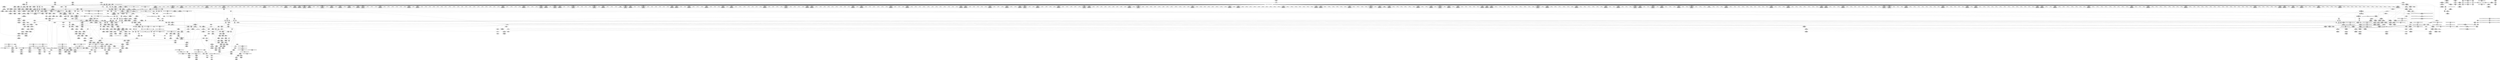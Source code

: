 digraph {
	CE0x5526700 [shape=record,shape=Mrecord,label="{CE0x5526700|inode_has_perm:_retval.0|*SummSource*}"]
	CE0x55192f0 [shape=record,shape=Mrecord,label="{CE0x55192f0|12:_i32,_56:_i8*,_:_CRE_900,901_}"]
	CE0x54f55a0 [shape=record,shape=Mrecord,label="{CE0x54f55a0|path_has_perm:_path1|security/selinux/hooks.c,1646|*SummSink*}"]
	CE0x55299f0 [shape=record,shape=Mrecord,label="{CE0x55299f0|avc_has_perm:_requested|Function::avc_has_perm&Arg::requested::}"]
	CE0x54b2970 [shape=record,shape=Mrecord,label="{CE0x54b2970|i64*_getelementptr_inbounds_(_2_x_i64_,_2_x_i64_*___llvm_gcov_ctr98,_i64_0,_i64_1)|*Constant*|*SummSink*}"]
	CE0x54b8080 [shape=record,shape=Mrecord,label="{CE0x54b8080|GLOBAL:_lockdep_rcu_suspicious|*Constant*}"]
	CE0x548c330 [shape=record,shape=Mrecord,label="{CE0x548c330|path_has_perm:_call|security/selinux/hooks.c,1647}"]
	"CONST[source:1(input),value:2(dynamic)][purpose:{object}]"
	CE0x550c4b0 [shape=record,shape=Mrecord,label="{CE0x550c4b0|12:_i32,_56:_i8*,_:_CRE_500,504_|*MultipleSource*|security/selinux/hooks.c,1642|Function::inode_has_perm&Arg::inode::|security/selinux/hooks.c,1611}"]
	CE0x550c250 [shape=record,shape=Mrecord,label="{CE0x550c250|12:_i32,_56:_i8*,_:_CRE_488,496_|*MultipleSource*|security/selinux/hooks.c,1642|Function::inode_has_perm&Arg::inode::|security/selinux/hooks.c,1611}"]
	CE0x54a7c10 [shape=record,shape=Mrecord,label="{CE0x54a7c10|i64*_getelementptr_inbounds_(_11_x_i64_,_11_x_i64_*___llvm_gcov_ctr235,_i64_0,_i64_6)|*Constant*|*SummSink*}"]
	CE0x5505b60 [shape=record,shape=Mrecord,label="{CE0x5505b60|12:_i32,_56:_i8*,_:_CRE_273,274_}"]
	CE0x54ea860 [shape=record,shape=Mrecord,label="{CE0x54ea860|path_has_perm:_tmp4|*LoadInst*|security/selinux/hooks.c,1642|*SummSource*}"]
	CE0x54eba50 [shape=record,shape=Mrecord,label="{CE0x54eba50|104:_%struct.inode*,_:_CRE_206,207_}"]
	CE0x549b640 [shape=record,shape=Mrecord,label="{CE0x549b640|selinux_inode_getattr:_tmp17|security/selinux/hooks.c,2904|*SummSink*}"]
	CE0x54e6b70 [shape=record,shape=Mrecord,label="{CE0x54e6b70|cred_sid:_tmp|*SummSink*}"]
	CE0x5498c90 [shape=record,shape=Mrecord,label="{CE0x5498c90|inode_has_perm:_inode|Function::inode_has_perm&Arg::inode::|*SummSink*}"]
	CE0x551dbf0 [shape=record,shape=Mrecord,label="{CE0x551dbf0|inode_has_perm:_tmp6|*LoadInst*|security/selinux/hooks.c,1611|*SummSink*}"]
	CE0x54ea940 [shape=record,shape=Mrecord,label="{CE0x54ea940|path_has_perm:_tmp4|*LoadInst*|security/selinux/hooks.c,1642|*SummSink*}"]
	CE0x549c7c0 [shape=record,shape=Mrecord,label="{CE0x549c7c0|i64*_getelementptr_inbounds_(_2_x_i64_,_2_x_i64_*___llvm_gcov_ctr204,_i64_0,_i64_1)|*Constant*|*SummSink*}"]
	CE0x5504730 [shape=record,shape=Mrecord,label="{CE0x5504730|12:_i32,_56:_i8*,_:_CRE_256,257_}"]
	CE0x548ff20 [shape=record,shape=Mrecord,label="{CE0x548ff20|i64_2|*Constant*|*SummSink*}"]
	CE0x550b8d0 [shape=record,shape=Mrecord,label="{CE0x550b8d0|12:_i32,_56:_i8*,_:_CRE_480,481_}"]
	CE0x54e7fa0 [shape=record,shape=Mrecord,label="{CE0x54e7fa0|i32_4|*Constant*}"]
	CE0x5517540 [shape=record,shape=Mrecord,label="{CE0x5517540|12:_i32,_56:_i8*,_:_CRE_875,876_}"]
	CE0x550f400 [shape=record,shape=Mrecord,label="{CE0x550f400|12:_i32,_56:_i8*,_:_CRE_575,576_}"]
	CE0x54e1080 [shape=record,shape=Mrecord,label="{CE0x54e1080|i64*_getelementptr_inbounds_(_5_x_i64_,_5_x_i64_*___llvm_gcov_ctr155,_i64_0,_i64_3)|*Constant*|*SummSink*}"]
	CE0x552ab60 [shape=record,shape=Mrecord,label="{CE0x552ab60|inode_has_perm:_and|security/selinux/hooks.c,1611}"]
	CE0x5512e30 [shape=record,shape=Mrecord,label="{CE0x5512e30|12:_i32,_56:_i8*,_:_CRE_624,628_|*MultipleSource*|security/selinux/hooks.c,1642|Function::inode_has_perm&Arg::inode::|security/selinux/hooks.c,1611}"]
	CE0x55178d0 [shape=record,shape=Mrecord,label="{CE0x55178d0|12:_i32,_56:_i8*,_:_CRE_878,879_}"]
	CE0x547ec80 [shape=record,shape=Mrecord,label="{CE0x547ec80|selinux_inode_getattr:_tmp10|security/selinux/hooks.c,2904}"]
	CE0x5483240 [shape=record,shape=Mrecord,label="{CE0x5483240|104:_%struct.inode*,_:_CRE_169,170_}"]
	CE0x551ae40 [shape=record,shape=Mrecord,label="{CE0x551ae40|12:_i32,_56:_i8*,_:_CRE_923,924_}"]
	CE0x54af530 [shape=record,shape=Mrecord,label="{CE0x54af530|path_has_perm:_cred|Function::path_has_perm&Arg::cred::|*SummSink*}"]
	CE0x54b3150 [shape=record,shape=Mrecord,label="{CE0x54b3150|i64*_getelementptr_inbounds_(_2_x_i64_,_2_x_i64_*___llvm_gcov_ctr131,_i64_0,_i64_1)|*Constant*|*SummSource*}"]
	CE0x54e6930 [shape=record,shape=Mrecord,label="{CE0x54e6930|i32_1609|*Constant*}"]
	CE0x5516e20 [shape=record,shape=Mrecord,label="{CE0x5516e20|12:_i32,_56:_i8*,_:_CRE_869,870_}"]
	CE0x54a4170 [shape=record,shape=Mrecord,label="{CE0x54a4170|selinux_inode_getattr:_if.then}"]
	CE0x54d6af0 [shape=record,shape=Mrecord,label="{CE0x54d6af0|104:_%struct.inode*,_:_CRE_280,288_|*MultipleSource*|Function::selinux_inode_getattr&Arg::dentry::|*LoadInst*|security/selinux/hooks.c,1642|security/selinux/hooks.c,1642}"]
	CE0x5489bb0 [shape=record,shape=Mrecord,label="{CE0x5489bb0|12:_i32,_56:_i8*,_:_CRE_141,142_}"]
	CE0x55141b0 [shape=record,shape=Mrecord,label="{CE0x55141b0|12:_i32,_56:_i8*,_:_CRE_696,704_|*MultipleSource*|security/selinux/hooks.c,1642|Function::inode_has_perm&Arg::inode::|security/selinux/hooks.c,1611}"]
	CE0x54d5610 [shape=record,shape=Mrecord,label="{CE0x54d5610|GLOBAL:_creds_are_invalid|*Constant*|*SummSource*}"]
	CE0x554c9b0 [shape=record,shape=Mrecord,label="{CE0x554c9b0|i64*_getelementptr_inbounds_(_2_x_i64_,_2_x_i64_*___llvm_gcov_ctr131,_i64_0,_i64_0)|*Constant*|*SummSink*}"]
	CE0x5531040 [shape=record,shape=Mrecord,label="{CE0x5531040|i32_512|*Constant*|*SummSource*}"]
	CE0x5527b10 [shape=record,shape=Mrecord,label="{CE0x5527b10|i64*_getelementptr_inbounds_(_5_x_i64_,_5_x_i64_*___llvm_gcov_ctr155,_i64_0,_i64_0)|*Constant*|*SummSink*}"]
	CE0x54ee380 [shape=record,shape=Mrecord,label="{CE0x54ee380|cred_sid:_security|security/selinux/hooks.c,196|*SummSource*}"]
	CE0x54f4c80 [shape=record,shape=Mrecord,label="{CE0x54f4c80|VOIDTB_TE:_CE_16,20_|Function::selinux_inode_getattr&Arg::mnt::}"]
	CE0x5513920 [shape=record,shape=Mrecord,label="{CE0x5513920|12:_i32,_56:_i8*,_:_CRE_672,680_|*MultipleSource*|security/selinux/hooks.c,1642|Function::inode_has_perm&Arg::inode::|security/selinux/hooks.c,1611}"]
	CE0x5510e20 [shape=record,shape=Mrecord,label="{CE0x5510e20|12:_i32,_56:_i8*,_:_CRE_597,598_}"]
	CE0x54a5310 [shape=record,shape=Mrecord,label="{CE0x54a5310|i1_true|*Constant*|*SummSink*}"]
	CE0x550dd20 [shape=record,shape=Mrecord,label="{CE0x550dd20|12:_i32,_56:_i8*,_:_CRE_555,556_}"]
	CE0x54e80a0 [shape=record,shape=Mrecord,label="{CE0x54e80a0|__validate_creds:_line|Function::__validate_creds&Arg::line::}"]
	CE0x54e5de0 [shape=record,shape=Mrecord,label="{CE0x54e5de0|cred_sid:_tmp3|*SummSource*}"]
	CE0x5510240 [shape=record,shape=Mrecord,label="{CE0x5510240|12:_i32,_56:_i8*,_:_CRE_587,588_}"]
	CE0x5518250 [shape=record,shape=Mrecord,label="{CE0x5518250|12:_i32,_56:_i8*,_:_CRE_886,887_}"]
	CE0x54eb780 [shape=record,shape=Mrecord,label="{CE0x54eb780|104:_%struct.inode*,_:_CRE_203,204_}"]
	CE0x5506e60 [shape=record,shape=Mrecord,label="{CE0x5506e60|12:_i32,_56:_i8*,_:_CRE_289,290_}"]
	CE0x54fda80 [shape=record,shape=Mrecord,label="{CE0x54fda80|inode_has_perm:_tmp14|security/selinux/hooks.c,1614}"]
	CE0x54998a0 [shape=record,shape=Mrecord,label="{CE0x54998a0|_ret_i32_%retval.0,_!dbg_!27739|security/selinux/hooks.c,1618}"]
	CE0x54d8a60 [shape=record,shape=Mrecord,label="{CE0x54d8a60|path_has_perm:_tmp7|security/selinux/hooks.c,1646}"]
	CE0x5515b50 [shape=record,shape=Mrecord,label="{CE0x5515b50|12:_i32,_56:_i8*,_:_CRE_816,824_|*MultipleSource*|security/selinux/hooks.c,1642|Function::inode_has_perm&Arg::inode::|security/selinux/hooks.c,1611}"]
	CE0x5504ac0 [shape=record,shape=Mrecord,label="{CE0x5504ac0|12:_i32,_56:_i8*,_:_CRE_259,260_}"]
	CE0x549a8a0 [shape=record,shape=Mrecord,label="{CE0x549a8a0|inode_has_perm:_tmp4|security/selinux/hooks.c,1609}"]
	CE0x54eb2d0 [shape=record,shape=Mrecord,label="{CE0x54eb2d0|104:_%struct.inode*,_:_CRE_198,199_}"]
	CE0x548d280 [shape=record,shape=Mrecord,label="{CE0x548d280|selinux_inode_getattr:_call3|security/selinux/hooks.c,2904|*SummSink*}"]
	CE0x54ae540 [shape=record,shape=Mrecord,label="{CE0x54ae540|selinux_inode_getattr:_call8|security/selinux/hooks.c,2910}"]
	CE0x549b010 [shape=record,shape=Mrecord,label="{CE0x549b010|i64*_getelementptr_inbounds_(_11_x_i64_,_11_x_i64_*___llvm_gcov_ctr235,_i64_0,_i64_9)|*Constant*|*SummSource*}"]
	CE0x55092a0 [shape=record,shape=Mrecord,label="{CE0x55092a0|12:_i32,_56:_i8*,_:_CRE_352,360_|*MultipleSource*|security/selinux/hooks.c,1642|Function::inode_has_perm&Arg::inode::|security/selinux/hooks.c,1611}"]
	CE0x5504f80 [shape=record,shape=Mrecord,label="{CE0x5504f80|12:_i32,_56:_i8*,_:_CRE_263,264_}"]
	CE0x54d6540 [shape=record,shape=Mrecord,label="{CE0x54d6540|104:_%struct.inode*,_:_CRE_248,256_|*MultipleSource*|Function::selinux_inode_getattr&Arg::dentry::|*LoadInst*|security/selinux/hooks.c,1642|security/selinux/hooks.c,1642}"]
	CE0x5492ab0 [shape=record,shape=Mrecord,label="{CE0x5492ab0|selinux_inode_getattr:_tmp2}"]
	CE0x54ffba0 [shape=record,shape=Mrecord,label="{CE0x54ffba0|12:_i32,_56:_i8*,_:_CRE_157,158_}"]
	CE0x54d5870 [shape=record,shape=Mrecord,label="{CE0x54d5870|__validate_creds:_lnot|include/linux/cred.h,173|*SummSource*}"]
	CE0x54a2f10 [shape=record,shape=Mrecord,label="{CE0x54a2f10|i64*_getelementptr_inbounds_(_11_x_i64_,_11_x_i64_*___llvm_gcov_ctr235,_i64_0,_i64_6)|*Constant*|*SummSource*}"]
	CE0x551d5c0 [shape=record,shape=Mrecord,label="{CE0x551d5c0|12:_i32,_56:_i8*,_:_CRE_1000,1008_|*MultipleSource*|security/selinux/hooks.c,1642|Function::inode_has_perm&Arg::inode::|security/selinux/hooks.c,1611}"]
	CE0x54d77c0 [shape=record,shape=Mrecord,label="{CE0x54d77c0|104:_%struct.inode*,_:_CRE_309,310_}"]
	CE0x54fa440 [shape=record,shape=Mrecord,label="{CE0x54fa440|12:_i32,_56:_i8*,_:_CRE_32,40_|*MultipleSource*|security/selinux/hooks.c,1642|Function::inode_has_perm&Arg::inode::|security/selinux/hooks.c,1611}"]
	CE0x54934b0 [shape=record,shape=Mrecord,label="{CE0x54934b0|_call_void_lockdep_rcu_suspicious(i8*_getelementptr_inbounds_(_25_x_i8_,_25_x_i8_*_.str3,_i32_0,_i32_0),_i32_2904,_i8*_getelementptr_inbounds_(_45_x_i8_,_45_x_i8_*_.str12,_i32_0,_i32_0))_#10,_!dbg_!27729|security/selinux/hooks.c,2904|*SummSink*}"]
	CE0x5490150 [shape=record,shape=Mrecord,label="{CE0x5490150|selinux_inode_getattr:_land.lhs.true}"]
	CE0x5517a00 [shape=record,shape=Mrecord,label="{CE0x5517a00|12:_i32,_56:_i8*,_:_CRE_879,880_}"]
	CE0x54897d0 [shape=record,shape=Mrecord,label="{CE0x54897d0|12:_i32,_56:_i8*,_:_CRE_137,138_}"]
	CE0x5518e30 [shape=record,shape=Mrecord,label="{CE0x5518e30|12:_i32,_56:_i8*,_:_CRE_896,897_}"]
	CE0x5510a90 [shape=record,shape=Mrecord,label="{CE0x5510a90|12:_i32,_56:_i8*,_:_CRE_594,595_}"]
	CE0x5512710 [shape=record,shape=Mrecord,label="{CE0x5512710|12:_i32,_56:_i8*,_:_CRE_618,619_}"]
	CE0x5515580 [shape=record,shape=Mrecord,label="{CE0x5515580|12:_i32,_56:_i8*,_:_CRE_792,800_|*MultipleSource*|security/selinux/hooks.c,1642|Function::inode_has_perm&Arg::inode::|security/selinux/hooks.c,1611}"]
	CE0x54fa3a0 [shape=record,shape=Mrecord,label="{CE0x54fa3a0|12:_i32,_56:_i8*,_:_CRE_24,32_|*MultipleSource*|security/selinux/hooks.c,1642|Function::inode_has_perm&Arg::inode::|security/selinux/hooks.c,1611}"]
	CE0x5513320 [shape=record,shape=Mrecord,label="{CE0x5513320|12:_i32,_56:_i8*,_:_CRE_648,656_|*MultipleSource*|security/selinux/hooks.c,1642|Function::inode_has_perm&Arg::inode::|security/selinux/hooks.c,1611}"]
	CE0x5482f70 [shape=record,shape=Mrecord,label="{CE0x5482f70|104:_%struct.inode*,_:_CRE_166,167_}"]
	CE0x54d7c10 [shape=record,shape=Mrecord,label="{CE0x54d7c10|104:_%struct.inode*,_:_CRE_314,315_}"]
	CE0x550f530 [shape=record,shape=Mrecord,label="{CE0x550f530|12:_i32,_56:_i8*,_:_CRE_576,577_}"]
	CE0x552c410 [shape=record,shape=Mrecord,label="{CE0x552c410|i64_0|*Constant*}"]
	CE0x55111b0 [shape=record,shape=Mrecord,label="{CE0x55111b0|12:_i32,_56:_i8*,_:_CRE_600,601_}"]
	CE0x5519680 [shape=record,shape=Mrecord,label="{CE0x5519680|12:_i32,_56:_i8*,_:_CRE_903,904_}"]
	CE0x5487240 [shape=record,shape=Mrecord,label="{CE0x5487240|inode_has_perm:_entry|*SummSink*}"]
	CE0x54ff330 [shape=record,shape=Mrecord,label="{CE0x54ff330|12:_i32,_56:_i8*,_:_CRE_148,149_}"]
	CE0x5484050 [shape=record,shape=Mrecord,label="{CE0x5484050|104:_%struct.inode*,_:_CRE_184,185_}"]
	CE0x54d59e0 [shape=record,shape=Mrecord,label="{CE0x54d59e0|inode_has_perm:_i_flags|security/selinux/hooks.c,1611}"]
	CE0x551d9f0 [shape=record,shape=Mrecord,label="{CE0x551d9f0|inode_has_perm:_tmp6|*LoadInst*|security/selinux/hooks.c,1611|*SummSource*}"]
	CE0x552e1b0 [shape=record,shape=Mrecord,label="{CE0x552e1b0|GLOBAL:___llvm_gcov_ctr154|Global_var:__llvm_gcov_ctr154}"]
	CE0x54a2770 [shape=record,shape=Mrecord,label="{CE0x54a2770|selinux_inode_getattr:_path|security/selinux/hooks.c, 2905|*SummSink*}"]
	CE0x552ac40 [shape=record,shape=Mrecord,label="{CE0x552ac40|inode_has_perm:_and|security/selinux/hooks.c,1611|*SummSink*}"]
	CE0x54d7940 [shape=record,shape=Mrecord,label="{CE0x54d7940|104:_%struct.inode*,_:_CRE_311,312_}"]
	CE0x5502480 [shape=record,shape=Mrecord,label="{CE0x5502480|12:_i32,_56:_i8*,_:_CRE_196,197_}"]
	CE0x5496a70 [shape=record,shape=Mrecord,label="{CE0x5496a70|path_has_perm:_type|security/selinux/hooks.c,1645|*SummSink*}"]
	CE0x54eede0 [shape=record,shape=Mrecord,label="{CE0x54eede0|__validate_creds:_if.then|*SummSink*}"]
	CE0x552cef0 [shape=record,shape=Mrecord,label="{CE0x552cef0|i64_4|*Constant*}"]
	CE0x552db00 [shape=record,shape=Mrecord,label="{CE0x552db00|inode_has_perm:_tmp7|security/selinux/hooks.c,1611}"]
	CE0x551cbf0 [shape=record,shape=Mrecord,label="{CE0x551cbf0|12:_i32,_56:_i8*,_:_CRE_979,980_}"]
	CE0x54d61e0 [shape=record,shape=Mrecord,label="{CE0x54d61e0|get_current:_tmp2|*SummSink*}"]
	CE0x54a7510 [shape=record,shape=Mrecord,label="{CE0x54a7510|selinux_inode_getattr:_tmp5|security/selinux/hooks.c,2904}"]
	CE0x54ecb30 [shape=record,shape=Mrecord,label="{CE0x54ecb30|104:_%struct.inode*,_:_CRE_224,232_|*MultipleSource*|Function::selinux_inode_getattr&Arg::dentry::|*LoadInst*|security/selinux/hooks.c,1642|security/selinux/hooks.c,1642}"]
	CE0x54eca40 [shape=record,shape=Mrecord,label="{CE0x54eca40|104:_%struct.inode*,_:_CRE_223,224_}"]
	CE0x5508ae0 [shape=record,shape=Mrecord,label="{CE0x5508ae0|12:_i32,_56:_i8*,_:_CRE_320,328_|*MultipleSource*|security/selinux/hooks.c,1642|Function::inode_has_perm&Arg::inode::|security/selinux/hooks.c,1611}"]
	CE0x54ad4d0 [shape=record,shape=Mrecord,label="{CE0x54ad4d0|selinux_inode_getattr:_dentry|Function::selinux_inode_getattr&Arg::dentry::|*SummSink*}"]
	CE0x5519a10 [shape=record,shape=Mrecord,label="{CE0x5519a10|12:_i32,_56:_i8*,_:_CRE_906,907_}"]
	CE0x552b190 [shape=record,shape=Mrecord,label="{CE0x552b190|inode_has_perm:_tobool|security/selinux/hooks.c,1611|*SummSource*}"]
	CE0x550e230 [shape=record,shape=Mrecord,label="{CE0x550e230|12:_i32,_56:_i8*,_:_CRE_560,561_}"]
	CE0x54d1870 [shape=record,shape=Mrecord,label="{CE0x54d1870|104:_%struct.inode*,_:_CRE_157,158_}"]
	CE0x54eb690 [shape=record,shape=Mrecord,label="{CE0x54eb690|104:_%struct.inode*,_:_CRE_202,203_}"]
	CE0x5507910 [shape=record,shape=Mrecord,label="{CE0x5507910|12:_i32,_56:_i8*,_:_CRE_298,299_}"]
	CE0x54ee280 [shape=record,shape=Mrecord,label="{CE0x54ee280|i32_22|*Constant*|*SummSink*}"]
	CE0x5489ad0 [shape=record,shape=Mrecord,label="{CE0x5489ad0|12:_i32,_56:_i8*,_:_CRE_139,140_}"]
	CE0x54af7d0 [shape=record,shape=Mrecord,label="{CE0x54af7d0|path_has_perm:_path|Function::path_has_perm&Arg::path::}"]
	CE0x5530830 [shape=record,shape=Mrecord,label="{CE0x5530830|inode_has_perm:_tmp12|security/selinux/hooks.c,1612|*SummSink*}"]
	CE0x548bb50 [shape=record,shape=Mrecord,label="{CE0x548bb50|i8*_getelementptr_inbounds_(_45_x_i8_,_45_x_i8_*_.str12,_i32_0,_i32_0)|*Constant*}"]
	CE0x54d3e60 [shape=record,shape=Mrecord,label="{CE0x54d3e60|12:_i32,_56:_i8*,_:_CRE_56,64_|*MultipleSource*|security/selinux/hooks.c,1642|Function::inode_has_perm&Arg::inode::|security/selinux/hooks.c,1611}"]
	CE0x5513b20 [shape=record,shape=Mrecord,label="{CE0x5513b20|12:_i32,_56:_i8*,_:_CRE_680,684_|*MultipleSource*|security/selinux/hooks.c,1642|Function::inode_has_perm&Arg::inode::|security/selinux/hooks.c,1611}"]
	CE0x5510110 [shape=record,shape=Mrecord,label="{CE0x5510110|12:_i32,_56:_i8*,_:_CRE_586,587_}"]
	CE0x5505570 [shape=record,shape=Mrecord,label="{CE0x5505570|12:_i32,_56:_i8*,_:_CRE_268,269_}"]
	CE0x5530010 [shape=record,shape=Mrecord,label="{CE0x5530010|i64*_getelementptr_inbounds_(_8_x_i64_,_8_x_i64_*___llvm_gcov_ctr154,_i64_0,_i64_5)|*Constant*|*SummSource*}"]
	CE0x54d1a50 [shape=record,shape=Mrecord,label="{CE0x54d1a50|104:_%struct.inode*,_:_CRE_159,160_}"]
	CE0x54ec680 [shape=record,shape=Mrecord,label="{CE0x54ec680|104:_%struct.inode*,_:_CRE_219,220_}"]
	CE0x5508880 [shape=record,shape=Mrecord,label="{CE0x5508880|12:_i32,_56:_i8*,_:_CRE_311,312_}"]
	CE0x552aea0 [shape=record,shape=Mrecord,label="{CE0x552aea0|i1_true|*Constant*}"]
	CE0x5495fc0 [shape=record,shape=Mrecord,label="{CE0x5495fc0|i64*_getelementptr_inbounds_(_11_x_i64_,_11_x_i64_*___llvm_gcov_ctr235,_i64_0,_i64_8)|*Constant*|*SummSink*}"]
	CE0x5480120 [shape=record,shape=Mrecord,label="{CE0x5480120|selinux_inode_getattr:_land.lhs.true2|*SummSource*}"]
	CE0x5496720 [shape=record,shape=Mrecord,label="{CE0x5496720|selinux_inode_getattr:_land.lhs.true|*SummSource*}"]
	CE0x5506f90 [shape=record,shape=Mrecord,label="{CE0x5506f90|12:_i32,_56:_i8*,_:_CRE_290,291_}"]
	CE0x54b6610 [shape=record,shape=Mrecord,label="{CE0x54b6610|inode_has_perm:_tmp2|*SummSink*}"]
	CE0x552d3f0 [shape=record,shape=Mrecord,label="{CE0x552d3f0|inode_has_perm:_tmp7|security/selinux/hooks.c,1611|*SummSource*}"]
	CE0x54a9f70 [shape=record,shape=Mrecord,label="{CE0x54a9f70|i64_0|*Constant*|*SummSource*}"]
	CE0x54f1a20 [shape=record,shape=Mrecord,label="{CE0x54f1a20|0:_i32,_4:_i32,_8:_i32,_12:_i32,_:_CMRE_4,8_|*MultipleSource*|security/selinux/hooks.c,196|*LoadInst*|security/selinux/hooks.c,196|security/selinux/hooks.c,197}"]
	CE0x54f9c50 [shape=record,shape=Mrecord,label="{CE0x54f9c50|_call_void_mcount()_#3|*SummSink*}"]
	CE0x547c610 [shape=record,shape=Mrecord,label="{CE0x547c610|selinux_inode_getattr:_call|security/selinux/hooks.c,2904|*SummSource*}"]
	CE0x5509aa0 [shape=record,shape=Mrecord,label="{CE0x5509aa0|12:_i32,_56:_i8*,_:_CRE_392,400_|*MultipleSource*|security/selinux/hooks.c,1642|Function::inode_has_perm&Arg::inode::|security/selinux/hooks.c,1611}"]
	CE0x5488190 [shape=record,shape=Mrecord,label="{CE0x5488190|path_has_perm:_u|security/selinux/hooks.c,1646|*SummSink*}"]
	CE0x5489610 [shape=record,shape=Mrecord,label="{CE0x5489610|12:_i32,_56:_i8*,_:_CRE_136,137_}"]
	CE0x54b59e0 [shape=record,shape=Mrecord,label="{CE0x54b59e0|cred_sid:_tmp1}"]
	CE0x5517410 [shape=record,shape=Mrecord,label="{CE0x5517410|12:_i32,_56:_i8*,_:_CRE_874,875_}"]
	CE0x54a0000 [shape=record,shape=Mrecord,label="{CE0x54a0000|selinux_inode_getattr:_tmp3|*SummSink*}"]
	CE0x5512f60 [shape=record,shape=Mrecord,label="{CE0x5512f60|12:_i32,_56:_i8*,_:_CRE_632,640_|*MultipleSource*|security/selinux/hooks.c,1642|Function::inode_has_perm&Arg::inode::|security/selinux/hooks.c,1611}"]
	CE0x54e5d70 [shape=record,shape=Mrecord,label="{CE0x54e5d70|cred_sid:_tmp3}"]
	CE0x547ed90 [shape=record,shape=Mrecord,label="{CE0x547ed90|selinux_inode_getattr:_tmp10|security/selinux/hooks.c,2904|*SummSource*}"]
	CE0x54b2d80 [shape=record,shape=Mrecord,label="{CE0x54b2d80|inode_has_perm:_return|*SummSink*}"]
	CE0x54b47b0 [shape=record,shape=Mrecord,label="{CE0x54b47b0|COLLAPSED:_GCMRE___llvm_gcov_ctr154_internal_global_8_x_i64_zeroinitializer:_elem_0:default:}"]
	CE0x550ba00 [shape=record,shape=Mrecord,label="{CE0x550ba00|12:_i32,_56:_i8*,_:_CRE_481,482_}"]
	CE0x550c120 [shape=record,shape=Mrecord,label="{CE0x550c120|12:_i32,_56:_i8*,_:_CRE_487,488_}"]
	CE0x54e0470 [shape=record,shape=Mrecord,label="{CE0x54e0470|__validate_creds:_tmp4|include/linux/cred.h,173|*SummSource*}"]
	CE0x54a4330 [shape=record,shape=Mrecord,label="{CE0x54a4330|selinux_inode_getattr:_do.end}"]
	CE0x548fe30 [shape=record,shape=Mrecord,label="{CE0x548fe30|get_current:_tmp1}"]
	CE0x55286d0 [shape=record,shape=Mrecord,label="{CE0x55286d0|i64*_getelementptr_inbounds_(_5_x_i64_,_5_x_i64_*___llvm_gcov_ctr155,_i64_0,_i64_3)|*Constant*}"]
	CE0x5506c00 [shape=record,shape=Mrecord,label="{CE0x5506c00|12:_i32,_56:_i8*,_:_CRE_287,288_}"]
	CE0x54aa250 [shape=record,shape=Mrecord,label="{CE0x54aa250|selinux_inode_getattr:_tmp6|security/selinux/hooks.c,2904|*SummSource*}"]
	CE0x54d67a0 [shape=record,shape=Mrecord,label="{CE0x54d67a0|104:_%struct.inode*,_:_CRE_264,272_|*MultipleSource*|Function::selinux_inode_getattr&Arg::dentry::|*LoadInst*|security/selinux/hooks.c,1642|security/selinux/hooks.c,1642}"]
	CE0x54e9840 [shape=record,shape=Mrecord,label="{CE0x54e9840|12:_i32,_56:_i8*,_:_CRE_80,88_|*MultipleSource*|security/selinux/hooks.c,1642|Function::inode_has_perm&Arg::inode::|security/selinux/hooks.c,1611}"]
	CE0x551a000 [shape=record,shape=Mrecord,label="{CE0x551a000|12:_i32,_56:_i8*,_:_CRE_911,912_}"]
	CE0x5501130 [shape=record,shape=Mrecord,label="{CE0x5501130|12:_i32,_56:_i8*,_:_CRE_180,181_}"]
	CE0x54fad70 [shape=record,shape=Mrecord,label="{CE0x54fad70|_ret_void,_!dbg_!27722|include/linux/cred.h,175}"]
	CE0x54db4e0 [shape=record,shape=Mrecord,label="{CE0x54db4e0|104:_%struct.inode*,_:_CRE_72,80_|*MultipleSource*|Function::selinux_inode_getattr&Arg::dentry::|*LoadInst*|security/selinux/hooks.c,1642|security/selinux/hooks.c,1642}"]
	CE0x54974f0 [shape=record,shape=Mrecord,label="{CE0x54974f0|path_has_perm:_d_inode|security/selinux/hooks.c,1642}"]
	CE0x54fd1b0 [shape=record,shape=Mrecord,label="{CE0x54fd1b0|i64*_getelementptr_inbounds_(_8_x_i64_,_8_x_i64_*___llvm_gcov_ctr154,_i64_0,_i64_6)|*Constant*}"]
	CE0x54f1320 [shape=record,shape=Mrecord,label="{CE0x54f1320|cred_sid:_sid|security/selinux/hooks.c,197}"]
	CE0x5497280 [shape=record,shape=Mrecord,label="{CE0x5497280|i32_2904|*Constant*}"]
	CE0x54fef70 [shape=record,shape=Mrecord,label="{CE0x54fef70|12:_i32,_56:_i8*,_:_CRE_144,145_}"]
	CE0x551bdb0 [shape=record,shape=Mrecord,label="{CE0x551bdb0|12:_i32,_56:_i8*,_:_CRE_936,944_|*MultipleSource*|security/selinux/hooks.c,1642|Function::inode_has_perm&Arg::inode::|security/selinux/hooks.c,1611}"]
	CE0x54e7b20 [shape=record,shape=Mrecord,label="{CE0x54e7b20|__validate_creds:_line|Function::__validate_creds&Arg::line::|*SummSink*}"]
	CE0x552d060 [shape=record,shape=Mrecord,label="{CE0x552d060|inode_has_perm:_expval|security/selinux/hooks.c,1611|*SummSink*}"]
	CE0x5507b70 [shape=record,shape=Mrecord,label="{CE0x5507b70|12:_i32,_56:_i8*,_:_CRE_300,301_}"]
	CE0x54839c0 [shape=record,shape=Mrecord,label="{CE0x54839c0|104:_%struct.inode*,_:_CRE_177,178_}"]
	CE0x54a7360 [shape=record,shape=Mrecord,label="{CE0x54a7360|GLOBAL:___llvm_gcov_ctr235|Global_var:__llvm_gcov_ctr235|*SummSource*}"]
	CE0x551a390 [shape=record,shape=Mrecord,label="{CE0x551a390|12:_i32,_56:_i8*,_:_CRE_914,915_}"]
	CE0x54ae8e0 [shape=record,shape=Mrecord,label="{CE0x54ae8e0|selinux_inode_getattr:_call8|security/selinux/hooks.c,2910|*SummSink*}"]
	CE0x54e5820 [shape=record,shape=Mrecord,label="{CE0x54e5820|i8*_getelementptr_inbounds_(_25_x_i8_,_25_x_i8_*_.str3,_i32_0,_i32_0)|*Constant*}"]
	CE0x5490f10 [shape=record,shape=Mrecord,label="{CE0x5490f10|i64*_getelementptr_inbounds_(_11_x_i64_,_11_x_i64_*___llvm_gcov_ctr235,_i64_0,_i64_10)|*Constant*}"]
	CE0x554bca0 [shape=record,shape=Mrecord,label="{CE0x554bca0|i64*_getelementptr_inbounds_(_5_x_i64_,_5_x_i64_*___llvm_gcov_ctr155,_i64_0,_i64_4)|*Constant*|*SummSink*}"]
	CE0x5515380 [shape=record,shape=Mrecord,label="{CE0x5515380|12:_i32,_56:_i8*,_:_CRE_776,792_|*MultipleSource*|security/selinux/hooks.c,1642|Function::inode_has_perm&Arg::inode::|security/selinux/hooks.c,1611}"]
	CE0x54ac6a0 [shape=record,shape=Mrecord,label="{CE0x54ac6a0|selinux_inode_getattr:_dentry6|security/selinux/hooks.c,2907}"]
	CE0x55452c0 [shape=record,shape=Mrecord,label="{CE0x55452c0|inode_has_perm:_tmp16|security/selinux/hooks.c,1615|*SummSource*}"]
	CE0x552d460 [shape=record,shape=Mrecord,label="{CE0x552d460|inode_has_perm:_tobool2|security/selinux/hooks.c,1611}"]
	CE0x5495c50 [shape=record,shape=Mrecord,label="{CE0x5495c50|selinux_inode_getattr:_tmp13|security/selinux/hooks.c,2904}"]
	CE0x548b8e0 [shape=record,shape=Mrecord,label="{CE0x548b8e0|i32_2904|*Constant*|*SummSink*}"]
	CE0x5522880 [shape=record,shape=Mrecord,label="{CE0x5522880|inode_has_perm:_i_security|security/selinux/hooks.c,1615}"]
	CE0x54ad980 [shape=record,shape=Mrecord,label="{CE0x54ad980|selinux_inode_getattr:_mnt7|security/selinux/hooks.c,2908}"]
	CE0x552cff0 [shape=record,shape=Mrecord,label="{CE0x552cff0|inode_has_perm:_expval|security/selinux/hooks.c,1611|*SummSource*}"]
	CE0x54fee80 [shape=record,shape=Mrecord,label="{CE0x54fee80|12:_i32,_56:_i8*,_:_CRE_143,144_}"]
	CE0x54da710 [shape=record,shape=Mrecord,label="{CE0x54da710|i64_0|*Constant*}"]
	CE0x551bb50 [shape=record,shape=Mrecord,label="{CE0x551bb50|12:_i32,_56:_i8*,_:_CRE_934,935_}"]
	CE0x54949b0 [shape=record,shape=Mrecord,label="{CE0x54949b0|i32_0|*Constant*}"]
	CE0x54d6ed0 [shape=record,shape=Mrecord,label="{CE0x54d6ed0|104:_%struct.inode*,_:_CRE_296,304_|*MultipleSource*|Function::selinux_inode_getattr&Arg::dentry::|*LoadInst*|security/selinux/hooks.c,1642|security/selinux/hooks.c,1642}"]
	CE0x54b3650 [shape=record,shape=Mrecord,label="{CE0x54b3650|inode_has_perm:_tmp1|*SummSource*}"]
	CE0x54d9a40 [shape=record,shape=Mrecord,label="{CE0x54d9a40|path_has_perm:_tmp2}"]
	CE0x552f8a0 [shape=record,shape=Mrecord,label="{CE0x552f8a0|inode_has_perm:_tmp10|security/selinux/hooks.c,1611}"]
	CE0x5522630 [shape=record,shape=Mrecord,label="{CE0x5522630|i32_10|*Constant*|*SummSink*}"]
	CE0x55036c0 [shape=record,shape=Mrecord,label="{CE0x55036c0|12:_i32,_56:_i8*,_:_CRE_240,241_}"]
	CE0x54d72b0 [shape=record,shape=Mrecord,label="{CE0x54d72b0|104:_%struct.inode*,_:_CRE_305,306_}"]
	CE0x552fee0 [shape=record,shape=Mrecord,label="{CE0x552fee0|i64*_getelementptr_inbounds_(_8_x_i64_,_8_x_i64_*___llvm_gcov_ctr154,_i64_0,_i64_5)|*Constant*}"]
	CE0x5526170 [shape=record,shape=Mrecord,label="{CE0x5526170|_ret_i32_%retval.0,_!dbg_!27728|security/selinux/avc.c,775|*SummSource*}"]
	CE0x54a6640 [shape=record,shape=Mrecord,label="{CE0x54a6640|i64_4|*Constant*|*SummSource*}"]
	CE0x5507320 [shape=record,shape=Mrecord,label="{CE0x5507320|12:_i32,_56:_i8*,_:_CRE_293,294_}"]
	CE0x54f4d80 [shape=record,shape=Mrecord,label="{CE0x54f4d80|VOIDTB_TE:_CE_8,16_|Function::selinux_inode_getattr&Arg::mnt::}"]
	CE0x5508620 [shape=record,shape=Mrecord,label="{CE0x5508620|12:_i32,_56:_i8*,_:_CRE_309,310_}"]
	CE0x54dc3a0 [shape=record,shape=Mrecord,label="{CE0x54dc3a0|avc_has_perm:_requested|Function::avc_has_perm&Arg::requested::|*SummSource*}"]
	CE0x551b7c0 [shape=record,shape=Mrecord,label="{CE0x551b7c0|12:_i32,_56:_i8*,_:_CRE_931,932_}"]
	CE0x54ed0d0 [shape=record,shape=Mrecord,label="{CE0x54ed0d0|inode_has_perm:_bb|*SummSink*}"]
	CE0x54fc2b0 [shape=record,shape=Mrecord,label="{CE0x54fc2b0|cred_sid:_tmp|*SummSource*}"]
	CE0x54d8530 [shape=record,shape=Mrecord,label="{CE0x54d8530|i32_8|*Constant*}"]
	CE0x54b5c00 [shape=record,shape=Mrecord,label="{CE0x54b5c00|cred_sid:_tmp1|*SummSink*}"]
	CE0x552b510 [shape=record,shape=Mrecord,label="{CE0x552b510|inode_has_perm:_lnot|security/selinux/hooks.c,1611|*SummSource*}"]
	CE0x5483330 [shape=record,shape=Mrecord,label="{CE0x5483330|104:_%struct.inode*,_:_CRE_170,171_}"]
	CE0x54927a0 [shape=record,shape=Mrecord,label="{CE0x54927a0|i64*_getelementptr_inbounds_(_11_x_i64_,_11_x_i64_*___llvm_gcov_ctr235,_i64_0,_i64_1)|*Constant*|*SummSource*}"]
	CE0x54aea80 [shape=record,shape=Mrecord,label="{CE0x54aea80|GLOBAL:_path_has_perm|*Constant*}"]
	CE0x54e8140 [shape=record,shape=Mrecord,label="{CE0x54e8140|__validate_creds:_line|Function::__validate_creds&Arg::line::|*SummSource*}"]
	CE0x5509670 [shape=record,shape=Mrecord,label="{CE0x5509670|12:_i32,_56:_i8*,_:_CRE_376,384_|*MultipleSource*|security/selinux/hooks.c,1642|Function::inode_has_perm&Arg::inode::|security/selinux/hooks.c,1611}"]
	CE0x5490020 [shape=record,shape=Mrecord,label="{CE0x5490020|i64_3|*Constant*}"]
	CE0x54d0880 [shape=record,shape=Mrecord,label="{CE0x54d0880|get_current:_bb|*SummSink*}"]
	CE0x54e7410 [shape=record,shape=Mrecord,label="{CE0x54e7410|__validate_creds:_expval|include/linux/cred.h,173}"]
	CE0x54dcbf0 [shape=record,shape=Mrecord,label="{CE0x54dcbf0|avc_has_perm:_entry|*SummSink*}"]
	CE0x5496190 [shape=record,shape=Mrecord,label="{CE0x5496190|selinux_inode_getattr:_tmp14|security/selinux/hooks.c,2904}"]
	CE0x54d0c60 [shape=record,shape=Mrecord,label="{CE0x54d0c60|104:_%struct.inode*,_:_CRE_144,145_}"]
	CE0x5519b40 [shape=record,shape=Mrecord,label="{CE0x5519b40|12:_i32,_56:_i8*,_:_CRE_907,908_}"]
	CE0x551a260 [shape=record,shape=Mrecord,label="{CE0x551a260|12:_i32,_56:_i8*,_:_CRE_913,914_}"]
	CE0x5482e80 [shape=record,shape=Mrecord,label="{CE0x5482e80|104:_%struct.inode*,_:_CRE_165,166_}"]
	CE0x550ebb0 [shape=record,shape=Mrecord,label="{CE0x550ebb0|12:_i32,_56:_i8*,_:_CRE_568,569_}"]
	CE0x5526500 [shape=record,shape=Mrecord,label="{CE0x5526500|i64*_getelementptr_inbounds_(_8_x_i64_,_8_x_i64_*___llvm_gcov_ctr154,_i64_0,_i64_7)|*Constant*|*SummSink*}"]
	CE0x54e5bb0 [shape=record,shape=Mrecord,label="{CE0x54e5bb0|i32_22|*Constant*}"]
	CE0x552e450 [shape=record,shape=Mrecord,label="{CE0x552e450|GLOBAL:___llvm_gcov_ctr154|Global_var:__llvm_gcov_ctr154|*SummSink*}"]
	CE0x548bf40 [shape=record,shape=Mrecord,label="{CE0x548bf40|selinux_inode_getattr:_tmp18|security/selinux/hooks.c,2904|*SummSource*}"]
	CE0x550e360 [shape=record,shape=Mrecord,label="{CE0x550e360|12:_i32,_56:_i8*,_:_CRE_561,562_}"]
	CE0x549e130 [shape=record,shape=Mrecord,label="{CE0x549e130|i32_1|*Constant*}"]
	CE0x551c870 [shape=record,shape=Mrecord,label="{CE0x551c870|12:_i32,_56:_i8*,_:_CRE_977,978_}"]
	CE0x54b04e0 [shape=record,shape=Mrecord,label="{CE0x54b04e0|_ret_i32_%call,_!dbg_!27724|security/selinux/hooks.c,1647}"]
	CE0x550dfd0 [shape=record,shape=Mrecord,label="{CE0x550dfd0|12:_i32,_56:_i8*,_:_CRE_558,559_}"]
	CE0x548c140 [shape=record,shape=Mrecord,label="{CE0x548c140|selinux_inode_getattr:_tmp18|security/selinux/hooks.c,2904|*SummSink*}"]
	CE0x5516d20 [shape=record,shape=Mrecord,label="{CE0x5516d20|12:_i32,_56:_i8*,_:_CRE_868,869_}"]
	CE0x5506870 [shape=record,shape=Mrecord,label="{CE0x5506870|12:_i32,_56:_i8*,_:_CRE_284,285_}"]
	CE0x55090a0 [shape=record,shape=Mrecord,label="{CE0x55090a0|12:_i32,_56:_i8*,_:_CRE_344,352_|*MultipleSource*|security/selinux/hooks.c,1642|Function::inode_has_perm&Arg::inode::|security/selinux/hooks.c,1611}"]
	CE0x55112e0 [shape=record,shape=Mrecord,label="{CE0x55112e0|12:_i32,_56:_i8*,_:_CRE_601,602_}"]
	CE0x54ed910 [shape=record,shape=Mrecord,label="{CE0x54ed910|get_current:_tmp4|./arch/x86/include/asm/current.h,14|*SummSource*}"]
	CE0x5511d90 [shape=record,shape=Mrecord,label="{CE0x5511d90|12:_i32,_56:_i8*,_:_CRE_610,611_}"]
	CE0x5525c70 [shape=record,shape=Mrecord,label="{CE0x5525c70|inode_has_perm:_retval.0}"]
	CE0x554be40 [shape=record,shape=Mrecord,label="{CE0x554be40|i64*_getelementptr_inbounds_(_2_x_i64_,_2_x_i64_*___llvm_gcov_ctr131,_i64_0,_i64_0)|*Constant*}"]
	CE0x54ec3b0 [shape=record,shape=Mrecord,label="{CE0x54ec3b0|104:_%struct.inode*,_:_CRE_216,217_}"]
	CE0x54e14d0 [shape=record,shape=Mrecord,label="{CE0x54e14d0|__validate_creds:_tmp6|include/linux/cred.h,174|*SummSource*}"]
	CE0x54b2cc0 [shape=record,shape=Mrecord,label="{CE0x54b2cc0|inode_has_perm:_return|*SummSource*}"]
	CE0x54d47e0 [shape=record,shape=Mrecord,label="{CE0x54d47e0|__validate_creds:_lnot.ext|include/linux/cred.h,173|*SummSource*}"]
	CE0x5494bb0 [shape=record,shape=Mrecord,label="{CE0x5494bb0|i32_0|*Constant*|*SummSink*}"]
	CE0x54d9110 [shape=record,shape=Mrecord,label="{CE0x54d9110|i64*_getelementptr_inbounds_(_8_x_i64_,_8_x_i64_*___llvm_gcov_ctr154,_i64_0,_i64_2)|*Constant*|*SummSink*}"]
	CE0x5487580 [shape=record,shape=Mrecord,label="{CE0x5487580|inode_has_perm:_cred|Function::inode_has_perm&Arg::cred::|*SummSink*}"]
	CE0x5509470 [shape=record,shape=Mrecord,label="{CE0x5509470|12:_i32,_56:_i8*,_:_CRE_360,376_|*MultipleSource*|security/selinux/hooks.c,1642|Function::inode_has_perm&Arg::inode::|security/selinux/hooks.c,1611}"]
	CE0x54aba20 [shape=record,shape=Mrecord,label="{CE0x54aba20|selinux_inode_getattr:_cred4|security/selinux/hooks.c,2904|*SummSource*}"]
	CE0x5487470 [shape=record,shape=Mrecord,label="{CE0x5487470|inode_has_perm:_cred|Function::inode_has_perm&Arg::cred::|*SummSource*}"]
	CE0x5503880 [shape=record,shape=Mrecord,label="{CE0x5503880|12:_i32,_56:_i8*,_:_CRE_241,242_}"]
	CE0x5512bd0 [shape=record,shape=Mrecord,label="{CE0x5512bd0|12:_i32,_56:_i8*,_:_CRE_622,623_}"]
	CE0x54e8870 [shape=record,shape=Mrecord,label="{CE0x54e8870|__validate_creds:_tmp|*SummSource*}"]
	CE0x5506ad0 [shape=record,shape=Mrecord,label="{CE0x5506ad0|12:_i32,_56:_i8*,_:_CRE_286,287_}"]
	CE0x54dd3a0 [shape=record,shape=Mrecord,label="{CE0x54dd3a0|inode_has_perm:_call4|security/selinux/hooks.c,1617}"]
	CE0x54824d0 [shape=record,shape=Mrecord,label="{CE0x54824d0|__validate_creds:_entry|*SummSource*}"]
	CE0x5494810 [shape=record,shape=Mrecord,label="{CE0x5494810|selinux_inode_getattr:_tobool|security/selinux/hooks.c,2904|*SummSink*}"]
	CE0x54fd140 [shape=record,shape=Mrecord,label="{CE0x54fd140|i64*_getelementptr_inbounds_(_8_x_i64_,_8_x_i64_*___llvm_gcov_ctr154,_i64_0,_i64_6)|*Constant*|*SummSink*}"]
	CE0x5482de0 [shape=record,shape=Mrecord,label="{CE0x5482de0|104:_%struct.inode*,_:_CRE_164,165_}"]
	CE0x54ec1d0 [shape=record,shape=Mrecord,label="{CE0x54ec1d0|104:_%struct.inode*,_:_CRE_214,215_}"]
	CE0x54e6be0 [shape=record,shape=Mrecord,label="{CE0x54e6be0|i64*_getelementptr_inbounds_(_2_x_i64_,_2_x_i64_*___llvm_gcov_ctr131,_i64_0,_i64_1)|*Constant*|*SummSink*}"]
	CE0x5518710 [shape=record,shape=Mrecord,label="{CE0x5518710|12:_i32,_56:_i8*,_:_CRE_890,891_}"]
	CE0x54a6800 [shape=record,shape=Mrecord,label="{CE0x54a6800|i64_4|*Constant*|*SummSink*}"]
	CE0x54d6340 [shape=record,shape=Mrecord,label="{CE0x54d6340|i64*_getelementptr_inbounds_(_2_x_i64_,_2_x_i64_*___llvm_gcov_ctr98,_i64_0,_i64_0)|*Constant*|*SummSink*}"]
	CE0x549f830 [shape=record,shape=Mrecord,label="{CE0x549f830|GLOBAL:_selinux_inode_getattr.__warned|Global_var:selinux_inode_getattr.__warned}"]
	CE0x55118d0 [shape=record,shape=Mrecord,label="{CE0x55118d0|12:_i32,_56:_i8*,_:_CRE_606,607_}"]
	CE0x550cf70 [shape=record,shape=Mrecord,label="{CE0x550cf70|12:_i32,_56:_i8*,_:_CRE_528,536_|*MultipleSource*|security/selinux/hooks.c,1642|Function::inode_has_perm&Arg::inode::|security/selinux/hooks.c,1611}"]
	CE0x55143b0 [shape=record,shape=Mrecord,label="{CE0x55143b0|12:_i32,_56:_i8*,_:_CRE_704,712_|*MultipleSource*|security/selinux/hooks.c,1642|Function::inode_has_perm&Arg::inode::|security/selinux/hooks.c,1611}"]
	CE0x5512120 [shape=record,shape=Mrecord,label="{CE0x5512120|12:_i32,_56:_i8*,_:_CRE_613,614_}"]
	CE0x54e0910 [shape=record,shape=Mrecord,label="{CE0x54e0910|__validate_creds:_tmp5|include/linux/cred.h,173|*SummSource*}"]
	CE0x5522990 [shape=record,shape=Mrecord,label="{CE0x5522990|inode_has_perm:_i_security|security/selinux/hooks.c,1615|*SummSource*}"]
	CE0x55070c0 [shape=record,shape=Mrecord,label="{CE0x55070c0|12:_i32,_56:_i8*,_:_CRE_291,292_}"]
	CE0x5492dc0 [shape=record,shape=Mrecord,label="{CE0x5492dc0|i8_1|*Constant*|*SummSource*}"]
	CE0x5530b80 [shape=record,shape=Mrecord,label="{CE0x5530b80|inode_has_perm:_tmp12|security/selinux/hooks.c,1612}"]
	CE0x54e8790 [shape=record,shape=Mrecord,label="{CE0x54e8790|__validate_creds:_tmp}"]
	CE0x549c660 [shape=record,shape=Mrecord,label="{CE0x549c660|selinux_inode_getattr:_if.then|*SummSource*}"]
	CE0x549e880 [shape=record,shape=Mrecord,label="{CE0x549e880|i64*_getelementptr_inbounds_(_11_x_i64_,_11_x_i64_*___llvm_gcov_ctr235,_i64_0,_i64_0)|*Constant*}"]
	CE0x54dd7f0 [shape=record,shape=Mrecord,label="{CE0x54dd7f0|avc_has_perm:_entry|*SummSource*}"]
	CE0x55270e0 [shape=record,shape=Mrecord,label="{CE0x55270e0|inode_has_perm:_tmp19|security/selinux/hooks.c,1618|*SummSource*}"]
	CE0x54d74a0 [shape=record,shape=Mrecord,label="{CE0x54d74a0|104:_%struct.inode*,_:_CRE_306,307_}"]
	CE0x5529430 [shape=record,shape=Mrecord,label="{CE0x5529430|avc_has_perm:_tclass|Function::avc_has_perm&Arg::tclass::}"]
	CE0x552f9d0 [shape=record,shape=Mrecord,label="{CE0x552f9d0|inode_has_perm:_tmp10|security/selinux/hooks.c,1611|*SummSource*}"]
	CE0x5513d50 [shape=record,shape=Mrecord,label="{CE0x5513d50|12:_i32,_56:_i8*,_:_CRE_684,688_|*MultipleSource*|security/selinux/hooks.c,1642|Function::inode_has_perm&Arg::inode::|security/selinux/hooks.c,1611}"]
	CE0x548bc10 [shape=record,shape=Mrecord,label="{CE0x548bc10|i8*_getelementptr_inbounds_(_45_x_i8_,_45_x_i8_*_.str12,_i32_0,_i32_0)|*Constant*|*SummSource*}"]
	CE0x549d360 [shape=record,shape=Mrecord,label="{CE0x549d360|selinux_inode_getattr:_tmp15|security/selinux/hooks.c,2904|*SummSink*}"]
	CE0x54866f0 [shape=record,shape=Mrecord,label="{CE0x54866f0|__validate_creds:_tmp8|include/linux/cred.h,175}"]
	CE0x54a6a00 [shape=record,shape=Mrecord,label="{CE0x54a6a00|i64_5|*Constant*}"]
	CE0x5506150 [shape=record,shape=Mrecord,label="{CE0x5506150|12:_i32,_56:_i8*,_:_CRE_278,279_}"]
	CE0x54b0a50 [shape=record,shape=Mrecord,label="{CE0x54b0a50|_ret_i32_%call8,_!dbg_!27746|security/selinux/hooks.c,2910|*SummSource*}"]
	CE0x5504370 [shape=record,shape=Mrecord,label="{CE0x5504370|12:_i32,_56:_i8*,_:_CRE_252,253_}"]
	CE0x5500b90 [shape=record,shape=Mrecord,label="{CE0x5500b90|12:_i32,_56:_i8*,_:_CRE_174,175_}"]
	CE0x55177a0 [shape=record,shape=Mrecord,label="{CE0x55177a0|12:_i32,_56:_i8*,_:_CRE_877,878_}"]
	CE0x54993a0 [shape=record,shape=Mrecord,label="{CE0x54993a0|inode_has_perm:_adp|Function::inode_has_perm&Arg::adp::}"]
	CE0x5527b80 [shape=record,shape=Mrecord,label="{CE0x5527b80|__validate_creds:_if.end}"]
	CE0x54ef970 [shape=record,shape=Mrecord,label="{CE0x54ef970|path_has_perm:_tmp3|*SummSource*}"]
	CE0x54af420 [shape=record,shape=Mrecord,label="{CE0x54af420|path_has_perm:_cred|Function::path_has_perm&Arg::cred::|*SummSource*}"]
	CE0x54dd040 [shape=record,shape=Mrecord,label="{CE0x54dd040|inode_has_perm:_tmp18|security/selinux/hooks.c,1617}"]
	CE0x54e5f20 [shape=record,shape=Mrecord,label="{CE0x54e5f20|inode_has_perm:_if.end}"]
	CE0x550ee10 [shape=record,shape=Mrecord,label="{CE0x550ee10|12:_i32,_56:_i8*,_:_CRE_570,571_}"]
	CE0x5522300 [shape=record,shape=Mrecord,label="{CE0x5522300|i32_10|*Constant*}"]
	CE0x5522d60 [shape=record,shape=Mrecord,label="{CE0x5522d60|inode_has_perm:_sid3|security/selinux/hooks.c,1617|*SummSink*}"]
	CE0x5516c70 [shape=record,shape=Mrecord,label="{CE0x5516c70|12:_i32,_56:_i8*,_:_CRE_867,868_}"]
	CE0x54a4ca0 [shape=record,shape=Mrecord,label="{CE0x54a4ca0|selinux_inode_getattr:_tmp14|security/selinux/hooks.c,2904|*SummSink*}"]
	CE0x5484230 [shape=record,shape=Mrecord,label="{CE0x5484230|104:_%struct.inode*,_:_CRE_186,187_}"]
	CE0x54a0c80 [shape=record,shape=Mrecord,label="{CE0x54a0c80|i64*_getelementptr_inbounds_(_2_x_i64_,_2_x_i64_*___llvm_gcov_ctr98,_i64_0,_i64_0)|*Constant*|*SummSource*}"]
	CE0x5502930 [shape=record,shape=Mrecord,label="{CE0x5502930|12:_i32,_56:_i8*,_:_CRE_201,202_}"]
	CE0x5510700 [shape=record,shape=Mrecord,label="{CE0x5510700|12:_i32,_56:_i8*,_:_CRE_591,592_}"]
	CE0x54b1280 [shape=record,shape=Mrecord,label="{CE0x54b1280|get_current:_tmp1|*SummSource*}"]
	CE0x54db610 [shape=record,shape=Mrecord,label="{CE0x54db610|104:_%struct.inode*,_:_CRE_80,88_|*MultipleSource*|Function::selinux_inode_getattr&Arg::dentry::|*LoadInst*|security/selinux/hooks.c,1642|security/selinux/hooks.c,1642}"]
	CE0x54dc030 [shape=record,shape=Mrecord,label="{CE0x54dc030|104:_%struct.inode*,_:_CRE_96,104_|*MultipleSource*|Function::selinux_inode_getattr&Arg::dentry::|*LoadInst*|security/selinux/hooks.c,1642|security/selinux/hooks.c,1642}"]
	CE0x5503be0 [shape=record,shape=Mrecord,label="{CE0x5503be0|12:_i32,_56:_i8*,_:_CRE_243,244_}"]
	CE0x55021b0 [shape=record,shape=Mrecord,label="{CE0x55021b0|12:_i32,_56:_i8*,_:_CRE_193,194_}"]
	CE0x5505a30 [shape=record,shape=Mrecord,label="{CE0x5505a30|12:_i32,_56:_i8*,_:_CRE_272,273_}"]
	CE0x5515950 [shape=record,shape=Mrecord,label="{CE0x5515950|12:_i32,_56:_i8*,_:_CRE_808,816_|*MultipleSource*|security/selinux/hooks.c,1642|Function::inode_has_perm&Arg::inode::|security/selinux/hooks.c,1611}"]
	CE0x5523300 [shape=record,shape=Mrecord,label="{CE0x5523300|inode_has_perm:_sid3|security/selinux/hooks.c,1617|*SummSource*}"]
	CE0x55166f0 [shape=record,shape=Mrecord,label="{CE0x55166f0|12:_i32,_56:_i8*,_:_CRE_864,865_}"]
	CE0x54d10f0 [shape=record,shape=Mrecord,label="{CE0x54d10f0|104:_%struct.inode*,_:_CRE_149,150_}"]
	CE0x5517670 [shape=record,shape=Mrecord,label="{CE0x5517670|12:_i32,_56:_i8*,_:_CRE_876,877_}"]
	CE0x54916f0 [shape=record,shape=Mrecord,label="{CE0x54916f0|selinux_inode_getattr:_tmp20|security/selinux/hooks.c,2904|*SummSource*}"]
	CE0x54b4eb0 [shape=record,shape=Mrecord,label="{CE0x54b4eb0|inode_has_perm:_i_flags|security/selinux/hooks.c,1611|*SummSink*}"]
	CE0x54e17e0 [shape=record,shape=Mrecord,label="{CE0x54e17e0|__validate_creds:_tmp6|include/linux/cred.h,174|*SummSink*}"]
	CE0x550f070 [shape=record,shape=Mrecord,label="{CE0x550f070|12:_i32,_56:_i8*,_:_CRE_572,573_}"]
	CE0x5511ff0 [shape=record,shape=Mrecord,label="{CE0x5511ff0|12:_i32,_56:_i8*,_:_CRE_612,613_}"]
	CE0x5545a60 [shape=record,shape=Mrecord,label="{CE0x5545a60|i32_3|*Constant*|*SummSink*}"]
	CE0x54e59f0 [shape=record,shape=Mrecord,label="{CE0x54e59f0|__validate_creds:_cred|Function::__validate_creds&Arg::cred::|*SummSource*}"]
	CE0x54900e0 [shape=record,shape=Mrecord,label="{CE0x54900e0|selinux_inode_getattr:_do.body|*SummSink*}"]
	CE0x54ee5b0 [shape=record,shape=Mrecord,label="{CE0x54ee5b0|i32_0|*Constant*}"]
	CE0x54f11a0 [shape=record,shape=Mrecord,label="{CE0x54f11a0|cred_sid:_tmp5|security/selinux/hooks.c,196|*SummSink*}"]
	CE0x54d5790 [shape=record,shape=Mrecord,label="{CE0x54d5790|GLOBAL:_creds_are_invalid|*Constant*|*SummSink*}"]
	CE0x5517ec0 [shape=record,shape=Mrecord,label="{CE0x5517ec0|12:_i32,_56:_i8*,_:_CRE_883,884_}"]
	CE0x550e820 [shape=record,shape=Mrecord,label="{CE0x550e820|12:_i32,_56:_i8*,_:_CRE_565,566_}"]
	CE0x54dc690 [shape=record,shape=Mrecord,label="{CE0x54dc690|avc_has_perm:_ssid|Function::avc_has_perm&Arg::ssid::|*SummSource*}"]
	CE0x5500aa0 [shape=record,shape=Mrecord,label="{CE0x5500aa0|12:_i32,_56:_i8*,_:_CRE_173,174_}"]
	CE0x55098a0 [shape=record,shape=Mrecord,label="{CE0x55098a0|12:_i32,_56:_i8*,_:_CRE_384,388_|*MultipleSource*|security/selinux/hooks.c,1642|Function::inode_has_perm&Arg::inode::|security/selinux/hooks.c,1611}"]
	CE0x54e4350 [shape=record,shape=Mrecord,label="{CE0x54e4350|__validate_creds:_lnot.ext|include/linux/cred.h,173|*SummSink*}"]
	CE0x5505dc0 [shape=record,shape=Mrecord,label="{CE0x5505dc0|12:_i32,_56:_i8*,_:_CRE_275,276_}"]
	CE0x547fed0 [shape=record,shape=Mrecord,label="{CE0x547fed0|selinux_inode_getattr:_tmp}"]
	CE0x548af10 [shape=record,shape=Mrecord,label="{CE0x548af10|selinux_inode_getattr:_tmp16|security/selinux/hooks.c,2904}"]
	CE0x549c8a0 [shape=record,shape=Mrecord,label="{CE0x549c8a0|path_has_perm:_tmp1|*SummSource*}"]
	CE0x54b0b80 [shape=record,shape=Mrecord,label="{CE0x54b0b80|_ret_i32_%call8,_!dbg_!27746|security/selinux/hooks.c,2910|*SummSink*}"]
	CE0x54ad2c0 [shape=record,shape=Mrecord,label="{CE0x54ad2c0|0:_i8,_8:_%struct.vfsmount*,_16:_%struct.dentry*,_24:_%struct.selinux_audit_data*,_:_SCMRE_0,8_|*MultipleSource*|security/selinux/hooks.c,2907|security/selinux/hooks.c, 2905}"]
	CE0x54ab310 [shape=record,shape=Mrecord,label="{CE0x54ab310|_ret_%struct.task_struct*_%tmp4,_!dbg_!27714|./arch/x86/include/asm/current.h,14|*SummSink*}"]
	CE0x550e490 [shape=record,shape=Mrecord,label="{CE0x550e490|12:_i32,_56:_i8*,_:_CRE_562,563_}"]
	CE0x54d8950 [shape=record,shape=Mrecord,label="{CE0x54d8950|i64_16|*Constant*|*SummSource*}"]
	CE0x677c480 [shape=record,shape=Mrecord,label="{CE0x677c480|selinux_inode_getattr:_tmp1}"]
	CE0x54909b0 [shape=record,shape=Mrecord,label="{CE0x54909b0|selinux_inode_getattr:_bb|*SummSource*}"]
	CE0x54f9090 [shape=record,shape=Mrecord,label="{CE0x54f9090|__validate_creds:_tmp2|include/linux/cred.h,173|*SummSource*}"]
	CE0x54febb0 [shape=record,shape=Mrecord,label="{CE0x54febb0|cred_sid:_entry|*SummSink*}"]
	CE0x551cea0 [shape=record,shape=Mrecord,label="{CE0x551cea0|12:_i32,_56:_i8*,_:_CRE_982,983_}"]
	CE0x551aab0 [shape=record,shape=Mrecord,label="{CE0x551aab0|12:_i32,_56:_i8*,_:_CRE_920,921_}"]
	CE0x5511540 [shape=record,shape=Mrecord,label="{CE0x5511540|12:_i32,_56:_i8*,_:_CRE_603,604_}"]
	CE0x54b3d60 [shape=record,shape=Mrecord,label="{CE0x54b3d60|GLOBAL:___validate_creds|*Constant*|*SummSink*}"]
	CE0x5509ca0 [shape=record,shape=Mrecord,label="{CE0x5509ca0|12:_i32,_56:_i8*,_:_CRE_400,408_|*MultipleSource*|security/selinux/hooks.c,1642|Function::inode_has_perm&Arg::inode::|security/selinux/hooks.c,1611}"]
	CE0x54abf60 [shape=record,shape=Mrecord,label="{CE0x54abf60|selinux_inode_getattr:_tmp21|security/selinux/hooks.c,2904}"]
	CE0x551b560 [shape=record,shape=Mrecord,label="{CE0x551b560|12:_i32,_56:_i8*,_:_CRE_929,930_}"]
	CE0x5523230 [shape=record,shape=Mrecord,label="{CE0x5523230|inode_has_perm:_sid3|security/selinux/hooks.c,1617}"]
	CE0x549e6e0 [shape=record,shape=Mrecord,label="{CE0x549e6e0|selinux_inode_getattr:_do.end|*SummSource*}"]
	CE0x54fcdd0 [shape=record,shape=Mrecord,label="{CE0x54fcdd0|inode_has_perm:_tmp12|security/selinux/hooks.c,1612|*SummSource*}"]
	CE0x5485ab0 [shape=record,shape=Mrecord,label="{CE0x5485ab0|path_has_perm:_tmp7|security/selinux/hooks.c,1646|*SummSource*}"]
	CE0x54adf40 [shape=record,shape=Mrecord,label="{CE0x54adf40|selinux_inode_getattr:_mnt|Function::selinux_inode_getattr&Arg::mnt::}"]
	CE0x551c4a0 [shape=record,shape=Mrecord,label="{CE0x551c4a0|12:_i32,_56:_i8*,_:_CRE_968,976_|*MultipleSource*|security/selinux/hooks.c,1642|Function::inode_has_perm&Arg::inode::|security/selinux/hooks.c,1611}"]
	CE0x5501310 [shape=record,shape=Mrecord,label="{CE0x5501310|12:_i32,_56:_i8*,_:_CRE_182,183_}"]
	CE0x54e8eb0 [shape=record,shape=Mrecord,label="{CE0x54e8eb0|i64*_getelementptr_inbounds_(_8_x_i64_,_8_x_i64_*___llvm_gcov_ctr154,_i64_0,_i64_1)|*Constant*|*SummSource*}"]
	CE0x548c4f0 [shape=record,shape=Mrecord,label="{CE0x548c4f0|path_has_perm:_call|security/selinux/hooks.c,1647|*SummSink*}"]
	CE0x5484a50 [shape=record,shape=Mrecord,label="{CE0x5484a50|104:_%struct.inode*,_:_CRE_195,196_}"]
	CE0x5491360 [shape=record,shape=Mrecord,label="{CE0x5491360|selinux_inode_getattr:_tmp19|security/selinux/hooks.c,2904|*SummSink*}"]
	CE0x54dd540 [shape=record,shape=Mrecord,label="{CE0x54dd540|inode_has_perm:_tmp18|security/selinux/hooks.c,1617|*SummSink*}"]
	CE0x551b300 [shape=record,shape=Mrecord,label="{CE0x551b300|12:_i32,_56:_i8*,_:_CRE_927,928_}"]
	CE0x5525590 [shape=record,shape=Mrecord,label="{CE0x5525590|inode_has_perm:_tmp17|security/selinux/hooks.c,1617}"]
	CE0x5518840 [shape=record,shape=Mrecord,label="{CE0x5518840|12:_i32,_56:_i8*,_:_CRE_891,892_}"]
	CE0x5491b10 [shape=record,shape=Mrecord,label="{CE0x5491b10|selinux_inode_getattr:_tmp2|*SummSink*}"]
	CE0x5505310 [shape=record,shape=Mrecord,label="{CE0x5505310|12:_i32,_56:_i8*,_:_CRE_266,267_}"]
	CE0x54d1690 [shape=record,shape=Mrecord,label="{CE0x54d1690|104:_%struct.inode*,_:_CRE_155,156_}"]
	CE0x54dca30 [shape=record,shape=Mrecord,label="{CE0x54dca30|avc_has_perm:_tsid|Function::avc_has_perm&Arg::tsid::|*SummSource*}"]
	CE0x5486950 [shape=record,shape=Mrecord,label="{CE0x5486950|__validate_creds:_tmp8|include/linux/cred.h,175|*SummSink*}"]
	CE0x54d2dd0 [shape=record,shape=Mrecord,label="{CE0x54d2dd0|__validate_creds:_bb|*SummSource*}"]
	CE0x550b070 [shape=record,shape=Mrecord,label="{CE0x550b070|12:_i32,_56:_i8*,_:_CRE_473,474_}"]
	CE0x5499b20 [shape=record,shape=Mrecord,label="{CE0x5499b20|_ret_i32_%retval.0,_!dbg_!27739|security/selinux/hooks.c,1618|*SummSink*}"]
	CE0x54a5110 [shape=record,shape=Mrecord,label="{CE0x54a5110|i1_true|*Constant*|*SummSource*}"]
	CE0x54d13c0 [shape=record,shape=Mrecord,label="{CE0x54d13c0|104:_%struct.inode*,_:_CRE_152,153_}"]
	CE0x550f790 [shape=record,shape=Mrecord,label="{CE0x550f790|12:_i32,_56:_i8*,_:_CRE_578,579_}"]
	CE0x54d8f80 [shape=record,shape=Mrecord,label="{CE0x54d8f80|i64*_getelementptr_inbounds_(_8_x_i64_,_8_x_i64_*___llvm_gcov_ctr154,_i64_0,_i64_2)|*Constant*|*SummSource*}"]
	CE0x54dbd60 [shape=record,shape=Mrecord,label="{CE0x54dbd60|104:_%struct.inode*,_:_CRE_93,94_}"]
	CE0x551a980 [shape=record,shape=Mrecord,label="{CE0x551a980|12:_i32,_56:_i8*,_:_CRE_919,920_}"]
	CE0x54905c0 [shape=record,shape=Mrecord,label="{CE0x54905c0|selinux_inode_getattr:_do.body}"]
	CE0x5499660 [shape=record,shape=Mrecord,label="{CE0x5499660|inode_has_perm:_adp|Function::inode_has_perm&Arg::adp::|*SummSink*}"]
	CE0x54b5f00 [shape=record,shape=Mrecord,label="{CE0x54b5f00|_call_void___validate_creds(%struct.cred*_%cred,_i8*_getelementptr_inbounds_(_25_x_i8_,_25_x_i8_*_.str3,_i32_0,_i32_0),_i32_1609)_#10,_!dbg_!27719|security/selinux/hooks.c,1609}"]
	CE0x5526350 [shape=record,shape=Mrecord,label="{CE0x5526350|_ret_i32_%retval.0,_!dbg_!27728|security/selinux/avc.c,775|*SummSink*}"]
	CE0x550ddd0 [shape=record,shape=Mrecord,label="{CE0x550ddd0|12:_i32,_56:_i8*,_:_CRE_556,557_}"]
	CE0x54a3850 [shape=record,shape=Mrecord,label="{CE0x54a3850|path_has_perm:_ad|security/selinux/hooks.c, 1643|*SummSource*}"]
	CE0x54d5900 [shape=record,shape=Mrecord,label="{CE0x54d5900|i32_4|*Constant*|*SummSink*}"]
	CE0x550bb30 [shape=record,shape=Mrecord,label="{CE0x550bb30|12:_i32,_56:_i8*,_:_CRE_482,483_}"]
	CE0x5496200 [shape=record,shape=Mrecord,label="{CE0x5496200|selinux_inode_getattr:_tmp14|security/selinux/hooks.c,2904|*SummSource*}"]
	CE0x54a3ee0 [shape=record,shape=Mrecord,label="{CE0x54a3ee0|selinux_inode_getattr:_do.end|*SummSink*}"]
	CE0x549c2c0 [shape=record,shape=Mrecord,label="{CE0x549c2c0|path_has_perm:_bb|*SummSource*}"]
	CE0x548dea0 [shape=record,shape=Mrecord,label="{CE0x548dea0|i8*_getelementptr_inbounds_(_25_x_i8_,_25_x_i8_*_.str3,_i32_0,_i32_0)|*Constant*|*SummSink*}"]
	CE0x5511670 [shape=record,shape=Mrecord,label="{CE0x5511670|12:_i32,_56:_i8*,_:_CRE_604,605_}"]
	CE0x55030b0 [shape=record,shape=Mrecord,label="{CE0x55030b0|12:_i32,_56:_i8*,_:_CRE_212,216_|*MultipleSource*|security/selinux/hooks.c,1642|Function::inode_has_perm&Arg::inode::|security/selinux/hooks.c,1611}"]
	CE0x54e1aa0 [shape=record,shape=Mrecord,label="{CE0x54e1aa0|GLOBAL:___invalid_creds|*Constant*}"]
	CE0x54aa3a0 [shape=record,shape=Mrecord,label="{CE0x54aa3a0|selinux_inode_getattr:_tmp6|security/selinux/hooks.c,2904|*SummSink*}"]
	CE0x547f2f0 [shape=record,shape=Mrecord,label="{CE0x547f2f0|selinux_inode_getattr:_tmp11|security/selinux/hooks.c,2904|*SummSource*}"]
	CE0x54edd00 [shape=record,shape=Mrecord,label="{CE0x54edd00|get_current:_tmp}"]
	CE0x5514750 [shape=record,shape=Mrecord,label="{CE0x5514750|12:_i32,_56:_i8*,_:_CRE_728,736_|*MultipleSource*|security/selinux/hooks.c,1642|Function::inode_has_perm&Arg::inode::|security/selinux/hooks.c,1611}"]
	CE0x54d4990 [shape=record,shape=Mrecord,label="{CE0x54d4990|inode_has_perm:_tmp3|*SummSource*}"]
	CE0x54838d0 [shape=record,shape=Mrecord,label="{CE0x54838d0|104:_%struct.inode*,_:_CRE_176,177_}"]
	CE0x550ae70 [shape=record,shape=Mrecord,label="{CE0x550ae70|12:_i32,_56:_i8*,_:_CRE_472,473_}"]
	CE0x54a6c70 [shape=record,shape=Mrecord,label="{CE0x54a6c70|selinux_inode_getattr:_tmp9|security/selinux/hooks.c,2904}"]
	CE0x5486d40 [shape=record,shape=Mrecord,label="{CE0x5486d40|__validate_creds:_tmp9|include/linux/cred.h,175}"]
	CE0x54f93d0 [shape=record,shape=Mrecord,label="{CE0x54f93d0|__validate_creds:_tobool|include/linux/cred.h,173|*SummSink*}"]
	CE0x5523050 [shape=record,shape=Mrecord,label="{CE0x5523050|inode_has_perm:_tmp15|*LoadInst*|security/selinux/hooks.c,1615|*SummSink*}"]
	CE0x552cda0 [shape=record,shape=Mrecord,label="{CE0x552cda0|GLOBAL:_llvm.expect.i64|*Constant*|*SummSource*}"]
	CE0x54fb5f0 [shape=record,shape=Mrecord,label="{CE0x54fb5f0|12:_i32,_56:_i8*,_:_CRE_8,12_|*MultipleSource*|security/selinux/hooks.c,1642|Function::inode_has_perm&Arg::inode::|security/selinux/hooks.c,1611}"]
	CE0x54d7df0 [shape=record,shape=Mrecord,label="{CE0x54d7df0|104:_%struct.inode*,_:_CRE_316,317_}"]
	CE0x54fb070 [shape=record,shape=Mrecord,label="{CE0x54fb070|_ret_void,_!dbg_!27722|include/linux/cred.h,175|*SummSink*}"]
	CE0x5525790 [shape=record,shape=Mrecord,label="{CE0x5525790|inode_has_perm:_tmp17|security/selinux/hooks.c,1617|*SummSource*}"]
	CE0x54b79a0 [shape=record,shape=Mrecord,label="{CE0x54b79a0|inode_has_perm:_tmp2|*SummSource*}"]
	CE0x5505900 [shape=record,shape=Mrecord,label="{CE0x5505900|12:_i32,_56:_i8*,_:_CRE_271,272_}"]
	CE0x54d1e10 [shape=record,shape=Mrecord,label="{CE0x54d1e10|104:_%struct.inode*,_:_CRE_163,164_}"]
	CE0x54eb960 [shape=record,shape=Mrecord,label="{CE0x54eb960|104:_%struct.inode*,_:_CRE_205,206_}"]
	CE0x551abe0 [shape=record,shape=Mrecord,label="{CE0x551abe0|12:_i32,_56:_i8*,_:_CRE_921,922_}"]
	CE0x54a3ad0 [shape=record,shape=Mrecord,label="{CE0x54a3ad0|path_has_perm:_ad|security/selinux/hooks.c, 1643|*SummSink*}"]
	CE0x548cc40 [shape=record,shape=Mrecord,label="{CE0x548cc40|selinux_inode_getattr:_tmp20|security/selinux/hooks.c,2904|*SummSink*}"]
	CE0x5530530 [shape=record,shape=Mrecord,label="{CE0x5530530|inode_has_perm:_tmp11|security/selinux/hooks.c,1612|*SummSource*}"]
	CE0x55191c0 [shape=record,shape=Mrecord,label="{CE0x55191c0|12:_i32,_56:_i8*,_:_CRE_899,900_}"]
	CE0x548e130 [shape=record,shape=Mrecord,label="{CE0x548e130|selinux_inode_getattr:_if.end|*SummSource*}"]
	CE0x548d080 [shape=record,shape=Mrecord,label="{CE0x548d080|selinux_inode_getattr:_call3|security/selinux/hooks.c,2904|*SummSource*}"]
	CE0x5512250 [shape=record,shape=Mrecord,label="{CE0x5512250|12:_i32,_56:_i8*,_:_CRE_614,615_}"]
	CE0x554c840 [shape=record,shape=Mrecord,label="{CE0x554c840|cred_sid:_bb|*SummSink*}"]
	CE0x5488850 [shape=record,shape=Mrecord,label="{CE0x5488850|selinux_inode_getattr:_tmp12|security/selinux/hooks.c,2904}"]
	CE0x54f5470 [shape=record,shape=Mrecord,label="{CE0x54f5470|path_has_perm:_path1|security/selinux/hooks.c,1646|*SummSource*}"]
	CE0x552d750 [shape=record,shape=Mrecord,label="{CE0x552d750|inode_has_perm:_tobool2|security/selinux/hooks.c,1611|*SummSink*}"]
	CE0x54b35b0 [shape=record,shape=Mrecord,label="{CE0x54b35b0|inode_has_perm:_tmp1}"]
	CE0x54fe750 [shape=record,shape=Mrecord,label="{CE0x54fe750|GLOBAL:_cred_sid|*Constant*|*SummSource*}"]
	CE0x550c740 [shape=record,shape=Mrecord,label="{CE0x550c740|12:_i32,_56:_i8*,_:_CRE_504,508_|*MultipleSource*|security/selinux/hooks.c,1642|Function::inode_has_perm&Arg::inode::|security/selinux/hooks.c,1611}"]
	CE0x54ec2c0 [shape=record,shape=Mrecord,label="{CE0x54ec2c0|104:_%struct.inode*,_:_CRE_215,216_}"]
	CE0x54e6120 [shape=record,shape=Mrecord,label="{CE0x54e6120|inode_has_perm:_if.end|*SummSink*}"]
	CE0x54847d0 [shape=record,shape=Mrecord,label="{CE0x54847d0|104:_%struct.inode*,_:_CRE_192,193_}"]
	CE0x55117a0 [shape=record,shape=Mrecord,label="{CE0x55117a0|12:_i32,_56:_i8*,_:_CRE_605,606_}"]
	CE0x548e290 [shape=record,shape=Mrecord,label="{CE0x548e290|selinux_inode_getattr:_path|security/selinux/hooks.c, 2905}"]
	CE0x54ad160 [shape=record,shape=Mrecord,label="{CE0x54ad160|i64*_getelementptr_inbounds_(_2_x_i64_,_2_x_i64_*___llvm_gcov_ctr98,_i64_0,_i64_0)|*Constant*}"]
	CE0x5526bc0 [shape=record,shape=Mrecord,label="{CE0x5526bc0|i64*_getelementptr_inbounds_(_8_x_i64_,_8_x_i64_*___llvm_gcov_ctr154,_i64_0,_i64_7)|*Constant*}"]
	CE0x54d7ee0 [shape=record,shape=Mrecord,label="{CE0x54d7ee0|104:_%struct.inode*,_:_CRE_317,318_}"]
	CE0x68adba0 [shape=record,shape=Mrecord,label="{CE0x68adba0|selinux_inode_getattr:_land.lhs.true2}"]
	CE0x54d7fd0 [shape=record,shape=Mrecord,label="{CE0x54d7fd0|104:_%struct.inode*,_:_CRE_318,319_}"]
	CE0x550ef40 [shape=record,shape=Mrecord,label="{CE0x550ef40|12:_i32,_56:_i8*,_:_CRE_571,572_}"]
	CE0x548f910 [shape=record,shape=Mrecord,label="{CE0x548f910|selinux_inode_getattr:_tmp4|security/selinux/hooks.c,2904|*SummSink*}"]
	CE0x5512380 [shape=record,shape=Mrecord,label="{CE0x5512380|12:_i32,_56:_i8*,_:_CRE_615,616_}"]
	CE0x54ef560 [shape=record,shape=Mrecord,label="{CE0x54ef560|path_has_perm:_tmp4|*LoadInst*|security/selinux/hooks.c,1642}"]
	CE0x549ae40 [shape=record,shape=Mrecord,label="{CE0x549ae40|i64*_getelementptr_inbounds_(_11_x_i64_,_11_x_i64_*___llvm_gcov_ctr235,_i64_0,_i64_9)|*Constant*}"]
	CE0x552d5e0 [shape=record,shape=Mrecord,label="{CE0x552d5e0|inode_has_perm:_tobool2|security/selinux/hooks.c,1611|*SummSource*}"]
	CE0x54d7690 [shape=record,shape=Mrecord,label="{CE0x54d7690|104:_%struct.inode*,_:_CRE_307,308_}"]
	CE0x5522550 [shape=record,shape=Mrecord,label="{CE0x5522550|inode_has_perm:_i_security|security/selinux/hooks.c,1615|*SummSink*}"]
	CE0x54d1b40 [shape=record,shape=Mrecord,label="{CE0x54d1b40|104:_%struct.inode*,_:_CRE_160,161_}"]
	CE0x54e94c0 [shape=record,shape=Mrecord,label="{CE0x54e94c0|12:_i32,_56:_i8*,_:_CRE_72,76_|*MultipleSource*|security/selinux/hooks.c,1642|Function::inode_has_perm&Arg::inode::|security/selinux/hooks.c,1611}"]
	CE0x54d09a0 [shape=record,shape=Mrecord,label="{CE0x54d09a0|104:_%struct.inode*,_:_CRE_104,112_|*MultipleSource*|Function::selinux_inode_getattr&Arg::dentry::|*LoadInst*|security/selinux/hooks.c,1642|security/selinux/hooks.c,1642}"]
	CE0x550f8c0 [shape=record,shape=Mrecord,label="{CE0x550f8c0|12:_i32,_56:_i8*,_:_CRE_579,580_}"]
	CE0x55221d0 [shape=record,shape=Mrecord,label="{CE0x55221d0|_ret_i32_%tmp6,_!dbg_!27716|security/selinux/hooks.c,197|*SummSink*}"]
	CE0x5482230 [shape=record,shape=Mrecord,label="{CE0x5482230|get_current:_tmp3|*SummSource*}"]
	CE0x552fb40 [shape=record,shape=Mrecord,label="{CE0x552fb40|inode_has_perm:_tmp10|security/selinux/hooks.c,1611|*SummSink*}"]
	CE0x5502750 [shape=record,shape=Mrecord,label="{CE0x5502750|12:_i32,_56:_i8*,_:_CRE_199,200_}"]
	CE0x5506280 [shape=record,shape=Mrecord,label="{CE0x5506280|12:_i32,_56:_i8*,_:_CRE_279,280_}"]
	CE0x54aba90 [shape=record,shape=Mrecord,label="{CE0x54aba90|selinux_inode_getattr:_cred4|security/selinux/hooks.c,2904|*SummSink*}"]
	CE0x5514d80 [shape=record,shape=Mrecord,label="{CE0x5514d80|12:_i32,_56:_i8*,_:_CRE_752,756_|*MultipleSource*|security/selinux/hooks.c,1642|Function::inode_has_perm&Arg::inode::|security/selinux/hooks.c,1611}"]
	CE0x54dbf40 [shape=record,shape=Mrecord,label="{CE0x54dbf40|104:_%struct.inode*,_:_CRE_95,96_}"]
	CE0x55077e0 [shape=record,shape=Mrecord,label="{CE0x55077e0|12:_i32,_56:_i8*,_:_CRE_297,298_}"]
	CE0x54eab90 [shape=record,shape=Mrecord,label="{CE0x54eab90|i32_5|*Constant*}"]
	CE0x54d88e0 [shape=record,shape=Mrecord,label="{CE0x54d88e0|i64_16|*Constant*}"]
	CE0x552f660 [shape=record,shape=Mrecord,label="{CE0x552f660|inode_has_perm:_tmp9|security/selinux/hooks.c,1611|*SummSink*}"]
	CE0x54848c0 [shape=record,shape=Mrecord,label="{CE0x54848c0|104:_%struct.inode*,_:_CRE_193,194_}"]
	CE0x552c480 [shape=record,shape=Mrecord,label="{CE0x552c480|inode_has_perm:_conv|security/selinux/hooks.c,1611|*SummSource*}"]
	CE0x548ddd0 [shape=record,shape=Mrecord,label="{CE0x548ddd0|i8*_getelementptr_inbounds_(_25_x_i8_,_25_x_i8_*_.str3,_i32_0,_i32_0)|*Constant*|*SummSource*}"]
	CE0x54aa970 [shape=record,shape=Mrecord,label="{CE0x54aa970|GLOBAL:_get_current|*Constant*|*SummSource*}"]
	CE0x54a6e80 [shape=record,shape=Mrecord,label="{CE0x54a6e80|selinux_inode_getattr:_tmp9|security/selinux/hooks.c,2904|*SummSink*}"]
	CE0x5490be0 [shape=record,shape=Mrecord,label="{CE0x5490be0|selinux_inode_getattr:_tmp19|security/selinux/hooks.c,2904}"]
	CE0x54d1030 [shape=record,shape=Mrecord,label="{CE0x54d1030|104:_%struct.inode*,_:_CRE_148,149_}"]
	CE0x54dbad0 [shape=record,shape=Mrecord,label="{CE0x54dbad0|104:_%struct.inode*,_:_CRE_90,91_}"]
	CE0x54a3e40 [shape=record,shape=Mrecord,label="{CE0x54a3e40|selinux_inode_getattr:_tmp|*SummSink*}"]
	CE0x5502a20 [shape=record,shape=Mrecord,label="{CE0x5502a20|12:_i32,_56:_i8*,_:_CRE_202,203_}"]
	CE0x5508160 [shape=record,shape=Mrecord,label="{CE0x5508160|12:_i32,_56:_i8*,_:_CRE_305,306_}"]
	CE0x552b3e0 [shape=record,shape=Mrecord,label="{CE0x552b3e0|inode_has_perm:_lnot|security/selinux/hooks.c,1611}"]
	CE0x549d2f0 [shape=record,shape=Mrecord,label="{CE0x549d2f0|selinux_inode_getattr:_tmp15|security/selinux/hooks.c,2904|*SummSource*}"]
	CE0x5527cb0 [shape=record,shape=Mrecord,label="{CE0x5527cb0|__validate_creds:_if.end|*SummSource*}"]
	CE0x5488200 [shape=record,shape=Mrecord,label="{CE0x5488200|i8_1|*Constant*}"]
	CE0x552b020 [shape=record,shape=Mrecord,label="{CE0x552b020|inode_has_perm:_tobool|security/selinux/hooks.c,1611}"]
	CE0x54fe270 [shape=record,shape=Mrecord,label="{CE0x54fe270|inode_has_perm:_call|security/selinux/hooks.c,1614|*SummSink*}"]
	CE0x54b3440 [shape=record,shape=Mrecord,label="{CE0x54b3440|inode_has_perm:_tmp|*SummSink*}"]
	CE0x54b2740 [shape=record,shape=Mrecord,label="{CE0x54b2740|path_has_perm:_tmp|*SummSink*}"]
	CE0x54f4b70 [shape=record,shape=Mrecord,label="{CE0x54f4b70|cred_sid:_tmp6|security/selinux/hooks.c,197|*SummSink*}"]
	CE0x54fdf60 [shape=record,shape=Mrecord,label="{CE0x54fdf60|i32_10|*Constant*|*SummSource*}"]
	CE0x54e0340 [shape=record,shape=Mrecord,label="{CE0x54e0340|__validate_creds:_tmp4|include/linux/cred.h,173}"]
	CE0x54fe8c0 [shape=record,shape=Mrecord,label="{CE0x54fe8c0|GLOBAL:_cred_sid|*Constant*|*SummSink*}"]
	CE0x550fc50 [shape=record,shape=Mrecord,label="{CE0x550fc50|12:_i32,_56:_i8*,_:_CRE_582,583_}"]
	CE0x5509ea0 [shape=record,shape=Mrecord,label="{CE0x5509ea0|12:_i32,_56:_i8*,_:_CRE_408,416_|*MultipleSource*|security/selinux/hooks.c,1642|Function::inode_has_perm&Arg::inode::|security/selinux/hooks.c,1611}"]
	CE0x5483e70 [shape=record,shape=Mrecord,label="{CE0x5483e70|104:_%struct.inode*,_:_CRE_182,183_}"]
	CE0x5485c50 [shape=record,shape=Mrecord,label="{CE0x5485c50|path_has_perm:_tmp7|security/selinux/hooks.c,1646|*SummSink*}"]
	CE0x54aede0 [shape=record,shape=Mrecord,label="{CE0x54aede0|GLOBAL:_path_has_perm|*Constant*|*SummSink*}"]
	CE0x54ff240 [shape=record,shape=Mrecord,label="{CE0x54ff240|12:_i32,_56:_i8*,_:_CRE_147,148_}"]
	CE0x5529910 [shape=record,shape=Mrecord,label="{CE0x5529910|_ret_i32_%retval.0,_!dbg_!27728|security/selinux/avc.c,775}"]
	CE0x5504860 [shape=record,shape=Mrecord,label="{CE0x5504860|12:_i32,_56:_i8*,_:_CRE_257,258_}"]
	CE0x55168f0 [shape=record,shape=Mrecord,label="{CE0x55168f0|12:_i32,_56:_i8*,_:_CRE_865,866_}"]
	CE0x5499190 [shape=record,shape=Mrecord,label="{CE0x5499190|inode_has_perm:_perms|Function::inode_has_perm&Arg::perms::|*SummSink*}"]
	CE0x5483600 [shape=record,shape=Mrecord,label="{CE0x5483600|104:_%struct.inode*,_:_CRE_173,174_}"]
	CE0x54d50e0 [shape=record,shape=Mrecord,label="{CE0x54d50e0|inode_has_perm:_tmp5|security/selinux/hooks.c,1609|*SummSink*}"]
	CE0x5502840 [shape=record,shape=Mrecord,label="{CE0x5502840|12:_i32,_56:_i8*,_:_CRE_200,201_}"]
	CE0x5501ee0 [shape=record,shape=Mrecord,label="{CE0x5501ee0|12:_i32,_56:_i8*,_:_CRE_190,191_}"]
	CE0x55272d0 [shape=record,shape=Mrecord,label="{CE0x55272d0|inode_has_perm:_tmp20|security/selinux/hooks.c,1618|*SummSink*}"]
	CE0x54e8c30 [shape=record,shape=Mrecord,label="{CE0x54e8c30|inode_has_perm:_tmp1|*SummSink*}"]
	"CONST[source:2(external),value:2(dynamic)][purpose:{subject}]"
	CE0x54da900 [shape=record,shape=Mrecord,label="{CE0x54da900|__validate_creds:_lnot1|include/linux/cred.h,173|*SummSource*}"]
	CE0x54fba00 [shape=record,shape=Mrecord,label="{CE0x54fba00|i1_true|*Constant*}"]
	CE0x4c98090 [shape=record,shape=Mrecord,label="{CE0x4c98090|i64_2|*Constant*|*SummSource*}"]
	CE0x54d7a30 [shape=record,shape=Mrecord,label="{CE0x54d7a30|104:_%struct.inode*,_:_CRE_312,313_}"]
	CE0x5482130 [shape=record,shape=Mrecord,label="{CE0x5482130|get_current:_tmp3}"]
	CE0x55020c0 [shape=record,shape=Mrecord,label="{CE0x55020c0|12:_i32,_56:_i8*,_:_CRE_192,193_}"]
	CE0x54ab5b0 [shape=record,shape=Mrecord,label="{CE0x54ab5b0|i32_78|*Constant*}"]
	CE0x54ef270 [shape=record,shape=Mrecord,label="{CE0x54ef270|path_has_perm:_dentry|security/selinux/hooks.c,1642|*SummSink*}"]
	CE0x5485980 [shape=record,shape=Mrecord,label="{CE0x5485980|path_has_perm:_tmp7|security/selinux/hooks.c,1646}"]
	"CONST[source:0(mediator),value:2(dynamic)][purpose:{object}]"
	CE0x54f00d0 [shape=record,shape=Mrecord,label="{CE0x54f00d0|_call_void_mcount()_#3|*SummSource*}"]
	CE0x554ce30 [shape=record,shape=Mrecord,label="{CE0x554ce30|cred_sid:_tmp4|*LoadInst*|security/selinux/hooks.c,196}"]
	CE0x5490940 [shape=record,shape=Mrecord,label="{CE0x5490940|selinux_inode_getattr:_bb}"]
	CE0x554d550 [shape=record,shape=Mrecord,label="{CE0x554d550|cred_sid:_tmp5|security/selinux/hooks.c,196|*SummSource*}"]
	CE0x54ff150 [shape=record,shape=Mrecord,label="{CE0x54ff150|12:_i32,_56:_i8*,_:_CRE_146,147_}"]
	CE0x5490650 [shape=record,shape=Mrecord,label="{CE0x5490650|get_current:_tmp1|*SummSink*}"]
	CE0x54fea00 [shape=record,shape=Mrecord,label="{CE0x54fea00|cred_sid:_entry}"]
	CE0x550e6f0 [shape=record,shape=Mrecord,label="{CE0x550e6f0|12:_i32,_56:_i8*,_:_CRE_564,565_}"]
	CE0x5500d70 [shape=record,shape=Mrecord,label="{CE0x5500d70|12:_i32,_56:_i8*,_:_CRE_176,177_}"]
	CE0x54af040 [shape=record,shape=Mrecord,label="{CE0x54af040|path_has_perm:_entry|*SummSource*}"]
	CE0x5510cf0 [shape=record,shape=Mrecord,label="{CE0x5510cf0|12:_i32,_56:_i8*,_:_CRE_596,597_}"]
	CE0x54b0780 [shape=record,shape=Mrecord,label="{CE0x54b0780|_ret_i32_%call,_!dbg_!27724|security/selinux/hooks.c,1647|*SummSink*}"]
	CE0x5516af0 [shape=record,shape=Mrecord,label="{CE0x5516af0|12:_i32,_56:_i8*,_:_CRE_866,867_}"]
	CE0x550d7a0 [shape=record,shape=Mrecord,label="{CE0x550d7a0|12:_i32,_56:_i8*,_:_CRE_552,553_}"]
	CE0x5527150 [shape=record,shape=Mrecord,label="{CE0x5527150|inode_has_perm:_tmp19|security/selinux/hooks.c,1618|*SummSink*}"]
	CE0x550ece0 [shape=record,shape=Mrecord,label="{CE0x550ece0|12:_i32,_56:_i8*,_:_CRE_569,570_}"]
	CE0x54fad00 [shape=record,shape=Mrecord,label="{CE0x54fad00|i32_4|*Constant*|*SummSource*}"]
	CE0x549ce40 [shape=record,shape=Mrecord,label="{CE0x549ce40|i64*_getelementptr_inbounds_(_11_x_i64_,_11_x_i64_*___llvm_gcov_ctr235,_i64_0,_i64_8)|*Constant*}"]
	CE0x54a72f0 [shape=record,shape=Mrecord,label="{CE0x54a72f0|GLOBAL:___llvm_gcov_ctr235|Global_var:__llvm_gcov_ctr235}"]
	CE0x5513090 [shape=record,shape=Mrecord,label="{CE0x5513090|12:_i32,_56:_i8*,_:_CRE_640,648_|*MultipleSource*|security/selinux/hooks.c,1642|Function::inode_has_perm&Arg::inode::|security/selinux/hooks.c,1611}"]
	CE0x549fdf0 [shape=record,shape=Mrecord,label="{CE0x549fdf0|selinux_inode_getattr:_tmp3}"]
	CE0x5510370 [shape=record,shape=Mrecord,label="{CE0x5510370|12:_i32,_56:_i8*,_:_CRE_588,589_}"]
	CE0x5502b10 [shape=record,shape=Mrecord,label="{CE0x5502b10|12:_i32,_56:_i8*,_:_CRE_203,204_}"]
	CE0x55296d0 [shape=record,shape=Mrecord,label="{CE0x55296d0|avc_has_perm:_tclass|Function::avc_has_perm&Arg::tclass::|*SummSink*}"]
	CE0x54f9820 [shape=record,shape=Mrecord,label="{CE0x54f9820|i32_0|*Constant*}"]
	CE0x552c230 [shape=record,shape=Mrecord,label="{CE0x552c230|inode_has_perm:_lnot.ext|security/selinux/hooks.c,1611|*SummSource*}"]
	CE0x5528c10 [shape=record,shape=Mrecord,label="{CE0x5528c10|__validate_creds:_tmp3|include/linux/cred.h,173}"]
	CE0x54b4740 [shape=record,shape=Mrecord,label="{CE0x54b4740|inode_has_perm:_tmp}"]
	CE0x54ae050 [shape=record,shape=Mrecord,label="{CE0x54ae050|selinux_inode_getattr:_mnt|Function::selinux_inode_getattr&Arg::mnt::|*SummSource*}"]
	CE0x54d70c0 [shape=record,shape=Mrecord,label="{CE0x54d70c0|104:_%struct.inode*,_:_CRE_304,305_}"]
	CE0x5490550 [shape=record,shape=Mrecord,label="{CE0x5490550|selinux_inode_getattr:_bb|*SummSink*}"]
	CE0x5508290 [shape=record,shape=Mrecord,label="{CE0x5508290|12:_i32,_56:_i8*,_:_CRE_306,307_}"]
	CE0x54e9380 [shape=record,shape=Mrecord,label="{CE0x54e9380|12:_i32,_56:_i8*,_:_CRE_142,143_}"]
	CE0x551c2a0 [shape=record,shape=Mrecord,label="{CE0x551c2a0|12:_i32,_56:_i8*,_:_CRE_960,968_|*MultipleSource*|security/selinux/hooks.c,1642|Function::inode_has_perm&Arg::inode::|security/selinux/hooks.c,1611}"]
	CE0x552de70 [shape=record,shape=Mrecord,label="{CE0x552de70|inode_has_perm:_tmp7|security/selinux/hooks.c,1611|*SummSink*}"]
	CE0x54ab830 [shape=record,shape=Mrecord,label="{CE0x54ab830|selinux_inode_getattr:_cred4|security/selinux/hooks.c,2904}"]
	CE0x54826f0 [shape=record,shape=Mrecord,label="{CE0x54826f0|__validate_creds:_entry|*SummSink*}"]
	CE0x54de100 [shape=record,shape=Mrecord,label="{CE0x54de100|i32_(i32,_i32,_i16,_i32,_%struct.common_audit_data*)*_bitcast_(i32_(i32,_i32,_i16,_i32,_%struct.common_audit_data.495*)*_avc_has_perm_to_i32_(i32,_i32,_i16,_i32,_%struct.common_audit_data*)*)|*Constant*|*SummSink*}"]
	CE0x54fc240 [shape=record,shape=Mrecord,label="{CE0x54fc240|COLLAPSED:_GCMRE___llvm_gcov_ctr131_internal_global_2_x_i64_zeroinitializer:_elem_0:default:}"]
	CE0x54d48c0 [shape=record,shape=Mrecord,label="{CE0x54d48c0|inode_has_perm:_tmp3}"]
	CE0x54d3ae0 [shape=record,shape=Mrecord,label="{CE0x54d3ae0|12:_i32,_56:_i8*,_:_CRE_40,48_|*MultipleSource*|security/selinux/hooks.c,1642|Function::inode_has_perm&Arg::inode::|security/selinux/hooks.c,1611}"]
	CE0x54ab160 [shape=record,shape=Mrecord,label="{CE0x54ab160|_ret_%struct.task_struct*_%tmp4,_!dbg_!27714|./arch/x86/include/asm/current.h,14|*SummSource*}"]
	CE0x54b6200 [shape=record,shape=Mrecord,label="{CE0x54b6200|__validate_creds:_expval|include/linux/cred.h,173|*SummSink*}"]
	CE0x54a4fe0 [shape=record,shape=Mrecord,label="{CE0x54a4fe0|i1_true|*Constant*}"]
	CE0x54eef70 [shape=record,shape=Mrecord,label="{CE0x54eef70|i64*_getelementptr_inbounds_(_5_x_i64_,_5_x_i64_*___llvm_gcov_ctr155,_i64_0,_i64_0)|*Constant*|*SummSource*}"]
	CE0x5500f50 [shape=record,shape=Mrecord,label="{CE0x5500f50|12:_i32,_56:_i8*,_:_CRE_178,179_}"]
	CE0x54aa620 [shape=record,shape=Mrecord,label="{CE0x54aa620|selinux_inode_getattr:_tmp7|security/selinux/hooks.c,2904}"]
	CE0x552f4f0 [shape=record,shape=Mrecord,label="{CE0x552f4f0|inode_has_perm:_tmp9|security/selinux/hooks.c,1611|*SummSource*}"]
	CE0x54fb660 [shape=record,shape=Mrecord,label="{CE0x54fb660|12:_i32,_56:_i8*,_:_CRE_2,4_|*MultipleSource*|security/selinux/hooks.c,1642|Function::inode_has_perm&Arg::inode::|security/selinux/hooks.c,1611}"]
	CE0x5501040 [shape=record,shape=Mrecord,label="{CE0x5501040|12:_i32,_56:_i8*,_:_CRE_179,180_}"]
	CE0x55164f0 [shape=record,shape=Mrecord,label="{CE0x55164f0|12:_i32,_56:_i8*,_:_CRE_856,864_|*MultipleSource*|security/selinux/hooks.c,1642|Function::inode_has_perm&Arg::inode::|security/selinux/hooks.c,1611}"]
	CE0x54af1a0 [shape=record,shape=Mrecord,label="{CE0x54af1a0|path_has_perm:_entry|*SummSink*}"]
	CE0x5487d90 [shape=record,shape=Mrecord,label="{CE0x5487d90|path_has_perm:_type|security/selinux/hooks.c,1645}"]
	CE0x5499980 [shape=record,shape=Mrecord,label="{CE0x5499980|_ret_i32_%retval.0,_!dbg_!27739|security/selinux/hooks.c,1618|*SummSource*}"]
	CE0x5516f50 [shape=record,shape=Mrecord,label="{CE0x5516f50|12:_i32,_56:_i8*,_:_CRE_870,871_}"]
	CE0x5505440 [shape=record,shape=Mrecord,label="{CE0x5505440|12:_i32,_56:_i8*,_:_CRE_267,268_}"]
	CE0x5487000 [shape=record,shape=Mrecord,label="{CE0x5487000|inode_has_perm:_entry|*SummSource*}"]
	CE0x54b0130 [shape=record,shape=Mrecord,label="{CE0x54b0130|path_has_perm:_av|Function::path_has_perm&Arg::av::}"]
	CE0x54e7130 [shape=record,shape=Mrecord,label="{CE0x54e7130|inode_has_perm:_if.then|*SummSource*}"]
	CE0x54dd120 [shape=record,shape=Mrecord,label="{CE0x54dd120|inode_has_perm:_sclass|security/selinux/hooks.c,1617}"]
	CE0x54d12d0 [shape=record,shape=Mrecord,label="{CE0x54d12d0|104:_%struct.inode*,_:_CRE_151,152_}"]
	CE0x552e620 [shape=record,shape=Mrecord,label="{CE0x552e620|inode_has_perm:_tmp8|security/selinux/hooks.c,1611}"]
	CE0x54a6b70 [shape=record,shape=Mrecord,label="{CE0x54a6b70|i64_5|*Constant*|*SummSink*}"]
	CE0x54d6100 [shape=record,shape=Mrecord,label="{CE0x54d6100|get_current:_tmp2}"]
	CE0x54b4480 [shape=record,shape=Mrecord,label="{CE0x54b4480|i64*_getelementptr_inbounds_(_8_x_i64_,_8_x_i64_*___llvm_gcov_ctr154,_i64_0,_i64_0)|*Constant*|*SummSource*}"]
	CE0x54b4da0 [shape=record,shape=Mrecord,label="{CE0x54b4da0|12:_i32,_56:_i8*,_:_CRE_0,2_|*MultipleSource*|security/selinux/hooks.c,1642|Function::inode_has_perm&Arg::inode::|security/selinux/hooks.c,1611}"]
	CE0x54eb3c0 [shape=record,shape=Mrecord,label="{CE0x54eb3c0|104:_%struct.inode*,_:_CRE_199,200_}"]
	CE0x54a6d70 [shape=record,shape=Mrecord,label="{CE0x54a6d70|selinux_inode_getattr:_tmp9|security/selinux/hooks.c,2904|*SummSource*}"]
	CE0x54edfa0 [shape=record,shape=Mrecord,label="{CE0x54edfa0|%struct.task_struct*_(%struct.task_struct**)*_asm_movq_%gs:$_1:P_,$0_,_r,im,_dirflag_,_fpsr_,_flags_|*SummSink*}"]
	CE0x55282a0 [shape=record,shape=Mrecord,label="{CE0x55282a0|__validate_creds:_tmp2|include/linux/cred.h,173|*SummSink*}"]
	CE0x54f8290 [shape=record,shape=Mrecord,label="{CE0x54f8290|_call_void_mcount()_#3}"]
	CE0x54d1780 [shape=record,shape=Mrecord,label="{CE0x54d1780|104:_%struct.inode*,_:_CRE_156,157_}"]
	CE0x55069a0 [shape=record,shape=Mrecord,label="{CE0x55069a0|12:_i32,_56:_i8*,_:_CRE_285,286_}"]
	CE0x5507450 [shape=record,shape=Mrecord,label="{CE0x5507450|12:_i32,_56:_i8*,_:_CRE_294,295_}"]
	CE0x5513f50 [shape=record,shape=Mrecord,label="{CE0x5513f50|12:_i32,_56:_i8*,_:_CRE_688,692_|*MultipleSource*|security/selinux/hooks.c,1642|Function::inode_has_perm&Arg::inode::|security/selinux/hooks.c,1611}"]
	CE0x54b5e90 [shape=record,shape=Mrecord,label="{CE0x54b5e90|GLOBAL:___validate_creds|*Constant*}"]
	CE0x554cfb0 [shape=record,shape=Mrecord,label="{CE0x554cfb0|cred_sid:_tmp4|*LoadInst*|security/selinux/hooks.c,196|*SummSource*}"]
	CE0x550b270 [shape=record,shape=Mrecord,label="{CE0x550b270|12:_i32,_56:_i8*,_:_CRE_474,475_}"]
	CE0x54e44c0 [shape=record,shape=Mrecord,label="{CE0x54e44c0|__validate_creds:_conv|include/linux/cred.h,173|*SummSink*}"]
	CE0x54e1460 [shape=record,shape=Mrecord,label="{CE0x54e1460|__validate_creds:_tmp6|include/linux/cred.h,174}"]
	CE0x54b56a0 [shape=record,shape=Mrecord,label="{CE0x54b56a0|i32_1609|*Constant*|*SummSink*}"]
	CE0x5502cf0 [shape=record,shape=Mrecord,label="{CE0x5502cf0|12:_i32,_56:_i8*,_:_CRE_205,206_}"]
	CE0x5518380 [shape=record,shape=Mrecord,label="{CE0x5518380|12:_i32,_56:_i8*,_:_CRE_887,888_}"]
	CE0x54e6010 [shape=record,shape=Mrecord,label="{CE0x54e6010|inode_has_perm:_if.end|*SummSource*}"]
	CE0x5503fb0 [shape=record,shape=Mrecord,label="{CE0x5503fb0|12:_i32,_56:_i8*,_:_CRE_248,249_}"]
	CE0x54e5360 [shape=record,shape=Mrecord,label="{CE0x54e5360|__validate_creds:_tmp1}"]
	CE0x554b480 [shape=record,shape=Mrecord,label="{CE0x554b480|GLOBAL:___invalid_creds|*Constant*|*SummSource*}"]
	CE0x54f9650 [shape=record,shape=Mrecord,label="{CE0x54f9650|GLOBAL:___llvm_gcov_ctr155|Global_var:__llvm_gcov_ctr155}"]
	CE0x5491ea0 [shape=record,shape=Mrecord,label="{CE0x5491ea0|selinux_inode_getattr:_tmp5|security/selinux/hooks.c,2904|*SummSource*}"]
	CE0x5502660 [shape=record,shape=Mrecord,label="{CE0x5502660|12:_i32,_56:_i8*,_:_CRE_198,199_}"]
	CE0x5529560 [shape=record,shape=Mrecord,label="{CE0x5529560|avc_has_perm:_tclass|Function::avc_has_perm&Arg::tclass::|*SummSource*}"]
	CE0x552e8a0 [shape=record,shape=Mrecord,label="{CE0x552e8a0|inode_has_perm:_tmp8|security/selinux/hooks.c,1611|*SummSink*}"]
	CE0x5505c90 [shape=record,shape=Mrecord,label="{CE0x5505c90|12:_i32,_56:_i8*,_:_CRE_274,275_}"]
	CE0x54e8800 [shape=record,shape=Mrecord,label="{CE0x54e8800|COLLAPSED:_GCMRE___llvm_gcov_ctr155_internal_global_5_x_i64_zeroinitializer:_elem_0:default:}"]
	CE0x54a5820 [shape=record,shape=Mrecord,label="{CE0x54a5820|GLOBAL:_selinux_inode_getattr.__warned|Global_var:selinux_inode_getattr.__warned|*SummSource*}"]
	CE0x54a2650 [shape=record,shape=Mrecord,label="{CE0x54a2650|i64_0|*Constant*|*SummSink*}"]
	CE0x5483ab0 [shape=record,shape=Mrecord,label="{CE0x5483ab0|104:_%struct.inode*,_:_CRE_178,179_}"]
	CE0x54d7880 [shape=record,shape=Mrecord,label="{CE0x54d7880|104:_%struct.inode*,_:_CRE_310,311_}"]
	CE0x54b30b0 [shape=record,shape=Mrecord,label="{CE0x54b30b0|i64*_getelementptr_inbounds_(_2_x_i64_,_2_x_i64_*___llvm_gcov_ctr131,_i64_0,_i64_1)|*Constant*}"]
	CE0x5518f60 [shape=record,shape=Mrecord,label="{CE0x5518f60|12:_i32,_56:_i8*,_:_CRE_897,898_}"]
	CE0x554ae20 [shape=record,shape=Mrecord,label="{CE0x554ae20|_call_void___invalid_creds(%struct.cred*_%cred,_i8*_%file,_i32_%line)_#10,_!dbg_!27721|include/linux/cred.h,174|*SummSource*}"]
	CE0x5517b30 [shape=record,shape=Mrecord,label="{CE0x5517b30|12:_i32,_56:_i8*,_:_CRE_880,881_}"]
	CE0x54d3080 [shape=record,shape=Mrecord,label="{CE0x54d3080|_call_void_mcount()_#3}"]
	CE0x5486760 [shape=record,shape=Mrecord,label="{CE0x5486760|__validate_creds:_tmp8|include/linux/cred.h,175|*SummSource*}"]
	CE0x54d15a0 [shape=record,shape=Mrecord,label="{CE0x54d15a0|104:_%struct.inode*,_:_CRE_154,155_}"]
	CE0x54d81b0 [shape=record,shape=Mrecord,label="{CE0x54d81b0|path_has_perm:_tmp5|security/selinux/hooks.c,1642}"]
	CE0x5484500 [shape=record,shape=Mrecord,label="{CE0x5484500|104:_%struct.inode*,_:_CRE_189,190_}"]
	CE0x5519550 [shape=record,shape=Mrecord,label="{CE0x5519550|12:_i32,_56:_i8*,_:_CRE_902,903_}"]
	CE0x5488f10 [shape=record,shape=Mrecord,label="{CE0x5488f10|12:_i32,_56:_i8*,_:_CRE_104,112_|*MultipleSource*|security/selinux/hooks.c,1642|Function::inode_has_perm&Arg::inode::|security/selinux/hooks.c,1611}"]
	CE0x551d330 [shape=record,shape=Mrecord,label="{CE0x551d330|12:_i32,_56:_i8*,_:_CRE_992,1000_|*MultipleSource*|security/selinux/hooks.c,1642|Function::inode_has_perm&Arg::inode::|security/selinux/hooks.c,1611}"]
	CE0x54ddf90 [shape=record,shape=Mrecord,label="{CE0x54ddf90|i32_(i32,_i32,_i16,_i32,_%struct.common_audit_data*)*_bitcast_(i32_(i32,_i32,_i16,_i32,_%struct.common_audit_data.495*)*_avc_has_perm_to_i32_(i32,_i32,_i16,_i32,_%struct.common_audit_data*)*)|*Constant*|*SummSource*}"]
	CE0x550ded0 [shape=record,shape=Mrecord,label="{CE0x550ded0|12:_i32,_56:_i8*,_:_CRE_557,558_}"]
	CE0x54e6440 [shape=record,shape=Mrecord,label="{CE0x54e6440|__validate_creds:_conv|include/linux/cred.h,173}"]
	CE0x552bcd0 [shape=record,shape=Mrecord,label="{CE0x552bcd0|inode_has_perm:_lnot1|security/selinux/hooks.c,1611|*SummSink*}"]
	CE0x54b7420 [shape=record,shape=Mrecord,label="{CE0x54b7420|__validate_creds:_call|include/linux/cred.h,173|*SummSink*}"]
	CE0x5521ce0 [shape=record,shape=Mrecord,label="{CE0x5521ce0|cred_sid:_cred|Function::cred_sid&Arg::cred::|*SummSource*}"]
	CE0x552abd0 [shape=record,shape=Mrecord,label="{CE0x552abd0|inode_has_perm:_and|security/selinux/hooks.c,1611|*SummSource*}"]
	CE0x54a7ba0 [shape=record,shape=Mrecord,label="{CE0x54a7ba0|selinux_inode_getattr:_tmp8|security/selinux/hooks.c,2904|*SummSink*}"]
	CE0x5487820 [shape=record,shape=Mrecord,label="{CE0x5487820|inode_has_perm:_inode|Function::inode_has_perm&Arg::inode::}"]
	CE0x5507a40 [shape=record,shape=Mrecord,label="{CE0x5507a40|12:_i32,_56:_i8*,_:_CRE_299,300_}"]
	CE0x55305a0 [shape=record,shape=Mrecord,label="{CE0x55305a0|inode_has_perm:_tmp11|security/selinux/hooks.c,1612|*SummSink*}"]
	CE0x54ebf00 [shape=record,shape=Mrecord,label="{CE0x54ebf00|104:_%struct.inode*,_:_CRE_211,212_}"]
	CE0x54a26c0 [shape=record,shape=Mrecord,label="{CE0x54a26c0|i64_2|*Constant*}"]
	CE0x54d6670 [shape=record,shape=Mrecord,label="{CE0x54d6670|104:_%struct.inode*,_:_CRE_256,264_|*MultipleSource*|Function::selinux_inode_getattr&Arg::dentry::|*LoadInst*|security/selinux/hooks.c,1642|security/selinux/hooks.c,1642}"]
	CE0x54a2b20 [shape=record,shape=Mrecord,label="{CE0x54a2b20|path_has_perm:_bb}"]
	CE0x551b690 [shape=record,shape=Mrecord,label="{CE0x551b690|12:_i32,_56:_i8*,_:_CRE_930,931_}"]
	CE0x554d380 [shape=record,shape=Mrecord,label="{CE0x554d380|i32_1|*Constant*}"]
	CE0x550ac70 [shape=record,shape=Mrecord,label="{CE0x550ac70|12:_i32,_56:_i8*,_:_CRE_464,472_|*MultipleSource*|security/selinux/hooks.c,1642|Function::inode_has_perm&Arg::inode::|security/selinux/hooks.c,1611}"]
	CE0x54813e0 [shape=record,shape=Mrecord,label="{CE0x54813e0|selinux_inode_getattr:_entry|*SummSource*}"]
	CE0x55105d0 [shape=record,shape=Mrecord,label="{CE0x55105d0|12:_i32,_56:_i8*,_:_CRE_590,591_}"]
	CE0x54f52f0 [shape=record,shape=Mrecord,label="{CE0x54f52f0|path_has_perm:_path1|security/selinux/hooks.c,1646}"]
	CE0x54f9890 [shape=record,shape=Mrecord,label="{CE0x54f9890|path_has_perm:_dentry|security/selinux/hooks.c,1642}"]
	CE0x54d9460 [shape=record,shape=Mrecord,label="{CE0x54d9460|i64*_getelementptr_inbounds_(_2_x_i64_,_2_x_i64_*___llvm_gcov_ctr204,_i64_0,_i64_0)|*Constant*|*SummSource*}"]
	CE0x5517ff0 [shape=record,shape=Mrecord,label="{CE0x5517ff0|12:_i32,_56:_i8*,_:_CRE_884,885_}"]
	CE0x54849b0 [shape=record,shape=Mrecord,label="{CE0x54849b0|104:_%struct.inode*,_:_CRE_194,195_}"]
	CE0x549b1a0 [shape=record,shape=Mrecord,label="{CE0x549b1a0|i64*_getelementptr_inbounds_(_11_x_i64_,_11_x_i64_*___llvm_gcov_ctr235,_i64_0,_i64_9)|*Constant*|*SummSink*}"]
	CE0x54e75b0 [shape=record,shape=Mrecord,label="{CE0x54e75b0|i64_2|*Constant*}"]
	CE0x54a7a80 [shape=record,shape=Mrecord,label="{CE0x54a7a80|0:_i8,_:_GCMR_selinux_inode_getattr.__warned_internal_global_i8_0,_section_.data.unlikely_,_align_1:_elem_0:default:}"]
	CE0x54b01a0 [shape=record,shape=Mrecord,label="{CE0x54b01a0|path_has_perm:_av|Function::path_has_perm&Arg::av::|*SummSource*}"]
	CE0x55277e0 [shape=record,shape=Mrecord,label="{CE0x55277e0|inode_has_perm:_tmp20|security/selinux/hooks.c,1618|*SummSource*}"]
	CE0x550fd80 [shape=record,shape=Mrecord,label="{CE0x550fd80|12:_i32,_56:_i8*,_:_CRE_583,584_}"]
	CE0x549bd10 [shape=record,shape=Mrecord,label="{CE0x549bd10|path_has_perm:_tmp}"]
	CE0x54d2360 [shape=record,shape=Mrecord,label="{CE0x54d2360|i64*_getelementptr_inbounds_(_2_x_i64_,_2_x_i64_*___llvm_gcov_ctr98,_i64_0,_i64_1)|*Constant*|*SummSource*}"]
	CE0x54d1d20 [shape=record,shape=Mrecord,label="{CE0x54d1d20|104:_%struct.inode*,_:_CRE_162,163_}"]
	CE0x550a0a0 [shape=record,shape=Mrecord,label="{CE0x550a0a0|12:_i32,_56:_i8*,_:_CRE_416,424_|*MultipleSource*|security/selinux/hooks.c,1642|Function::inode_has_perm&Arg::inode::|security/selinux/hooks.c,1611}"]
	CE0x54d0e90 [shape=record,shape=Mrecord,label="{CE0x54d0e90|104:_%struct.inode*,_:_CRE_146,147_}"]
	CE0x54e7d40 [shape=record,shape=Mrecord,label="{CE0x54e7d40|cred_sid:_tmp2|*SummSource*}"]
	CE0x5493c80 [shape=record,shape=Mrecord,label="{CE0x5493c80|GLOBAL:_current_task|Global_var:current_task|*SummSource*}"]
	CE0x54ff420 [shape=record,shape=Mrecord,label="{CE0x54ff420|12:_i32,_56:_i8*,_:_CRE_149,150_}"]
	CE0x5518aa0 [shape=record,shape=Mrecord,label="{CE0x5518aa0|12:_i32,_56:_i8*,_:_CRE_893,894_}"]
	CE0x5485650 [shape=record,shape=Mrecord,label="{CE0x5485650|path_has_perm:_tmp6|security/selinux/hooks.c,1646|*SummSource*}"]
	CE0x54d3ca0 [shape=record,shape=Mrecord,label="{CE0x54d3ca0|12:_i32,_56:_i8*,_:_CRE_48,56_|*MultipleSource*|security/selinux/hooks.c,1642|Function::inode_has_perm&Arg::inode::|security/selinux/hooks.c,1611}"]
	CE0x550feb0 [shape=record,shape=Mrecord,label="{CE0x550feb0|12:_i32,_56:_i8*,_:_CRE_584,585_}"]
	CE0x5507dd0 [shape=record,shape=Mrecord,label="{CE0x5507dd0|12:_i32,_56:_i8*,_:_CRE_302,303_}"]
	CE0x5518bd0 [shape=record,shape=Mrecord,label="{CE0x5518bd0|12:_i32,_56:_i8*,_:_CRE_894,895_}"]
	CE0x54ab660 [shape=record,shape=Mrecord,label="{CE0x54ab660|i32_78|*Constant*|*SummSink*}"]
	CE0x54da780 [shape=record,shape=Mrecord,label="{CE0x54da780|__validate_creds:_lnot1|include/linux/cred.h,173}"]
	CE0x552ba30 [shape=record,shape=Mrecord,label="{CE0x552ba30|inode_has_perm:_lnot1|security/selinux/hooks.c,1611}"]
	CE0x5519090 [shape=record,shape=Mrecord,label="{CE0x5519090|12:_i32,_56:_i8*,_:_CRE_898,899_}"]
	CE0x549a570 [shape=record,shape=Mrecord,label="{CE0x549a570|__validate_creds:_bb|*SummSink*}"]
	CE0x54e7040 [shape=record,shape=Mrecord,label="{CE0x54e7040|inode_has_perm:_if.then}"]
	CE0x5502de0 [shape=record,shape=Mrecord,label="{CE0x5502de0|12:_i32,_56:_i8*,_:_CRE_206,207_}"]
	CE0x5483420 [shape=record,shape=Mrecord,label="{CE0x5483420|104:_%struct.inode*,_:_CRE_171,172_}"]
	CE0x55009b0 [shape=record,shape=Mrecord,label="{CE0x55009b0|12:_i32,_56:_i8*,_:_CRE_172,173_}"]
	CE0x549dec0 [shape=record,shape=Mrecord,label="{CE0x549dec0|path_has_perm:_tmp1|*SummSink*}"]
	CE0x5519da0 [shape=record,shape=Mrecord,label="{CE0x5519da0|12:_i32,_56:_i8*,_:_CRE_909,910_}"]
	CE0x54e0a80 [shape=record,shape=Mrecord,label="{CE0x54e0a80|__validate_creds:_tmp5|include/linux/cred.h,173|*SummSink*}"]
	CE0x551bc80 [shape=record,shape=Mrecord,label="{CE0x551bc80|12:_i32,_56:_i8*,_:_CRE_935,936_}"]
	CE0x552d9d0 [shape=record,shape=Mrecord,label="{CE0x552d9d0|i64_3|*Constant*}"]
	CE0x549a980 [shape=record,shape=Mrecord,label="{CE0x549a980|inode_has_perm:_tmp4|security/selinux/hooks.c,1609|*SummSink*}"]
	CE0x54a7190 [shape=record,shape=Mrecord,label="{CE0x54a7190|selinux_inode_getattr:_tmp8|security/selinux/hooks.c,2904}"]
	CE0x54b2f20 [shape=record,shape=Mrecord,label="{CE0x54b2f20|inode_has_perm:_do.body|*SummSource*}"]
	CE0x5513520 [shape=record,shape=Mrecord,label="{CE0x5513520|12:_i32,_56:_i8*,_:_CRE_656,664_|*MultipleSource*|security/selinux/hooks.c,1642|Function::inode_has_perm&Arg::inode::|security/selinux/hooks.c,1611}"]
	CE0x548b180 [shape=record,shape=Mrecord,label="{CE0x548b180|selinux_inode_getattr:_tmp16|security/selinux/hooks.c,2904|*SummSink*}"]
	CE0x54846e0 [shape=record,shape=Mrecord,label="{CE0x54846e0|104:_%struct.inode*,_:_CRE_191,192_}"]
	CE0x550e100 [shape=record,shape=Mrecord,label="{CE0x550e100|12:_i32,_56:_i8*,_:_CRE_559,560_}"]
	CE0x5486eb0 [shape=record,shape=Mrecord,label="{CE0x5486eb0|__validate_creds:_tmp9|include/linux/cred.h,175|*SummSource*}"]
	CE0x551b8f0 [shape=record,shape=Mrecord,label="{CE0x551b8f0|12:_i32,_56:_i8*,_:_CRE_932,933_}"]
	CE0x54d8390 [shape=record,shape=Mrecord,label="{CE0x54d8390|path_has_perm:_tmp5|security/selinux/hooks.c,1642|*SummSink*}"]
	CE0x5483d80 [shape=record,shape=Mrecord,label="{CE0x5483d80|104:_%struct.inode*,_:_CRE_181,182_}"]
	CE0x54e7cd0 [shape=record,shape=Mrecord,label="{CE0x54e7cd0|cred_sid:_tmp2}"]
	CE0x5515f50 [shape=record,shape=Mrecord,label="{CE0x5515f50|12:_i32,_56:_i8*,_:_CRE_832,840_|*MultipleSource*|security/selinux/hooks.c,1642|Function::inode_has_perm&Arg::inode::|security/selinux/hooks.c,1611}"]
	CE0x54f4460 [shape=record,shape=Mrecord,label="{CE0x54f4460|cred_sid:_tmp6|security/selinux/hooks.c,197}"]
	CE0x54eb5a0 [shape=record,shape=Mrecord,label="{CE0x54eb5a0|104:_%struct.inode*,_:_CRE_201,202_}"]
	CE0x54d5260 [shape=record,shape=Mrecord,label="{CE0x54d5260|inode_has_perm:_tmp5|security/selinux/hooks.c,1609}"]
	CE0x54890d0 [shape=record,shape=Mrecord,label="{CE0x54890d0|12:_i32,_56:_i8*,_:_CRE_112,120_|*MultipleSource*|security/selinux/hooks.c,1642|Function::inode_has_perm&Arg::inode::|security/selinux/hooks.c,1611}"]
	CE0x550c380 [shape=record,shape=Mrecord,label="{CE0x550c380|12:_i32,_56:_i8*,_:_CRE_496,500_|*MultipleSource*|security/selinux/hooks.c,1642|Function::inode_has_perm&Arg::inode::|security/selinux/hooks.c,1611}"]
	CE0x54ab6d0 [shape=record,shape=Mrecord,label="{CE0x54ab6d0|i32_78|*Constant*|*SummSource*}"]
	CE0x54d45b0 [shape=record,shape=Mrecord,label="{CE0x54d45b0|__validate_creds:_lnot1|include/linux/cred.h,173|*SummSink*}"]
	CE0x54afd50 [shape=record,shape=Mrecord,label="{CE0x54afd50|i32_16|*Constant*}"]
	CE0x54d89c0 [shape=record,shape=Mrecord,label="{CE0x54d89c0|i64_16|*Constant*|*SummSink*}"]
	CE0x5529290 [shape=record,shape=Mrecord,label="{CE0x5529290|avc_has_perm:_tsid|Function::avc_has_perm&Arg::tsid::|*SummSink*}"]
	CE0x54ecd10 [shape=record,shape=Mrecord,label="{CE0x54ecd10|104:_%struct.inode*,_:_CRE_240,248_|*MultipleSource*|Function::selinux_inode_getattr&Arg::dentry::|*LoadInst*|security/selinux/hooks.c,1642|security/selinux/hooks.c,1642}"]
	CE0x54daec0 [shape=record,shape=Mrecord,label="{CE0x54daec0|%struct.task_struct*_(%struct.task_struct**)*_asm_movq_%gs:$_1:P_,$0_,_r,im,_dirflag_,_fpsr_,_flags_}"]
	CE0x5514980 [shape=record,shape=Mrecord,label="{CE0x5514980|12:_i32,_56:_i8*,_:_CRE_736,740_|*MultipleSource*|security/selinux/hooks.c,1642|Function::inode_has_perm&Arg::inode::|security/selinux/hooks.c,1611}"]
	CE0x5505ef0 [shape=record,shape=Mrecord,label="{CE0x5505ef0|12:_i32,_56:_i8*,_:_CRE_276,277_}"]
	CE0x5526cc0 [shape=record,shape=Mrecord,label="{CE0x5526cc0|i64*_getelementptr_inbounds_(_8_x_i64_,_8_x_i64_*___llvm_gcov_ctr154,_i64_0,_i64_7)|*Constant*|*SummSource*}"]
	CE0x54ff6f0 [shape=record,shape=Mrecord,label="{CE0x54ff6f0|12:_i32,_56:_i8*,_:_CRE_152,153_}"]
	CE0x54d4a50 [shape=record,shape=Mrecord,label="{CE0x54d4a50|inode_has_perm:_tmp3|*SummSink*}"]
	CE0x54979c0 [shape=record,shape=Mrecord,label="{CE0x54979c0|104:_%struct.inode*,_:_CRE_16,24_|*MultipleSource*|Function::selinux_inode_getattr&Arg::dentry::|*LoadInst*|security/selinux/hooks.c,1642|security/selinux/hooks.c,1642}"]
	CE0x54ec770 [shape=record,shape=Mrecord,label="{CE0x54ec770|104:_%struct.inode*,_:_CRE_220,221_}"]
	CE0x5503340 [shape=record,shape=Mrecord,label="{CE0x5503340|12:_i32,_56:_i8*,_:_CRE_224,232_|*MultipleSource*|security/selinux/hooks.c,1642|Function::inode_has_perm&Arg::inode::|security/selinux/hooks.c,1611}"]
	CE0x54f7b00 [shape=record,shape=Mrecord,label="{CE0x54f7b00|__validate_creds:_if.end|*SummSink*}"]
	CE0x5503aa0 [shape=record,shape=Mrecord,label="{CE0x5503aa0|12:_i32,_56:_i8*,_:_CRE_242,243_}"]
	CE0x54892c0 [shape=record,shape=Mrecord,label="{CE0x54892c0|12:_i32,_56:_i8*,_:_CRE_120,128_|*MultipleSource*|security/selinux/hooks.c,1642|Function::inode_has_perm&Arg::inode::|security/selinux/hooks.c,1611}"]
	CE0x54d82a0 [shape=record,shape=Mrecord,label="{CE0x54d82a0|path_has_perm:_tmp5|security/selinux/hooks.c,1642|*SummSource*}"]
	CE0x549b210 [shape=record,shape=Mrecord,label="{CE0x549b210|selinux_inode_getattr:_tmp17|security/selinux/hooks.c,2904}"]
	CE0x5492fc0 [shape=record,shape=Mrecord,label="{CE0x5492fc0|i8_1|*Constant*|*SummSink*}"]
	CE0x554b010 [shape=record,shape=Mrecord,label="{CE0x554b010|_call_void___invalid_creds(%struct.cred*_%cred,_i8*_%file,_i32_%line)_#10,_!dbg_!27721|include/linux/cred.h,174}"]
	CE0x547f1c0 [shape=record,shape=Mrecord,label="{CE0x547f1c0|selinux_inode_getattr:_tmp11|security/selinux/hooks.c,2904}"]
	CE0x54d80c0 [shape=record,shape=Mrecord,label="{CE0x54d80c0|104:_%struct.inode*,_:_CRE_319,320_}"]
	CE0x5486b50 [shape=record,shape=Mrecord,label="{CE0x5486b50|__validate_creds:_tmp9|include/linux/cred.h,175|*SummSink*}"]
	CE0x5523620 [shape=record,shape=Mrecord,label="{CE0x5523620|inode_has_perm:_sclass|security/selinux/hooks.c,1617|*SummSink*}"]
	CE0x5487140 [shape=record,shape=Mrecord,label="{CE0x5487140|GLOBAL:_inode_has_perm|*Constant*|*SummSink*}"]
	CE0x547d650 [shape=record,shape=Mrecord,label="{CE0x547d650|i64*_getelementptr_inbounds_(_11_x_i64_,_11_x_i64_*___llvm_gcov_ctr235,_i64_0,_i64_0)|*Constant*|*SummSource*}"]
	CE0x550a870 [shape=record,shape=Mrecord,label="{CE0x550a870|12:_i32,_56:_i8*,_:_CRE_448,456_|*MultipleSource*|security/selinux/hooks.c,1642|Function::inode_has_perm&Arg::inode::|security/selinux/hooks.c,1611}"]
	CE0x552b680 [shape=record,shape=Mrecord,label="{CE0x552b680|inode_has_perm:_lnot.ext|security/selinux/hooks.c,1611|*SummSink*}"]
	CE0x552c5c0 [shape=record,shape=Mrecord,label="{CE0x552c5c0|inode_has_perm:_conv|security/selinux/hooks.c,1611|*SummSink*}"]
	CE0x549ceb0 [shape=record,shape=Mrecord,label="{CE0x549ceb0|i64*_getelementptr_inbounds_(_11_x_i64_,_11_x_i64_*___llvm_gcov_ctr235,_i64_0,_i64_8)|*Constant*|*SummSource*}"]
	CE0x54db740 [shape=record,shape=Mrecord,label="{CE0x54db740|104:_%struct.inode*,_:_CRE_88,89_}"]
	CE0x5508ea0 [shape=record,shape=Mrecord,label="{CE0x5508ea0|12:_i32,_56:_i8*,_:_CRE_336,344_|*MultipleSource*|security/selinux/hooks.c,1642|Function::inode_has_perm&Arg::inode::|security/selinux/hooks.c,1611}"]
	CE0x54dda90 [shape=record,shape=Mrecord,label="{CE0x54dda90|inode_has_perm:_call4|security/selinux/hooks.c,1617|*SummSource*}"]
	CE0x54e1a30 [shape=record,shape=Mrecord,label="{CE0x54e1a30|__validate_creds:_tmp7|include/linux/cred.h,174|*SummSink*}"]
	CE0x5497820 [shape=record,shape=Mrecord,label="{CE0x5497820|104:_%struct.inode*,_:_CRE_24,40_|*MultipleSource*|Function::selinux_inode_getattr&Arg::dentry::|*LoadInst*|security/selinux/hooks.c,1642|security/selinux/hooks.c,1642}"]
	CE0x551ad10 [shape=record,shape=Mrecord,label="{CE0x551ad10|12:_i32,_56:_i8*,_:_CRE_922,923_}"]
	CE0x5484320 [shape=record,shape=Mrecord,label="{CE0x5484320|104:_%struct.inode*,_:_CRE_187,188_}"]
	CE0x5499ed0 [shape=record,shape=Mrecord,label="{CE0x5499ed0|inode_has_perm:_do.end}"]
	CE0x55197b0 [shape=record,shape=Mrecord,label="{CE0x55197b0|12:_i32,_56:_i8*,_:_CRE_904,905_}"]
	CE0x550d570 [shape=record,shape=Mrecord,label="{CE0x550d570|12:_i32,_56:_i8*,_:_CRE_544,552_|*MultipleSource*|security/selinux/hooks.c,1642|Function::inode_has_perm&Arg::inode::|security/selinux/hooks.c,1611}"]
	CE0x54b7310 [shape=record,shape=Mrecord,label="{CE0x54b7310|__validate_creds:_call|include/linux/cred.h,173|*SummSource*}"]
	CE0x5500140 [shape=record,shape=Mrecord,label="{CE0x5500140|12:_i32,_56:_i8*,_:_CRE_163,164_}"]
	CE0x5507f00 [shape=record,shape=Mrecord,label="{CE0x5507f00|12:_i32,_56:_i8*,_:_CRE_303,304_}"]
	CE0x547d3c0 [shape=record,shape=Mrecord,label="{CE0x547d3c0|GLOBAL:_lockdep_rcu_suspicious|*Constant*|*SummSink*}"]
	CE0x54e7db0 [shape=record,shape=Mrecord,label="{CE0x54e7db0|cred_sid:_tmp2|*SummSink*}"]
	CE0x54845f0 [shape=record,shape=Mrecord,label="{CE0x54845f0|104:_%struct.inode*,_:_CRE_190,191_}"]
	CE0x551b1d0 [shape=record,shape=Mrecord,label="{CE0x551b1d0|12:_i32,_56:_i8*,_:_CRE_926,927_}"]
	CE0x55220a0 [shape=record,shape=Mrecord,label="{CE0x55220a0|_ret_i32_%tmp6,_!dbg_!27716|security/selinux/hooks.c,197|*SummSource*}"]
	CE0x55071f0 [shape=record,shape=Mrecord,label="{CE0x55071f0|12:_i32,_56:_i8*,_:_CRE_292,293_}"]
	CE0x54912f0 [shape=record,shape=Mrecord,label="{CE0x54912f0|i64*_getelementptr_inbounds_(_11_x_i64_,_11_x_i64_*___llvm_gcov_ctr235,_i64_0,_i64_10)|*Constant*|*SummSink*}"]
	CE0x54ee7f0 [shape=record,shape=Mrecord,label="{CE0x54ee7f0|cred_sid:_security|security/selinux/hooks.c,196|*SummSink*}"]
	CE0x5528740 [shape=record,shape=Mrecord,label="{CE0x5528740|GLOBAL:___llvm_gcov_ctr155|Global_var:__llvm_gcov_ctr155|*SummSource*}"]
	CE0x5486bc0 [shape=record,shape=Mrecord,label="{CE0x5486bc0|cred_sid:_bb}"]
	CE0x54dadc0 [shape=record,shape=Mrecord,label="{CE0x54dadc0|GLOBAL:_current_task|Global_var:current_task}"]
	CE0x5502390 [shape=record,shape=Mrecord,label="{CE0x5502390|12:_i32,_56:_i8*,_:_CRE_195,196_}"]
	CE0x552bf90 [shape=record,shape=Mrecord,label="{CE0x552bf90|inode_has_perm:_conv|security/selinux/hooks.c,1611}"]
	CE0x54a2950 [shape=record,shape=Mrecord,label="{CE0x54a2950|path_has_perm:_bb|*SummSink*}"]
	CE0x55031a0 [shape=record,shape=Mrecord,label="{CE0x55031a0|12:_i32,_56:_i8*,_:_CRE_216,224_|*MultipleSource*|security/selinux/hooks.c,1642|Function::inode_has_perm&Arg::inode::|security/selinux/hooks.c,1611}"]
	CE0x54aebe0 [shape=record,shape=Mrecord,label="{CE0x54aebe0|GLOBAL:_path_has_perm|*Constant*|*SummSource*}"]
	CE0x5519ed0 [shape=record,shape=Mrecord,label="{CE0x5519ed0|12:_i32,_56:_i8*,_:_CRE_910,911_}"]
	CE0x54a2de0 [shape=record,shape=Mrecord,label="{CE0x54a2de0|i64*_getelementptr_inbounds_(_11_x_i64_,_11_x_i64_*___llvm_gcov_ctr235,_i64_0,_i64_6)|*Constant*}"]
	CE0x54828c0 [shape=record,shape=Mrecord,label="{CE0x54828c0|get_current:_tmp4|./arch/x86/include/asm/current.h,14}"]
	CE0x549f490 [shape=record,shape=Mrecord,label="{CE0x549f490|selinux_inode_getattr:_tmp7|security/selinux/hooks.c,2904|*SummSink*}"]
	CE0x55458f0 [shape=record,shape=Mrecord,label="{CE0x55458f0|i32_3|*Constant*|*SummSource*}"]
	CE0x54b3dd0 [shape=record,shape=Mrecord,label="{CE0x54b3dd0|GLOBAL:___validate_creds|*Constant*|*SummSource*}"]
	CE0x5493440 [shape=record,shape=Mrecord,label="{CE0x5493440|_call_void_lockdep_rcu_suspicious(i8*_getelementptr_inbounds_(_25_x_i8_,_25_x_i8_*_.str3,_i32_0,_i32_0),_i32_2904,_i8*_getelementptr_inbounds_(_45_x_i8_,_45_x_i8_*_.str12,_i32_0,_i32_0))_#10,_!dbg_!27729|security/selinux/hooks.c,2904|*SummSource*}"]
	CE0x5530eb0 [shape=record,shape=Mrecord,label="{CE0x5530eb0|i32_512|*Constant*}"]
	CE0x5515d50 [shape=record,shape=Mrecord,label="{CE0x5515d50|12:_i32,_56:_i8*,_:_CRE_824,832_|*MultipleSource*|security/selinux/hooks.c,1642|Function::inode_has_perm&Arg::inode::|security/selinux/hooks.c,1611}"]
	CE0x5521db0 [shape=record,shape=Mrecord,label="{CE0x5521db0|cred_sid:_cred|Function::cred_sid&Arg::cred::|*SummSink*}"]
	CE0x54a5e90 [shape=record,shape=Mrecord,label="{CE0x54a5e90|i32_1|*Constant*|*SummSink*}"]
	CE0x54f13b0 [shape=record,shape=Mrecord,label="{CE0x54f13b0|cred_sid:_sid|security/selinux/hooks.c,197|*SummSink*}"]
	CE0x54ab200 [shape=record,shape=Mrecord,label="{CE0x54ab200|_ret_%struct.task_struct*_%tmp4,_!dbg_!27714|./arch/x86/include/asm/current.h,14}"]
	CE0x54d9b20 [shape=record,shape=Mrecord,label="{CE0x54d9b20|path_has_perm:_tmp2|*SummSink*}"]
	CE0x5511c60 [shape=record,shape=Mrecord,label="{CE0x5511c60|12:_i32,_56:_i8*,_:_CRE_609,610_}"]
	CE0x54affd0 [shape=record,shape=Mrecord,label="{CE0x54affd0|i32_16|*Constant*|*SummSink*}"]
	CE0x5510bc0 [shape=record,shape=Mrecord,label="{CE0x5510bc0|12:_i32,_56:_i8*,_:_CRE_595,596_}"]
	CE0x54a6480 [shape=record,shape=Mrecord,label="{CE0x54a6480|i64_4|*Constant*}"]
	CE0x5503d10 [shape=record,shape=Mrecord,label="{CE0x5503d10|12:_i32,_56:_i8*,_:_CRE_245,246_}"]
	CE0x550dba0 [shape=record,shape=Mrecord,label="{CE0x550dba0|12:_i32,_56:_i8*,_:_CRE_554,555_}"]
	CE0x5504d20 [shape=record,shape=Mrecord,label="{CE0x5504d20|12:_i32,_56:_i8*,_:_CRE_261,262_}"]
	CE0x5504550 [shape=record,shape=Mrecord,label="{CE0x5504550|12:_i32,_56:_i8*,_:_CRE_254,255_}"]
	CE0x5501220 [shape=record,shape=Mrecord,label="{CE0x5501220|12:_i32,_56:_i8*,_:_CRE_181,182_}"]
	CE0x54fdbf0 [shape=record,shape=Mrecord,label="{CE0x54fdbf0|inode_has_perm:_tmp14|security/selinux/hooks.c,1614|*SummSource*}"]
	CE0x54dbcf0 [shape=record,shape=Mrecord,label="{CE0x54dbcf0|104:_%struct.inode*,_:_CRE_92,93_}"]
	CE0x548f730 [shape=record,shape=Mrecord,label="{CE0x548f730|selinux_inode_getattr:_tobool|security/selinux/hooks.c,2904}"]
	CE0x55289e0 [shape=record,shape=Mrecord,label="{CE0x55289e0|__validate_creds:_tmp3|include/linux/cred.h,173|*SummSink*}"]
	CE0x54efa30 [shape=record,shape=Mrecord,label="{CE0x54efa30|path_has_perm:_tmp3|*SummSink*}"]
	CE0x5523de0 [shape=record,shape=Mrecord,label="{CE0x5523de0|inode_has_perm:_tmp13|security/selinux/hooks.c,1614}"]
	CE0x54eb0f0 [shape=record,shape=Mrecord,label="{CE0x54eb0f0|104:_%struct.inode*,_:_CRE_196,197_}"]
	CE0x5504990 [shape=record,shape=Mrecord,label="{CE0x5504990|12:_i32,_56:_i8*,_:_CRE_258,259_}"]
	CE0x54af940 [shape=record,shape=Mrecord,label="{CE0x54af940|path_has_perm:_path|Function::path_has_perm&Arg::path::|*SummSource*}"]
	CE0x5488630 [shape=record,shape=Mrecord,label="{CE0x5488630|selinux_inode_getattr:_tmp11|security/selinux/hooks.c,2904|*SummSink*}"]
	CE0x5504bf0 [shape=record,shape=Mrecord,label="{CE0x5504bf0|12:_i32,_56:_i8*,_:_CRE_260,261_}"]
	CE0x54ede50 [shape=record,shape=Mrecord,label="{CE0x54ede50|%struct.task_struct*_(%struct.task_struct**)*_asm_movq_%gs:$_1:P_,$0_,_r,im,_dirflag_,_fpsr_,_flags_|*SummSource*}"]
	CE0x5527070 [shape=record,shape=Mrecord,label="{CE0x5527070|inode_has_perm:_tmp19|security/selinux/hooks.c,1618}"]
	CE0x551ba20 [shape=record,shape=Mrecord,label="{CE0x551ba20|12:_i32,_56:_i8*,_:_CRE_933,934_}"]
	CE0x54ead10 [shape=record,shape=Mrecord,label="{CE0x54ead10|i32_5|*Constant*|*SummSource*}"]
	CE0x550fb20 [shape=record,shape=Mrecord,label="{CE0x550fb20|12:_i32,_56:_i8*,_:_CRE_581,582_}"]
	CE0x54ec4a0 [shape=record,shape=Mrecord,label="{CE0x54ec4a0|104:_%struct.inode*,_:_CRE_217,218_}"]
	CE0x5502570 [shape=record,shape=Mrecord,label="{CE0x5502570|12:_i32,_56:_i8*,_:_CRE_197,198_}"]
	CE0x55019e0 [shape=record,shape=Mrecord,label="{CE0x55019e0|12:_i32,_56:_i8*,_:_CRE_185,186_}"]
	CE0x55076b0 [shape=record,shape=Mrecord,label="{CE0x55076b0|12:_i32,_56:_i8*,_:_CRE_296,297_}"]
	CE0x5493f20 [shape=record,shape=Mrecord,label="{CE0x5493f20|GLOBAL:_current_task|Global_var:current_task|*SummSink*}"]
	CE0x5503c50 [shape=record,shape=Mrecord,label="{CE0x5503c50|12:_i32,_56:_i8*,_:_CRE_244,245_}"]
	CE0x5525ce0 [shape=record,shape=Mrecord,label="{CE0x5525ce0|avc_has_perm:_auditdata|Function::avc_has_perm&Arg::auditdata::}"]
	CE0x551af70 [shape=record,shape=Mrecord,label="{CE0x551af70|12:_i32,_56:_i8*,_:_CRE_924,925_}"]
	CE0x54dc5f0 [shape=record,shape=Mrecord,label="{CE0x54dc5f0|avc_has_perm:_ssid|Function::avc_has_perm&Arg::ssid::}"]
	CE0x54801e0 [shape=record,shape=Mrecord,label="{CE0x54801e0|selinux_inode_getattr:_land.lhs.true2|*SummSink*}"]
	CE0x54d11e0 [shape=record,shape=Mrecord,label="{CE0x54d11e0|104:_%struct.inode*,_:_CRE_150,151_}"]
	CE0x5501660 [shape=record,shape=Mrecord,label="{CE0x5501660|GLOBAL:_creds_are_invalid|*Constant*}"]
	CE0x54dd6b0 [shape=record,shape=Mrecord,label="{CE0x54dd6b0|avc_has_perm:_entry}"]
	CE0x54aa840 [shape=record,shape=Mrecord,label="{CE0x54aa840|GLOBAL:_get_current|*Constant*}"]
	CE0x552c730 [shape=record,shape=Mrecord,label="{CE0x552c730|inode_has_perm:_expval|security/selinux/hooks.c,1611}"]
	CE0x54ef200 [shape=record,shape=Mrecord,label="{CE0x54ef200|path_has_perm:_d_inode|security/selinux/hooks.c,1642|*SummSink*}"]
	CE0x55015d0 [shape=record,shape=Mrecord,label="{CE0x55015d0|__validate_creds:_tmp|*SummSink*}"]
	CE0x54b4960 [shape=record,shape=Mrecord,label="{CE0x54b4960|__validate_creds:_tmp1|*SummSink*}"]
	CE0x554b180 [shape=record,shape=Mrecord,label="{CE0x554b180|GLOBAL:___invalid_creds|*Constant*|*SummSink*}"]
	CE0x5487990 [shape=record,shape=Mrecord,label="{CE0x5487990|inode_has_perm:_inode|Function::inode_has_perm&Arg::inode::|*SummSource*}"]
	CE0x552e730 [shape=record,shape=Mrecord,label="{CE0x552e730|inode_has_perm:_tmp8|security/selinux/hooks.c,1611|*SummSource*}"]
	CE0x54ab8a0 [shape=record,shape=Mrecord,label="{CE0x54ab8a0|selinux_inode_getattr:_dentry6|security/selinux/hooks.c,2907|*SummSink*}"]
	CE0x54ee1e0 [shape=record,shape=Mrecord,label="{CE0x54ee1e0|i32_22|*Constant*|*SummSource*}"]
	CE0x5489450 [shape=record,shape=Mrecord,label="{CE0x5489450|12:_i32,_56:_i8*,_:_CRE_128,136_|*MultipleSource*|security/selinux/hooks.c,1642|Function::inode_has_perm&Arg::inode::|security/selinux/hooks.c,1611}"]
	CE0x5500500 [shape=record,shape=Mrecord,label="{CE0x5500500|12:_i32,_56:_i8*,_:_CRE_167,168_}"]
	CE0x549dbf0 [shape=record,shape=Mrecord,label="{CE0x549dbf0|selinux_inode_getattr:_tobool1|security/selinux/hooks.c,2904|*SummSink*}"]
	CE0x554d220 [shape=record,shape=Mrecord,label="{CE0x554d220|cred_sid:_tmp5|security/selinux/hooks.c,196}"]
	CE0x54d0d90 [shape=record,shape=Mrecord,label="{CE0x54d0d90|104:_%struct.inode*,_:_CRE_145,146_}"]
	CE0x552dc70 [shape=record,shape=Mrecord,label="{CE0x552dc70|i64*_getelementptr_inbounds_(_8_x_i64_,_8_x_i64_*___llvm_gcov_ctr154,_i64_0,_i64_5)|*Constant*|*SummSink*}"]
	CE0x5504190 [shape=record,shape=Mrecord,label="{CE0x5504190|12:_i32,_56:_i8*,_:_CRE_250,251_}"]
	CE0x54ea790 [shape=record,shape=Mrecord,label="{CE0x54ea790|__validate_creds:_lnot|include/linux/cred.h,173}"]
	CE0x54b0240 [shape=record,shape=Mrecord,label="{CE0x54b0240|path_has_perm:_av|Function::path_has_perm&Arg::av::|*SummSink*}"]
	CE0x5510830 [shape=record,shape=Mrecord,label="{CE0x5510830|12:_i32,_56:_i8*,_:_CRE_592,593_}"]
	CE0x54b8e90 [shape=record,shape=Mrecord,label="{CE0x54b8e90|selinux_inode_getattr:_tobool|security/selinux/hooks.c,2904|*SummSource*}"]
	CE0x549c750 [shape=record,shape=Mrecord,label="{CE0x549c750|selinux_inode_getattr:_if.then|*SummSink*}"]
	CE0x5492040 [shape=record,shape=Mrecord,label="{CE0x5492040|selinux_inode_getattr:_tmp5|security/selinux/hooks.c,2904|*SummSink*}"]
	CE0x5488b20 [shape=record,shape=Mrecord,label="{CE0x5488b20|selinux_inode_getattr:_tmp12|security/selinux/hooks.c,2904|*SummSink*}"]
	CE0x54e23a0 [shape=record,shape=Mrecord,label="{CE0x54e23a0|28:_i32,_32:_i16,_:_CRE_32,34_|*MultipleSource*|*LoadInst*|security/selinux/hooks.c,1615|security/selinux/hooks.c,1615|security/selinux/hooks.c,1617}"]
	CE0x54e2270 [shape=record,shape=Mrecord,label="{CE0x54e2270|28:_i32,_32:_i16,_:_CRE_28,32_|*MultipleSource*|*LoadInst*|security/selinux/hooks.c,1615|security/selinux/hooks.c,1615|security/selinux/hooks.c,1617}"]
	CE0x548c9e0 [shape=record,shape=Mrecord,label="{CE0x548c9e0|inode_has_perm:_entry}"]
	CE0x5508c10 [shape=record,shape=Mrecord,label="{CE0x5508c10|12:_i32,_56:_i8*,_:_CRE_328,336_|*MultipleSource*|security/selinux/hooks.c,1642|Function::inode_has_perm&Arg::inode::|security/selinux/hooks.c,1611}"]
	CE0x54b3e40 [shape=record,shape=Mrecord,label="{CE0x54b3e40|__validate_creds:_cred|Function::__validate_creds&Arg::cred::|*SummSink*}"]
	CE0x54b34d0 [shape=record,shape=Mrecord,label="{CE0x54b34d0|i64*_getelementptr_inbounds_(_8_x_i64_,_8_x_i64_*___llvm_gcov_ctr154,_i64_0,_i64_1)|*Constant*|*SummSink*}"]
	CE0x5518120 [shape=record,shape=Mrecord,label="{CE0x5518120|12:_i32,_56:_i8*,_:_CRE_885,886_}"]
	CE0x54ebb40 [shape=record,shape=Mrecord,label="{CE0x54ebb40|104:_%struct.inode*,_:_CRE_207,208_}"]
	CE0x550bec0 [shape=record,shape=Mrecord,label="{CE0x550bec0|12:_i32,_56:_i8*,_:_CRE_485,486_}"]
	CE0x54857c0 [shape=record,shape=Mrecord,label="{CE0x54857c0|path_has_perm:_tmp6|security/selinux/hooks.c,1646|*SummSink*}"]
	CE0x54b3540 [shape=record,shape=Mrecord,label="{CE0x54b3540|i64_1|*Constant*}"]
	CE0x54ee650 [shape=record,shape=Mrecord,label="{CE0x54ee650|cred_sid:_security|security/selinux/hooks.c,196}"]
	CE0x5496f70 [shape=record,shape=Mrecord,label="{CE0x5496f70|104:_%struct.inode*,_:_CRE_40,48_|*MultipleSource*|Function::selinux_inode_getattr&Arg::dentry::|*LoadInst*|security/selinux/hooks.c,1642|security/selinux/hooks.c,1642}"]
	CE0x54b4f20 [shape=record,shape=Mrecord,label="{CE0x54b4f20|inode_has_perm:_i_flags|security/selinux/hooks.c,1611|*SummSource*}"]
	CE0x5502fc0 [shape=record,shape=Mrecord,label="{CE0x5502fc0|12:_i32,_56:_i8*,_:_CRE_208,210_|*MultipleSource*|security/selinux/hooks.c,1642|Function::inode_has_perm&Arg::inode::|security/selinux/hooks.c,1611}"]
	CE0x5511ec0 [shape=record,shape=Mrecord,label="{CE0x5511ec0|12:_i32,_56:_i8*,_:_CRE_611,612_}"]
	CE0x548f800 [shape=record,shape=Mrecord,label="{CE0x548f800|selinux_inode_getattr:_tmp4|security/selinux/hooks.c,2904|*SummSource*}"]
	CE0x54d0a90 [shape=record,shape=Mrecord,label="{CE0x54d0a90|104:_%struct.inode*,_:_CRE_112,144_|*MultipleSource*|Function::selinux_inode_getattr&Arg::dentry::|*LoadInst*|security/selinux/hooks.c,1642|security/selinux/hooks.c,1642}"]
	CE0x54da2d0 [shape=record,shape=Mrecord,label="{CE0x54da2d0|i64*_getelementptr_inbounds_(_2_x_i64_,_2_x_i64_*___llvm_gcov_ctr204,_i64_0,_i64_1)|*Constant*|*SummSource*}"]
	CE0x5514f80 [shape=record,shape=Mrecord,label="{CE0x5514f80|12:_i32,_56:_i8*,_:_CRE_760,768_|*MultipleSource*|security/selinux/hooks.c,1642|Function::inode_has_perm&Arg::inode::|security/selinux/hooks.c,1611}"]
	CE0x554b950 [shape=record,shape=Mrecord,label="{CE0x554b950|i64*_getelementptr_inbounds_(_5_x_i64_,_5_x_i64_*___llvm_gcov_ctr155,_i64_0,_i64_4)|*Constant*}"]
	CE0x5501b20 [shape=record,shape=Mrecord,label="{CE0x5501b20|12:_i32,_56:_i8*,_:_CRE_186,187_}"]
	CE0x5484410 [shape=record,shape=Mrecord,label="{CE0x5484410|104:_%struct.inode*,_:_CRE_188,189_}"]
	CE0x54ecc20 [shape=record,shape=Mrecord,label="{CE0x54ecc20|104:_%struct.inode*,_:_CRE_232,240_|*MultipleSource*|Function::selinux_inode_getattr&Arg::dentry::|*LoadInst*|security/selinux/hooks.c,1642|security/selinux/hooks.c,1642}"]
	CE0x5500050 [shape=record,shape=Mrecord,label="{CE0x5500050|12:_i32,_56:_i8*,_:_CRE_162,163_}"]
	CE0x5504e50 [shape=record,shape=Mrecord,label="{CE0x5504e50|12:_i32,_56:_i8*,_:_CRE_262,263_}"]
	CE0x554b6f0 [shape=record,shape=Mrecord,label="{CE0x554b6f0|i64*_getelementptr_inbounds_(_5_x_i64_,_5_x_i64_*___llvm_gcov_ctr155,_i64_0,_i64_4)|*Constant*|*SummSource*}"]
	CE0x5511410 [shape=record,shape=Mrecord,label="{CE0x5511410|12:_i32,_56:_i8*,_:_CRE_602,603_}"]
	CE0x552b370 [shape=record,shape=Mrecord,label="{CE0x552b370|inode_has_perm:_lnot|security/selinux/hooks.c,1611|*SummSink*}"]
	CE0x551cca0 [shape=record,shape=Mrecord,label="{CE0x551cca0|12:_i32,_56:_i8*,_:_CRE_980,981_}"]
	CE0x54db280 [shape=record,shape=Mrecord,label="{CE0x54db280|104:_%struct.inode*,_:_CRE_56,64_|*MultipleSource*|Function::selinux_inode_getattr&Arg::dentry::|*LoadInst*|security/selinux/hooks.c,1642|security/selinux/hooks.c,1642}"]
	CE0x54ed040 [shape=record,shape=Mrecord,label="{CE0x54ed040|inode_has_perm:_bb|*SummSource*}"]
	CE0x552bb60 [shape=record,shape=Mrecord,label="{CE0x552bb60|inode_has_perm:_lnot1|security/selinux/hooks.c,1611|*SummSource*}"]
	CE0x5519420 [shape=record,shape=Mrecord,label="{CE0x5519420|12:_i32,_56:_i8*,_:_CRE_901,902_}"]
	CE0x5488d80 [shape=record,shape=Mrecord,label="{CE0x5488d80|12:_i32,_56:_i8*,_:_CRE_96,104_|*MultipleSource*|security/selinux/hooks.c,1642|Function::inode_has_perm&Arg::inode::|security/selinux/hooks.c,1611}"]
	CE0x54ffd80 [shape=record,shape=Mrecord,label="{CE0x54ffd80|12:_i32,_56:_i8*,_:_CRE_159,160_}"]
	CE0x54b4820 [shape=record,shape=Mrecord,label="{CE0x54b4820|inode_has_perm:_tmp|*SummSource*}"]
	CE0x54fd760 [shape=record,shape=Mrecord,label="{CE0x54fd760|inode_has_perm:_tmp14|security/selinux/hooks.c,1614|*SummSink*}"]
	CE0x552e2e0 [shape=record,shape=Mrecord,label="{CE0x552e2e0|GLOBAL:___llvm_gcov_ctr154|Global_var:__llvm_gcov_ctr154|*SummSource*}"]
	CE0x54dc900 [shape=record,shape=Mrecord,label="{CE0x54dc900|avc_has_perm:_tsid|Function::avc_has_perm&Arg::tsid::}"]
	CE0x5525990 [shape=record,shape=Mrecord,label="{CE0x5525990|inode_has_perm:_tmp17|security/selinux/hooks.c,1617|*SummSink*}"]
	CE0x5483c90 [shape=record,shape=Mrecord,label="{CE0x5483c90|104:_%struct.inode*,_:_CRE_180,181_}"]
	CE0x5512d00 [shape=record,shape=Mrecord,label="{CE0x5512d00|12:_i32,_56:_i8*,_:_CRE_623,624_}"]
	CE0x554d090 [shape=record,shape=Mrecord,label="{CE0x554d090|cred_sid:_tmp4|*LoadInst*|security/selinux/hooks.c,196|*SummSink*}"]
	CE0x54e8e40 [shape=record,shape=Mrecord,label="{CE0x54e8e40|i64*_getelementptr_inbounds_(_8_x_i64_,_8_x_i64_*___llvm_gcov_ctr154,_i64_0,_i64_1)|*Constant*}"]
	CE0x548f420 [shape=record,shape=Mrecord,label="{CE0x548f420|i64*_getelementptr_inbounds_(_11_x_i64_,_11_x_i64_*___llvm_gcov_ctr235,_i64_0,_i64_0)|*Constant*|*SummSink*}"]
	CE0x54f4cf0 [shape=record,shape=Mrecord,label="{CE0x54f4cf0|VOIDTB_TE:_CE_0,8_|Function::selinux_inode_getattr&Arg::mnt::}"]
	CE0x548c860 [shape=record,shape=Mrecord,label="{CE0x548c860|GLOBAL:_inode_has_perm|*Constant*}"]
	CE0x54db3b0 [shape=record,shape=Mrecord,label="{CE0x54db3b0|104:_%struct.inode*,_:_CRE_64,72_|*MultipleSource*|Function::selinux_inode_getattr&Arg::dentry::|*LoadInst*|security/selinux/hooks.c,1642|security/selinux/hooks.c,1642}"]
	CE0x5482990 [shape=record,shape=Mrecord,label="{CE0x5482990|12:_i32,_56:_i8*,_:_CRE_64,72_|*MultipleSource*|security/selinux/hooks.c,1642|Function::inode_has_perm&Arg::inode::|security/selinux/hooks.c,1611}"]
	CE0x54ff600 [shape=record,shape=Mrecord,label="{CE0x54ff600|12:_i32,_56:_i8*,_:_CRE_151,152_}"]
	CE0x551a130 [shape=record,shape=Mrecord,label="{CE0x551a130|12:_i32,_56:_i8*,_:_CRE_912,913_}"]
	CE0x54d68d0 [shape=record,shape=Mrecord,label="{CE0x54d68d0|104:_%struct.inode*,_:_CRE_272,280_|*MultipleSource*|Function::selinux_inode_getattr&Arg::dentry::|*LoadInst*|security/selinux/hooks.c,1642|security/selinux/hooks.c,1642}"]
	CE0x5518970 [shape=record,shape=Mrecord,label="{CE0x5518970|12:_i32,_56:_i8*,_:_CRE_892,893_}"]
	CE0x548fdc0 [shape=record,shape=Mrecord,label="{CE0x548fdc0|i64_1|*Constant*}"]
	CE0x549bd80 [shape=record,shape=Mrecord,label="{CE0x549bd80|COLLAPSED:_GCMRE___llvm_gcov_ctr204_internal_global_2_x_i64_zeroinitializer:_elem_0:default:}"]
	CE0x54b2900 [shape=record,shape=Mrecord,label="{CE0x54b2900|get_current:_tmp|*SummSink*}"]
	CE0x54d55a0 [shape=record,shape=Mrecord,label="{CE0x54d55a0|COLLAPSED:_CMRE:_elem_0:default:}"]
	CE0x5504280 [shape=record,shape=Mrecord,label="{CE0x5504280|12:_i32,_56:_i8*,_:_CRE_251,252_}"]
	CE0x550e950 [shape=record,shape=Mrecord,label="{CE0x550e950|12:_i32,_56:_i8*,_:_CRE_566,567_}"]
	CE0x54e6250 [shape=record,shape=Mrecord,label="{CE0x54e6250|i64*_getelementptr_inbounds_(_8_x_i64_,_8_x_i64_*___llvm_gcov_ctr154,_i64_0,_i64_0)|*Constant*}"]
	CE0x552cc20 [shape=record,shape=Mrecord,label="{CE0x552cc20|GLOBAL:_llvm.expect.i64|*Constant*|*SummSink*}"]
	CE0x54b2e60 [shape=record,shape=Mrecord,label="{CE0x54b2e60|inode_has_perm:_do.body}"]
	CE0x548db80 [shape=record,shape=Mrecord,label="{CE0x548db80|i8*_getelementptr_inbounds_(_25_x_i8_,_25_x_i8_*_.str3,_i32_0,_i32_0)|*Constant*}"]
	CE0x549c830 [shape=record,shape=Mrecord,label="{CE0x549c830|path_has_perm:_tmp1}"]
	CE0x54b6920 [shape=record,shape=Mrecord,label="{CE0x54b6920|i64*_getelementptr_inbounds_(_8_x_i64_,_8_x_i64_*___llvm_gcov_ctr154,_i64_0,_i64_2)|*Constant*}"]
	CE0x54fdfd0 [shape=record,shape=Mrecord,label="{CE0x54fdfd0|inode_has_perm:_call|security/selinux/hooks.c,1614}"]
	CE0x54ff9c0 [shape=record,shape=Mrecord,label="{CE0x54ff9c0|12:_i32,_56:_i8*,_:_CRE_155,156_}"]
	CE0x55171b0 [shape=record,shape=Mrecord,label="{CE0x55171b0|12:_i32,_56:_i8*,_:_CRE_872,873_}"]
	CE0x54a4740 [shape=record,shape=Mrecord,label="{CE0x54a4740|i64_1|*Constant*|*SummSink*}"]
	CE0x54e7240 [shape=record,shape=Mrecord,label="{CE0x54e7240|inode_has_perm:_if.then|*SummSink*}"]
	CE0x54aadf0 [shape=record,shape=Mrecord,label="{CE0x54aadf0|get_current:_entry|*SummSource*}"]
	CE0x68adb00 [shape=record,shape=Mrecord,label="{CE0x68adb00|selinux_inode_getattr:_land.lhs.true|*SummSink*}"]
	CE0x5488440 [shape=record,shape=Mrecord,label="{CE0x5488440|path_has_perm:_u|security/selinux/hooks.c,1646}"]
	CE0x54af3b0 [shape=record,shape=Mrecord,label="{CE0x54af3b0|path_has_perm:_cred|Function::path_has_perm&Arg::cred::}"]
	CE0x5507ca0 [shape=record,shape=Mrecord,label="{CE0x5507ca0|12:_i32,_56:_i8*,_:_CRE_301,302_}"]
	CE0x54e9a00 [shape=record,shape=Mrecord,label="{CE0x54e9a00|12:_i32,_56:_i8*,_:_CRE_88,96_|*MultipleSource*|security/selinux/hooks.c,1642|Function::inode_has_perm&Arg::inode::|security/selinux/hooks.c,1611}"]
	CE0x54b5b40 [shape=record,shape=Mrecord,label="{CE0x54b5b40|cred_sid:_tmp1|*SummSource*}"]
	CE0x551c010 [shape=record,shape=Mrecord,label="{CE0x551c010|12:_i32,_56:_i8*,_:_CRE_952,960_|*MultipleSource*|security/selinux/hooks.c,1642|Function::inode_has_perm&Arg::inode::|security/selinux/hooks.c,1611}"]
	CE0x5510960 [shape=record,shape=Mrecord,label="{CE0x5510960|12:_i32,_56:_i8*,_:_CRE_593,594_}"]
	CE0x554beb0 [shape=record,shape=Mrecord,label="{CE0x554beb0|cred_sid:_bb|*SummSource*}"]
	CE0x54d2d10 [shape=record,shape=Mrecord,label="{CE0x54d2d10|__validate_creds:_bb}"]
	CE0x548c3d0 [shape=record,shape=Mrecord,label="{CE0x548c3d0|path_has_perm:_call|security/selinux/hooks.c,1647|*SummSource*}"]
	CE0x5489b40 [shape=record,shape=Mrecord,label="{CE0x5489b40|12:_i32,_56:_i8*,_:_CRE_140,141_}"]
	CE0x54ac120 [shape=record,shape=Mrecord,label="{CE0x54ac120|selinux_inode_getattr:_tmp21|security/selinux/hooks.c,2904|*SummSource*}"]
	CE0x54fcb10 [shape=record,shape=Mrecord,label="{CE0x54fcb10|i64*_getelementptr_inbounds_(_2_x_i64_,_2_x_i64_*___llvm_gcov_ctr131,_i64_0,_i64_0)|*Constant*|*SummSource*}"]
	CE0x54aab30 [shape=record,shape=Mrecord,label="{CE0x54aab30|GLOBAL:_get_current|*Constant*|*SummSink*}"]
	CE0x5514580 [shape=record,shape=Mrecord,label="{CE0x5514580|12:_i32,_56:_i8*,_:_CRE_712,728_|*MultipleSource*|security/selinux/hooks.c,1642|Function::inode_has_perm&Arg::inode::|security/selinux/hooks.c,1611}"]
	CE0x551a850 [shape=record,shape=Mrecord,label="{CE0x551a850|12:_i32,_56:_i8*,_:_CRE_918,919_}"]
	CE0x54b08f0 [shape=record,shape=Mrecord,label="{CE0x54b08f0|_ret_i32_%call8,_!dbg_!27746|security/selinux/hooks.c,2910}"]
	CE0x5484140 [shape=record,shape=Mrecord,label="{CE0x5484140|104:_%struct.inode*,_:_CRE_185,186_}"]
	CE0x5495a40 [shape=record,shape=Mrecord,label="{CE0x5495a40|selinux_inode_getattr:_entry}"]
	CE0x54ebe10 [shape=record,shape=Mrecord,label="{CE0x54ebe10|104:_%struct.inode*,_:_CRE_210,211_}"]
	CE0x54fb790 [shape=record,shape=Mrecord,label="{CE0x54fb790|12:_i32,_56:_i8*,_:_CRE_4,8_|*MultipleSource*|security/selinux/hooks.c,1642|Function::inode_has_perm&Arg::inode::|security/selinux/hooks.c,1611}"]
	CE0x54f9260 [shape=record,shape=Mrecord,label="{CE0x54f9260|__validate_creds:_tobool|include/linux/cred.h,173|*SummSource*}"]
	CE0x5498ff0 [shape=record,shape=Mrecord,label="{CE0x5498ff0|inode_has_perm:_perms|Function::inode_has_perm&Arg::perms::|*SummSource*}"]
	CE0x54f9100 [shape=record,shape=Mrecord,label="{CE0x54f9100|__validate_creds:_tobool|include/linux/cred.h,173}"]
	CE0x550bd90 [shape=record,shape=Mrecord,label="{CE0x550bd90|12:_i32,_56:_i8*,_:_CRE_484,485_}"]
	CE0x55185e0 [shape=record,shape=Mrecord,label="{CE0x55185e0|12:_i32,_56:_i8*,_:_CRE_889,890_}"]
	CE0x54b90c0 [shape=record,shape=Mrecord,label="{CE0x54b90c0|i64*_getelementptr_inbounds_(_11_x_i64_,_11_x_i64_*___llvm_gcov_ctr235,_i64_0,_i64_1)|*Constant*}"]
	CE0x554abe0 [shape=record,shape=Mrecord,label="{CE0x554abe0|__validate_creds:_tmp7|include/linux/cred.h,174|*SummSource*}"]
	CE0x5528d80 [shape=record,shape=Mrecord,label="{CE0x5528d80|__validate_creds:_tmp3|include/linux/cred.h,173|*SummSource*}"]
	CE0x549b5d0 [shape=record,shape=Mrecord,label="{CE0x549b5d0|selinux_inode_getattr:_tmp17|security/selinux/hooks.c,2904|*SummSource*}"]
	CE0x54ace20 [shape=record,shape=Mrecord,label="{CE0x54ace20|selinux_inode_getattr:_dentry|Function::selinux_inode_getattr&Arg::dentry::}"]
	CE0x549dad0 [shape=record,shape=Mrecord,label="{CE0x549dad0|selinux_inode_getattr:_tobool1|security/selinux/hooks.c,2904|*SummSource*}"]
	CE0x54e05e0 [shape=record,shape=Mrecord,label="{CE0x54e05e0|__validate_creds:_tmp4|include/linux/cred.h,173|*SummSink*}"]
	CE0x54ddc00 [shape=record,shape=Mrecord,label="{CE0x54ddc00|inode_has_perm:_call4|security/selinux/hooks.c,1617|*SummSink*}"]
	CE0x5504640 [shape=record,shape=Mrecord,label="{CE0x5504640|12:_i32,_56:_i8*,_:_CRE_255,256_}"]
	CE0x55089b0 [shape=record,shape=Mrecord,label="{CE0x55089b0|12:_i32,_56:_i8*,_:_CRE_312,320_|*MultipleSource*|security/selinux/hooks.c,1642|Function::inode_has_perm&Arg::inode::|security/selinux/hooks.c,1611}"]
	CE0x54f5280 [shape=record,shape=Mrecord,label="{CE0x54f5280|GLOBAL:_inode_has_perm|*Constant*|*SummSource*}"]
	CE0x5512840 [shape=record,shape=Mrecord,label="{CE0x5512840|12:_i32,_56:_i8*,_:_CRE_619,620_}"]
	CE0x547f490 [shape=record,shape=Mrecord,label="{CE0x547f490|selinux_inode_getattr:_entry|*SummSink*}"]
	CE0x54fa1b0 [shape=record,shape=Mrecord,label="{CE0x54fa1b0|12:_i32,_56:_i8*,_:_CRE_16,24_|*MultipleSource*|security/selinux/hooks.c,1642|Function::inode_has_perm&Arg::inode::|security/selinux/hooks.c,1611}"]
	CE0x550ea80 [shape=record,shape=Mrecord,label="{CE0x550ea80|12:_i32,_56:_i8*,_:_CRE_567,568_}"]
	CE0x54ebd20 [shape=record,shape=Mrecord,label="{CE0x54ebd20|104:_%struct.inode*,_:_CRE_209,210_}"]
	CE0x54dd410 [shape=record,shape=Mrecord,label="{CE0x54dd410|inode_has_perm:_tmp18|security/selinux/hooks.c,1617|*SummSource*}"]
	CE0x54aac90 [shape=record,shape=Mrecord,label="{CE0x54aac90|get_current:_entry}"]
	CE0x54eb1e0 [shape=record,shape=Mrecord,label="{CE0x54eb1e0|104:_%struct.inode*,_:_CRE_197,198_}"]
	CE0x5494af0 [shape=record,shape=Mrecord,label="{CE0x5494af0|i32_0|*Constant*|*SummSource*}"]
	CE0x5500410 [shape=record,shape=Mrecord,label="{CE0x5500410|12:_i32,_56:_i8*,_:_CRE_166,167_}"]
	CE0x54ffe70 [shape=record,shape=Mrecord,label="{CE0x54ffe70|12:_i32,_56:_i8*,_:_CRE_160,161_}"]
	CE0x7047790 [shape=record,shape=Mrecord,label="{CE0x7047790|COLLAPSED:_GCMRE___llvm_gcov_ctr235_internal_global_11_x_i64_zeroinitializer:_elem_0:default:}"]
	CE0x54afe30 [shape=record,shape=Mrecord,label="{CE0x54afe30|i32_16|*Constant*|*SummSource*}"]
	CE0x5506020 [shape=record,shape=Mrecord,label="{CE0x5506020|12:_i32,_56:_i8*,_:_CRE_277,278_}"]
	CE0x54b0e00 [shape=record,shape=Mrecord,label="{CE0x54b0e00|get_current:_bb}"]
	CE0x55184b0 [shape=record,shape=Mrecord,label="{CE0x55184b0|12:_i32,_56:_i8*,_:_CRE_888,889_}"]
	CE0x54daaa0 [shape=record,shape=Mrecord,label="{CE0x54daaa0|COLLAPSED:_GCMRE___llvm_gcov_ctr98_internal_global_2_x_i64_zeroinitializer:_elem_0:default:}"]
	CE0x5521f40 [shape=record,shape=Mrecord,label="{CE0x5521f40|_ret_i32_%tmp6,_!dbg_!27716|security/selinux/hooks.c,197}"]
	CE0x5525a30 [shape=record,shape=Mrecord,label="{CE0x5525a30|avc_has_perm:_requested|Function::avc_has_perm&Arg::requested::|*SummSink*}"]
	"CONST[source:1(input),value:2(dynamic)][purpose:{subject}]"
	CE0x550cd70 [shape=record,shape=Mrecord,label="{CE0x550cd70|12:_i32,_56:_i8*,_:_CRE_520,528_|*MultipleSource*|security/selinux/hooks.c,1642|Function::inode_has_perm&Arg::inode::|security/selinux/hooks.c,1611}"]
	CE0x548af80 [shape=record,shape=Mrecord,label="{CE0x548af80|selinux_inode_getattr:_tmp16|security/selinux/hooks.c,2904|*SummSource*}"]
	CE0x677c4f0 [shape=record,shape=Mrecord,label="{CE0x677c4f0|selinux_inode_getattr:_tmp1|*SummSource*}"]
	CE0x54ea5f0 [shape=record,shape=Mrecord,label="{CE0x54ea5f0|__validate_creds:_lnot.ext|include/linux/cred.h,173}"]
	CE0x54e68c0 [shape=record,shape=Mrecord,label="{CE0x54e68c0|__validate_creds:_file|Function::__validate_creds&Arg::file::|*SummSink*}"]
	CE0x5491aa0 [shape=record,shape=Mrecord,label="{CE0x5491aa0|selinux_inode_getattr:_tmp2|*SummSource*}"]
	CE0x550e5c0 [shape=record,shape=Mrecord,label="{CE0x550e5c0|12:_i32,_56:_i8*,_:_CRE_563,564_}"]
	CE0x5521c70 [shape=record,shape=Mrecord,label="{CE0x5521c70|cred_sid:_cred|Function::cred_sid&Arg::cred::}"]
	CE0x550b6a0 [shape=record,shape=Mrecord,label="{CE0x550b6a0|12:_i32,_56:_i8*,_:_CRE_478,479_}"]
	CE0x54fead0 [shape=record,shape=Mrecord,label="{CE0x54fead0|cred_sid:_entry|*SummSource*}"]
	CE0x5483ba0 [shape=record,shape=Mrecord,label="{CE0x5483ba0|104:_%struct.inode*,_:_CRE_179,180_}"]
	CE0x550bc60 [shape=record,shape=Mrecord,label="{CE0x550bc60|12:_i32,_56:_i8*,_:_CRE_483,484_}"]
	CE0x54970a0 [shape=record,shape=Mrecord,label="{CE0x54970a0|104:_%struct.inode*,_:_CRE_48,52_|*MultipleSource*|Function::selinux_inode_getattr&Arg::dentry::|*LoadInst*|security/selinux/hooks.c,1642|security/selinux/hooks.c,1642}"]
	CE0x549d9c0 [shape=record,shape=Mrecord,label="{CE0x549d9c0|selinux_inode_getattr:_tobool1|security/selinux/hooks.c,2904}"]
	CE0x5508750 [shape=record,shape=Mrecord,label="{CE0x5508750|12:_i32,_56:_i8*,_:_CRE_310,311_}"]
	CE0x548f350 [shape=record,shape=Mrecord,label="{CE0x548f350|i32_1|*Constant*}"]
	CE0x549a050 [shape=record,shape=Mrecord,label="{CE0x549a050|inode_has_perm:_do.end|*SummSource*}"]
	CE0x54b7cd0 [shape=record,shape=Mrecord,label="{CE0x54b7cd0|_call_void_mcount()_#3}"]
	CE0x54e6a80 [shape=record,shape=Mrecord,label="{CE0x54e6a80|__validate_creds:_file|Function::__validate_creds&Arg::file::}"]
	CE0x55050b0 [shape=record,shape=Mrecord,label="{CE0x55050b0|12:_i32,_56:_i8*,_:_CRE_264,265_}"]
	CE0x54ec860 [shape=record,shape=Mrecord,label="{CE0x54ec860|104:_%struct.inode*,_:_CRE_221,222_}"]
	CE0x549e1d0 [shape=record,shape=Mrecord,label="{CE0x549e1d0|path_has_perm:_ad|security/selinux/hooks.c, 1643}"]
	CE0x5502c00 [shape=record,shape=Mrecord,label="{CE0x5502c00|12:_i32,_56:_i8*,_:_CRE_204,205_}"]
	CE0x550a2a0 [shape=record,shape=Mrecord,label="{CE0x550a2a0|12:_i32,_56:_i8*,_:_CRE_424,432_|*MultipleSource*|security/selinux/hooks.c,1642|Function::inode_has_perm&Arg::inode::|security/selinux/hooks.c,1611}"]
	CE0x5525fb0 [shape=record,shape=Mrecord,label="{CE0x5525fb0|avc_has_perm:_auditdata|Function::avc_has_perm&Arg::auditdata::|*SummSink*}"]
	CE0x5516150 [shape=record,shape=Mrecord,label="{CE0x5516150|12:_i32,_56:_i8*,_:_CRE_840,848_|*MultipleSource*|security/selinux/hooks.c,1642|Function::inode_has_perm&Arg::inode::|security/selinux/hooks.c,1611}"]
	CE0x54d1c30 [shape=record,shape=Mrecord,label="{CE0x54d1c30|104:_%struct.inode*,_:_CRE_161,162_}"]
	CE0x548b370 [shape=record,shape=Mrecord,label="{CE0x548b370|i64_3|*Constant*|*SummSource*}"]
	CE0x5503ec0 [shape=record,shape=Mrecord,label="{CE0x5503ec0|12:_i32,_56:_i8*,_:_CRE_247,248_}"]
	CE0x54ffc90 [shape=record,shape=Mrecord,label="{CE0x54ffc90|12:_i32,_56:_i8*,_:_CRE_158,159_}"]
	CE0x550d9a0 [shape=record,shape=Mrecord,label="{CE0x550d9a0|12:_i32,_56:_i8*,_:_CRE_553,554_}"]
	CE0x5523e50 [shape=record,shape=Mrecord,label="{CE0x5523e50|inode_has_perm:_tmp13|security/selinux/hooks.c,1614|*SummSource*}"]
	CE0x5519c70 [shape=record,shape=Mrecord,label="{CE0x5519c70|12:_i32,_56:_i8*,_:_CRE_908,909_}"]
	CE0x54ec0e0 [shape=record,shape=Mrecord,label="{CE0x54ec0e0|104:_%struct.inode*,_:_CRE_213,214_}"]
	CE0x54902f0 [shape=record,shape=Mrecord,label="{CE0x54902f0|selinux_inode_getattr:_do.body|*SummSource*}"]
	CE0x54e1c20 [shape=record,shape=Mrecord,label="{CE0x54e1c20|__validate_creds:_tmp7|include/linux/cred.h,174}"]
	CE0x549b8d0 [shape=record,shape=Mrecord,label="{CE0x549b8d0|selinux_inode_getattr:_tmp19|security/selinux/hooks.c,2904|*SummSource*}"]
	CE0x54ed300 [shape=record,shape=Mrecord,label="{CE0x54ed300|i64*_getelementptr_inbounds_(_2_x_i64_,_2_x_i64_*___llvm_gcov_ctr204,_i64_0,_i64_0)|*Constant*|*SummSink*}"]
	CE0x54fed90 [shape=record,shape=Mrecord,label="{CE0x54fed90|inode_has_perm:_tobool|security/selinux/hooks.c,1611|*SummSink*}"]
	CE0x55005f0 [shape=record,shape=Mrecord,label="{CE0x55005f0|12:_i32,_56:_i8*,_:_CRE_168,169_}"]
	CE0x550f1a0 [shape=record,shape=Mrecord,label="{CE0x550f1a0|12:_i32,_56:_i8*,_:_CRE_573,574_}"]
	CE0x54a6aa0 [shape=record,shape=Mrecord,label="{CE0x54a6aa0|i64_5|*Constant*|*SummSource*}"]
	CE0x5517080 [shape=record,shape=Mrecord,label="{CE0x5517080|12:_i32,_56:_i8*,_:_CRE_871,872_}"]
	CE0x54e9680 [shape=record,shape=Mrecord,label="{CE0x54e9680|12:_i32,_56:_i8*,_:_CRE_76,80_|*MultipleSource*|security/selinux/hooks.c,1642|Function::inode_has_perm&Arg::inode::|security/selinux/hooks.c,1611}"]
	CE0x55083c0 [shape=record,shape=Mrecord,label="{CE0x55083c0|12:_i32,_56:_i8*,_:_CRE_307,308_}"]
	CE0x54b6e30 [shape=record,shape=Mrecord,label="{CE0x54b6e30|_call_void___validate_creds(%struct.cred*_%cred,_i8*_getelementptr_inbounds_(_25_x_i8_,_25_x_i8_*_.str3,_i32_0,_i32_0),_i32_1609)_#10,_!dbg_!27719|security/selinux/hooks.c,1609|*SummSink*}"]
	CE0x5492c90 [shape=record,shape=Mrecord,label="{CE0x5492c90|i8_1|*Constant*}"]
	CE0x54fe100 [shape=record,shape=Mrecord,label="{CE0x54fe100|inode_has_perm:_call|security/selinux/hooks.c,1614|*SummSource*}"]
	CE0x5515180 [shape=record,shape=Mrecord,label="{CE0x5515180|12:_i32,_56:_i8*,_:_CRE_768,776_|*MultipleSource*|security/selinux/hooks.c,1642|Function::inode_has_perm&Arg::inode::|security/selinux/hooks.c,1611}"]
	CE0x54dd200 [shape=record,shape=Mrecord,label="{CE0x54dd200|inode_has_perm:_sclass|security/selinux/hooks.c,1617|*SummSource*}"]
	CE0x547eeb0 [shape=record,shape=Mrecord,label="{CE0x547eeb0|selinux_inode_getattr:_tmp10|security/selinux/hooks.c,2904|*SummSink*}"]
	CE0x54b0610 [shape=record,shape=Mrecord,label="{CE0x54b0610|_ret_i32_%call,_!dbg_!27724|security/selinux/hooks.c,1647|*SummSource*}"]
	CE0x54871d0 [shape=record,shape=Mrecord,label="{CE0x54871d0|inode_has_perm:_cred|Function::inode_has_perm&Arg::cred::}"]
	CE0x551b0a0 [shape=record,shape=Mrecord,label="{CE0x551b0a0|12:_i32,_56:_i8*,_:_CRE_925,926_}"]
	CE0x55124b0 [shape=record,shape=Mrecord,label="{CE0x55124b0|12:_i32,_56:_i8*,_:_CRE_616,617_}"]
	CE0x5483510 [shape=record,shape=Mrecord,label="{CE0x5483510|104:_%struct.inode*,_:_CRE_172,173_}"]
	CE0x5517d90 [shape=record,shape=Mrecord,label="{CE0x5517d90|12:_i32,_56:_i8*,_:_CRE_882,883_}"]
	CE0x54d7700 [shape=record,shape=Mrecord,label="{CE0x54d7700|104:_%struct.inode*,_:_CRE_308,309_}"]
	CE0x677c560 [shape=record,shape=Mrecord,label="{CE0x677c560|selinux_inode_getattr:_tmp1|*SummSink*}"]
	CE0x55063b0 [shape=record,shape=Mrecord,label="{CE0x55063b0|12:_i32,_56:_i8*,_:_CRE_280,281_}"]
	CE0x54b54c0 [shape=record,shape=Mrecord,label="{CE0x54b54c0|i32_1609|*Constant*|*SummSource*}"]
	CE0x54d0710 [shape=record,shape=Mrecord,label="{CE0x54d0710|get_current:_bb|*SummSource*}"]
	CE0x5516320 [shape=record,shape=Mrecord,label="{CE0x5516320|12:_i32,_56:_i8*,_:_CRE_848,856_|*MultipleSource*|security/selinux/hooks.c,1642|Function::inode_has_perm&Arg::inode::|security/selinux/hooks.c,1611}"]
	CE0x54b6090 [shape=record,shape=Mrecord,label="{CE0x54b6090|_call_void___validate_creds(%struct.cred*_%cred,_i8*_getelementptr_inbounds_(_25_x_i8_,_25_x_i8_*_.str3,_i32_0,_i32_0),_i32_1609)_#10,_!dbg_!27719|security/selinux/hooks.c,1609|*SummSource*}"]
	CE0x55064e0 [shape=record,shape=Mrecord,label="{CE0x55064e0|12:_i32,_56:_i8*,_:_CRE_281,282_}"]
	CE0x54d30f0 [shape=record,shape=Mrecord,label="{CE0x54d30f0|_call_void_mcount()_#3|*SummSource*}"]
	CE0x54e58e0 [shape=record,shape=Mrecord,label="{CE0x54e58e0|__validate_creds:_cred|Function::__validate_creds&Arg::cred::}"]
	CE0x548bed0 [shape=record,shape=Mrecord,label="{CE0x548bed0|selinux_inode_getattr:_tmp18|security/selinux/hooks.c,2904}"]
	CE0x54f12b0 [shape=record,shape=Mrecord,label="{CE0x54f12b0|cred_sid:_sid|security/selinux/hooks.c,197|*SummSource*}"]
	CE0x54ae1f0 [shape=record,shape=Mrecord,label="{CE0x54ae1f0|selinux_inode_getattr:_mnt|Function::selinux_inode_getattr&Arg::mnt::|*SummSink*}"]
	CE0x54b7d40 [shape=record,shape=Mrecord,label="{CE0x54b7d40|_call_void_mcount()_#3|*SummSource*}"]
	CE0x54da6a0 [shape=record,shape=Mrecord,label="{CE0x54da6a0|__validate_creds:_lnot|include/linux/cred.h,173|*SummSink*}"]
	CE0x550f2d0 [shape=record,shape=Mrecord,label="{CE0x550f2d0|12:_i32,_56:_i8*,_:_CRE_574,575_}"]
	CE0x551d7c0 [shape=record,shape=Mrecord,label="{CE0x551d7c0|inode_has_perm:_tmp6|*LoadInst*|security/selinux/hooks.c,1611}"]
	CE0x54e6f60 [shape=record,shape=Mrecord,label="{CE0x54e6f60|inode_has_perm:_do.body|*SummSink*}"]
	CE0x547ff40 [shape=record,shape=Mrecord,label="{CE0x547ff40|selinux_inode_getattr:_tmp|*SummSource*}"]
	CE0x5489990 [shape=record,shape=Mrecord,label="{CE0x5489990|12:_i32,_56:_i8*,_:_CRE_138,139_}"]
	CE0x550d340 [shape=record,shape=Mrecord,label="{CE0x550d340|12:_i32,_56:_i8*,_:_CRE_540,544_|*MultipleSource*|security/selinux/hooks.c,1642|Function::inode_has_perm&Arg::inode::|security/selinux/hooks.c,1611}"]
	CE0x5487ed0 [shape=record,shape=Mrecord,label="{CE0x5487ed0|path_has_perm:_type|security/selinux/hooks.c,1645|*SummSource*}"]
	CE0x54e7830 [shape=record,shape=Mrecord,label="{CE0x54e7830|__validate_creds:_file|Function::__validate_creds&Arg::file::|*SummSource*}"]
	CE0x5495cc0 [shape=record,shape=Mrecord,label="{CE0x5495cc0|selinux_inode_getattr:_tmp13|security/selinux/hooks.c,2904|*SummSource*}"]
	CE0x54a59d0 [shape=record,shape=Mrecord,label="{CE0x54a59d0|GLOBAL:_selinux_inode_getattr.__warned|Global_var:selinux_inode_getattr.__warned|*SummSink*}"]
	CE0x54ac890 [shape=record,shape=Mrecord,label="{CE0x54ac890|selinux_inode_getattr:_dentry6|security/selinux/hooks.c,2907|*SummSource*}"]
	CE0x55198e0 [shape=record,shape=Mrecord,label="{CE0x55198e0|12:_i32,_56:_i8*,_:_CRE_905,906_}"]
	CE0x54acdb0 [shape=record,shape=Mrecord,label="{CE0x54acdb0|selinux_inode_getattr:_dentry|Function::selinux_inode_getattr&Arg::dentry::|*SummSource*}"]
	CE0x54db8f0 [shape=record,shape=Mrecord,label="{CE0x54db8f0|104:_%struct.inode*,_:_CRE_89,90_}"]
	CE0x55125e0 [shape=record,shape=Mrecord,label="{CE0x55125e0|12:_i32,_56:_i8*,_:_CRE_617,618_}"]
	CE0x54ebc30 [shape=record,shape=Mrecord,label="{CE0x54ebc30|104:_%struct.inode*,_:_CRE_208,209_}"]
	CE0x54ec590 [shape=record,shape=Mrecord,label="{CE0x54ec590|104:_%struct.inode*,_:_CRE_218,219_}"]
	CE0x54dab10 [shape=record,shape=Mrecord,label="{CE0x54dab10|get_current:_tmp|*SummSource*}"]
	CE0x5523ec0 [shape=record,shape=Mrecord,label="{CE0x5523ec0|inode_has_perm:_tmp13|security/selinux/hooks.c,1614|*SummSink*}"]
	CE0x54e0790 [shape=record,shape=Mrecord,label="{CE0x54e0790|__validate_creds:_tmp5|include/linux/cred.h,173}"]
	CE0x5501fd0 [shape=record,shape=Mrecord,label="{CE0x5501fd0|12:_i32,_56:_i8*,_:_CRE_191,192_}"]
	CE0x54eaef0 [shape=record,shape=Mrecord,label="{CE0x54eaef0|i32_5|*Constant*|*SummSink*}"]
	CE0x54f8200 [shape=record,shape=Mrecord,label="{CE0x54f8200|__validate_creds:_if.then|*SummSource*}"]
	CE0x5506d30 [shape=record,shape=Mrecord,label="{CE0x5506d30|12:_i32,_56:_i8*,_:_CRE_288,289_}"]
	CE0x548cf50 [shape=record,shape=Mrecord,label="{CE0x548cf50|selinux_inode_getattr:_call3|security/selinux/hooks.c,2904}"]
	CE0x550b7a0 [shape=record,shape=Mrecord,label="{CE0x550b7a0|12:_i32,_56:_i8*,_:_CRE_479,480_}"]
	CE0x7047910 [shape=record,shape=Mrecord,label="{CE0x7047910|i64*_getelementptr_inbounds_(_11_x_i64_,_11_x_i64_*___llvm_gcov_ctr235,_i64_0,_i64_1)|*Constant*|*SummSink*}"]
	CE0x54d14b0 [shape=record,shape=Mrecord,label="{CE0x54d14b0|104:_%struct.inode*,_:_CRE_153,154_}"]
	CE0x54dad00 [shape=record,shape=Mrecord,label="{CE0x54dad00|get_current:_tmp4|./arch/x86/include/asm/current.h,14|*SummSink*}"]
	CE0x54b4ad0 [shape=record,shape=Mrecord,label="{CE0x54b4ad0|_call_void_mcount()_#3}"]
	CE0x5504460 [shape=record,shape=Mrecord,label="{CE0x5504460|12:_i32,_56:_i8*,_:_CRE_253,254_}"]
	CE0x5512970 [shape=record,shape=Mrecord,label="{CE0x5512970|12:_i32,_56:_i8*,_:_CRE_620,621_}"]
	CE0x5501df0 [shape=record,shape=Mrecord,label="{CE0x5501df0|12:_i32,_56:_i8*,_:_CRE_189,190_}"]
	CE0x54d87e0 [shape=record,shape=Mrecord,label="{CE0x54d87e0|i32_8|*Constant*|*SummSink*}"]
	CE0x54b23d0 [shape=record,shape=Mrecord,label="{CE0x54b23d0|path_has_perm:_tmp|*SummSource*}"]
	CE0x5491550 [shape=record,shape=Mrecord,label="{CE0x5491550|selinux_inode_getattr:_tmp20|security/selinux/hooks.c,2904}"]
	CE0x5491d00 [shape=record,shape=Mrecord,label="{CE0x5491d00|selinux_inode_getattr:_call|security/selinux/hooks.c,2904}"]
	CE0x550a470 [shape=record,shape=Mrecord,label="{CE0x550a470|12:_i32,_56:_i8*,_:_CRE_432,440_|*MultipleSource*|security/selinux/hooks.c,1642|Function::inode_has_perm&Arg::inode::|security/selinux/hooks.c,1611}"]
	CE0x54d9ab0 [shape=record,shape=Mrecord,label="{CE0x54d9ab0|path_has_perm:_tmp2|*SummSource*}"]
	CE0x547d430 [shape=record,shape=Mrecord,label="{CE0x547d430|GLOBAL:_lockdep_rcu_suspicious|*Constant*|*SummSource*}"]
	CE0x54ad910 [shape=record,shape=Mrecord,label="{CE0x54ad910|selinux_inode_getattr:_mnt7|security/selinux/hooks.c,2908|*SummSource*}"]
	CE0x551d200 [shape=record,shape=Mrecord,label="{CE0x551d200|12:_i32,_56:_i8*,_:_CRE_988,992_|*MultipleSource*|security/selinux/hooks.c,1642|Function::inode_has_perm&Arg::inode::|security/selinux/hooks.c,1611}"]
	CE0x55084f0 [shape=record,shape=Mrecord,label="{CE0x55084f0|12:_i32,_56:_i8*,_:_CRE_308,309_}"]
	CE0x54fc1d0 [shape=record,shape=Mrecord,label="{CE0x54fc1d0|cred_sid:_tmp}"]
	CE0x55040a0 [shape=record,shape=Mrecord,label="{CE0x55040a0|12:_i32,_56:_i8*,_:_CRE_249,250_}"]
	CE0x551cfa0 [shape=record,shape=Mrecord,label="{CE0x551cfa0|12:_i32,_56:_i8*,_:_CRE_983,984_}"]
	CE0x5506740 [shape=record,shape=Mrecord,label="{CE0x5506740|12:_i32,_56:_i8*,_:_CRE_283,284_}"]
	CE0x5488920 [shape=record,shape=Mrecord,label="{CE0x5488920|selinux_inode_getattr:_tmp12|security/selinux/hooks.c,2904|*SummSource*}"]
	CE0x54a73d0 [shape=record,shape=Mrecord,label="{CE0x54a73d0|GLOBAL:___llvm_gcov_ctr235|Global_var:__llvm_gcov_ctr235|*SummSink*}"]
	CE0x5511b30 [shape=record,shape=Mrecord,label="{CE0x5511b30|12:_i32,_56:_i8*,_:_CRE_608,609_}"]
	CE0x54e55c0 [shape=record,shape=Mrecord,label="{CE0x54e55c0|__validate_creds:_tmp1|*SummSource*}"]
	CE0x54f4f10 [shape=record,shape=Mrecord,label="{CE0x54f4f10|path_has_perm:_u|security/selinux/hooks.c,1646|*SummSource*}"]
	CE0x5528870 [shape=record,shape=Mrecord,label="{CE0x5528870|GLOBAL:___llvm_gcov_ctr155|Global_var:__llvm_gcov_ctr155|*SummSink*}"]
	CE0x550c970 [shape=record,shape=Mrecord,label="{CE0x550c970|12:_i32,_56:_i8*,_:_CRE_508,512_|*MultipleSource*|security/selinux/hooks.c,1642|Function::inode_has_perm&Arg::inode::|security/selinux/hooks.c,1611}"]
	CE0x5527670 [shape=record,shape=Mrecord,label="{CE0x5527670|inode_has_perm:_tmp20|security/selinux/hooks.c,1618}"]
	CE0x551ca70 [shape=record,shape=Mrecord,label="{CE0x551ca70|12:_i32,_56:_i8*,_:_CRE_978,979_}"]
	CE0x54efbd0 [shape=record,shape=Mrecord,label="{CE0x54efbd0|_call_void_mcount()_#3|*SummSink*}"]
	CE0x5482680 [shape=record,shape=Mrecord,label="{CE0x5482680|__validate_creds:_entry}"]
	CE0x54ffab0 [shape=record,shape=Mrecord,label="{CE0x54ffab0|12:_i32,_56:_i8*,_:_CRE_156,157_}"]
	CE0x54ecfb0 [shape=record,shape=Mrecord,label="{CE0x54ecfb0|inode_has_perm:_bb}"]
	CE0x54d3200 [shape=record,shape=Mrecord,label="{CE0x54d3200|_call_void_mcount()_#3|*SummSink*}"]
	CE0x55304c0 [shape=record,shape=Mrecord,label="{CE0x55304c0|inode_has_perm:_tmp11|security/selinux/hooks.c,1612}"]
	CE0x54b4ca0 [shape=record,shape=Mrecord,label="{CE0x54b4ca0|i32_0|*Constant*}"]
	CE0x5483f60 [shape=record,shape=Mrecord,label="{CE0x5483f60|104:_%struct.inode*,_:_CRE_183,184_}"]
	CE0x550a670 [shape=record,shape=Mrecord,label="{CE0x550a670|12:_i32,_56:_i8*,_:_CRE_440,448_|*MultipleSource*|security/selinux/hooks.c,1642|Function::inode_has_perm&Arg::inode::|security/selinux/hooks.c,1611}"]
	CE0x55051e0 [shape=record,shape=Mrecord,label="{CE0x55051e0|12:_i32,_56:_i8*,_:_CRE_265,266_}"]
	CE0x54d7b20 [shape=record,shape=Mrecord,label="{CE0x54d7b20|104:_%struct.inode*,_:_CRE_313,314_}"]
	CE0x551bee0 [shape=record,shape=Mrecord,label="{CE0x551bee0|12:_i32,_56:_i8*,_:_CRE_944,952_|*MultipleSource*|security/selinux/hooks.c,1642|Function::inode_has_perm&Arg::inode::|security/selinux/hooks.c,1611}"]
	CE0x5485520 [shape=record,shape=Mrecord,label="{CE0x5485520|path_has_perm:_tmp6|security/selinux/hooks.c,1646}"]
	CE0x5497480 [shape=record,shape=Mrecord,label="{CE0x5497480|104:_%struct.inode*,_:_CRE_0,4_|*MultipleSource*|Function::selinux_inode_getattr&Arg::dentry::|*LoadInst*|security/selinux/hooks.c,1642|security/selinux/hooks.c,1642}"]
	CE0x549f320 [shape=record,shape=Mrecord,label="{CE0x549f320|selinux_inode_getattr:_tmp7|security/selinux/hooks.c,2904|*SummSource*}"]
	CE0x54ff060 [shape=record,shape=Mrecord,label="{CE0x54ff060|12:_i32,_56:_i8*,_:_CRE_145,146_}"]
	CE0x54f9760 [shape=record,shape=Mrecord,label="{CE0x54f9760|__validate_creds:_tmp2|include/linux/cred.h,173}"]
	CE0x5500c80 [shape=record,shape=Mrecord,label="{CE0x5500c80|12:_i32,_56:_i8*,_:_CRE_175,176_}"]
	CE0x5514b80 [shape=record,shape=Mrecord,label="{CE0x5514b80|12:_i32,_56:_i8*,_:_CRE_744,752_|*MultipleSource*|security/selinux/hooks.c,1642|Function::inode_has_perm&Arg::inode::|security/selinux/hooks.c,1611}"]
	CE0x55454d0 [shape=record,shape=Mrecord,label="{CE0x55454d0|inode_has_perm:_tmp16|security/selinux/hooks.c,1615|*SummSink*}"]
	CE0x54d0fc0 [shape=record,shape=Mrecord,label="{CE0x54d0fc0|104:_%struct.inode*,_:_CRE_147,148_}"]
	CE0x552c0c0 [shape=record,shape=Mrecord,label="{CE0x552c0c0|inode_has_perm:_lnot.ext|security/selinux/hooks.c,1611}"]
	CE0x54acfe0 [shape=record,shape=Mrecord,label="{CE0x54acfe0|selinux_inode_getattr:_mnt7|security/selinux/hooks.c,2908|*SummSink*}"]
	CE0x550b5a0 [shape=record,shape=Mrecord,label="{CE0x550b5a0|12:_i32,_56:_i8*,_:_CRE_477,478_}"]
	CE0x5495d30 [shape=record,shape=Mrecord,label="{CE0x5495d30|selinux_inode_getattr:_tmp13|security/selinux/hooks.c,2904|*SummSink*}"]
	CE0x5525e30 [shape=record,shape=Mrecord,label="{CE0x5525e30|avc_has_perm:_auditdata|Function::avc_has_perm&Arg::auditdata::|*SummSource*}"]
	CE0x54e52f0 [shape=record,shape=Mrecord,label="{CE0x54e52f0|i64_1|*Constant*}"]
	CE0x54b7240 [shape=record,shape=Mrecord,label="{CE0x54b7240|__validate_creds:_call|include/linux/cred.h,173}"]
	CE0x54d53d0 [shape=record,shape=Mrecord,label="{CE0x54d53d0|inode_has_perm:_tmp5|security/selinux/hooks.c,1609|*SummSource*}"]
	CE0x551cda0 [shape=record,shape=Mrecord,label="{CE0x551cda0|12:_i32,_56:_i8*,_:_CRE_981,982_}"]
	CE0x54da150 [shape=record,shape=Mrecord,label="{CE0x54da150|i64*_getelementptr_inbounds_(_2_x_i64_,_2_x_i64_*___llvm_gcov_ctr204,_i64_0,_i64_1)|*Constant*}"]
	CE0x5518d00 [shape=record,shape=Mrecord,label="{CE0x5518d00|12:_i32,_56:_i8*,_:_CRE_895,896_}"]
	CE0x551d0d0 [shape=record,shape=Mrecord,label="{CE0x551d0d0|12:_i32,_56:_i8*,_:_CRE_984,988_|*MultipleSource*|security/selinux/hooks.c,1642|Function::inode_has_perm&Arg::inode::|security/selinux/hooks.c,1611}"]
	CE0x54fff60 [shape=record,shape=Mrecord,label="{CE0x54fff60|12:_i32,_56:_i8*,_:_CRE_161,162_}"]
	CE0x54837e0 [shape=record,shape=Mrecord,label="{CE0x54837e0|104:_%struct.inode*,_:_CRE_175,176_}"]
	CE0x54ff8d0 [shape=record,shape=Mrecord,label="{CE0x54ff8d0|12:_i32,_56:_i8*,_:_CRE_154,155_}"]
	CE0x54ff7e0 [shape=record,shape=Mrecord,label="{CE0x54ff7e0|12:_i32,_56:_i8*,_:_CRE_153,154_}"]
	CE0x54ec950 [shape=record,shape=Mrecord,label="{CE0x54ec950|104:_%struct.inode*,_:_CRE_222,223_}"]
	CE0x5497890 [shape=record,shape=Mrecord,label="{CE0x5497890|104:_%struct.inode*,_:_CRE_8,12_|*MultipleSource*|Function::selinux_inode_getattr&Arg::dentry::|*LoadInst*|security/selinux/hooks.c,1642|security/selinux/hooks.c,1642}"]
	CE0x54ac2c0 [shape=record,shape=Mrecord,label="{CE0x54ac2c0|selinux_inode_getattr:_tmp21|security/selinux/hooks.c,2904|*SummSink*}"]
	CE0x54b4b90 [shape=record,shape=Mrecord,label="{CE0x54b4b90|_call_void_mcount()_#3|*SummSource*}"]
	CE0x550cb70 [shape=record,shape=Mrecord,label="{CE0x550cb70|12:_i32,_56:_i8*,_:_CRE_512,520_|*MultipleSource*|security/selinux/hooks.c,1642|Function::inode_has_perm&Arg::inode::|security/selinux/hooks.c,1611}"]
	CE0x5484c00 [shape=record,shape=Mrecord,label="{CE0x5484c00|i64_1|*Constant*}"]
	CE0x5491240 [shape=record,shape=Mrecord,label="{CE0x5491240|i64*_getelementptr_inbounds_(_11_x_i64_,_11_x_i64_*___llvm_gcov_ctr235,_i64_0,_i64_10)|*Constant*|*SummSource*}"]
	CE0x5503dd0 [shape=record,shape=Mrecord,label="{CE0x5503dd0|12:_i32,_56:_i8*,_:_CRE_246,247_}"]
	CE0x550bff0 [shape=record,shape=Mrecord,label="{CE0x550bff0|12:_i32,_56:_i8*,_:_CRE_486,487_}"]
	CE0x54e65b0 [shape=record,shape=Mrecord,label="{CE0x54e65b0|__validate_creds:_conv|include/linux/cred.h,173|*SummSource*}"]
	CE0x54ff510 [shape=record,shape=Mrecord,label="{CE0x54ff510|12:_i32,_56:_i8*,_:_CRE_150,151_}"]
	CE0x551a5f0 [shape=record,shape=Mrecord,label="{CE0x551a5f0|12:_i32,_56:_i8*,_:_CRE_916,917_}"]
	"CONST[source:0(mediator),value:0(static)][purpose:{operation}]"
	CE0x54a7a10 [shape=record,shape=Mrecord,label="{CE0x54a7a10|selinux_inode_getattr:_tmp8|security/selinux/hooks.c,2904|*SummSource*}"]
	CE0x5508030 [shape=record,shape=Mrecord,label="{CE0x5508030|12:_i32,_56:_i8*,_:_CRE_304,305_}"]
	CE0x54e9ba0 [shape=record,shape=Mrecord,label="{CE0x54e9ba0|_call_void_mcount()_#3|*SummSink*}"]
	CE0x54b1a90 [shape=record,shape=Mrecord,label="{CE0x54b1a90|_call_void_mcount()_#3|*SummSink*}"]
	CE0x54aaf50 [shape=record,shape=Mrecord,label="{CE0x54aaf50|get_current:_entry|*SummSink*}"]
	CE0x54822f0 [shape=record,shape=Mrecord,label="{CE0x54822f0|get_current:_tmp3|*SummSink*}"]
	CE0x54f0bc0 [shape=record,shape=Mrecord,label="{CE0x54f0bc0|path_has_perm:_tmp3}"]
	CE0x54b1950 [shape=record,shape=Mrecord,label="{CE0x54b1950|_call_void_mcount()_#3|*SummSource*}"]
	CE0x54aef40 [shape=record,shape=Mrecord,label="{CE0x54aef40|path_has_perm:_entry}"]
	CE0x54d9390 [shape=record,shape=Mrecord,label="{CE0x54d9390|i64*_getelementptr_inbounds_(_2_x_i64_,_2_x_i64_*___llvm_gcov_ctr204,_i64_0,_i64_0)|*Constant*}"]
	CE0x554b4f0 [shape=record,shape=Mrecord,label="{CE0x554b4f0|_call_void___invalid_creds(%struct.cred*_%cred,_i8*_%file,_i32_%line)_#10,_!dbg_!27721|include/linux/cred.h,174|*SummSink*}"]
	CE0x55056a0 [shape=record,shape=Mrecord,label="{CE0x55056a0|12:_i32,_56:_i8*,_:_CRE_269,270_}"]
	CE0x55006e0 [shape=record,shape=Mrecord,label="{CE0x55006e0|12:_i32,_56:_i8*,_:_CRE_169,170_}"]
	CE0x54ae700 [shape=record,shape=Mrecord,label="{CE0x54ae700|selinux_inode_getattr:_call8|security/selinux/hooks.c,2910|*SummSource*}"]
	CE0x550f660 [shape=record,shape=Mrecord,label="{CE0x550f660|12:_i32,_56:_i8*,_:_CRE_577,578_}"]
	CE0x54ad330 [shape=record,shape=Mrecord,label="{CE0x54ad330|0:_i8,_8:_%struct.vfsmount*,_16:_%struct.dentry*,_24:_%struct.selinux_audit_data*,_:_SCMRE_8,16_|*MultipleSource*|security/selinux/hooks.c,2907|security/selinux/hooks.c, 2905}"]
	CE0x54eeea0 [shape=record,shape=Mrecord,label="{CE0x54eeea0|i64*_getelementptr_inbounds_(_5_x_i64_,_5_x_i64_*___llvm_gcov_ctr155,_i64_0,_i64_0)|*Constant*}"]
	CE0x551c6a0 [shape=record,shape=Mrecord,label="{CE0x551c6a0|12:_i32,_56:_i8*,_:_CRE_976,977_}"]
	CE0x550d170 [shape=record,shape=Mrecord,label="{CE0x550d170|12:_i32,_56:_i8*,_:_CRE_536,540_|*MultipleSource*|security/selinux/hooks.c,1642|Function::inode_has_perm&Arg::inode::|security/selinux/hooks.c,1611}"]
	CE0x548f4f0 [shape=record,shape=Mrecord,label="{CE0x548f4f0|i64*_getelementptr_inbounds_(_2_x_i64_,_2_x_i64_*___llvm_gcov_ctr98,_i64_0,_i64_1)|*Constant*}"]
	CE0x5511080 [shape=record,shape=Mrecord,label="{CE0x5511080|12:_i32,_56:_i8*,_:_CRE_599,600_}"]
	CE0x549e7e0 [shape=record,shape=Mrecord,label="{CE0x549e7e0|selinux_inode_getattr:_if.end|*SummSink*}"]
	CE0x54994f0 [shape=record,shape=Mrecord,label="{CE0x54994f0|inode_has_perm:_adp|Function::inode_has_perm&Arg::adp::|*SummSource*}"]
	CE0x54d6ce0 [shape=record,shape=Mrecord,label="{CE0x54d6ce0|104:_%struct.inode*,_:_CRE_288,296_|*MultipleSource*|Function::selinux_inode_getattr&Arg::dentry::|*LoadInst*|security/selinux/hooks.c,1642|security/selinux/hooks.c,1642}"]
	CE0x552cab0 [shape=record,shape=Mrecord,label="{CE0x552cab0|GLOBAL:_llvm.expect.i64|*Constant*}"]
	CE0x5502ed0 [shape=record,shape=Mrecord,label="{CE0x5502ed0|12:_i32,_56:_i8*,_:_CRE_207,208_}"]
	CE0x548b4e0 [shape=record,shape=Mrecord,label="{CE0x548b4e0|selinux_inode_getattr:_tmp4|security/selinux/hooks.c,2904}"]
	CE0x5507580 [shape=record,shape=Mrecord,label="{CE0x5507580|12:_i32,_56:_i8*,_:_CRE_295,296_}"]
	CE0x547c6b0 [shape=record,shape=Mrecord,label="{CE0x547c6b0|selinux_inode_getattr:_call|security/selinux/hooks.c,2904|*SummSink*}"]
	CE0x54ecf40 [shape=record,shape=Mrecord,label="{CE0x54ecf40|i64*_getelementptr_inbounds_(_8_x_i64_,_8_x_i64_*___llvm_gcov_ctr154,_i64_0,_i64_0)|*Constant*|*SummSink*}"]
	CE0x54dbc80 [shape=record,shape=Mrecord,label="{CE0x54dbc80|104:_%struct.inode*,_:_CRE_91,92_}"]
	CE0x54dde60 [shape=record,shape=Mrecord,label="{CE0x54dde60|i32_(i32,_i32,_i16,_i32,_%struct.common_audit_data*)*_bitcast_(i32_(i32,_i32,_i16,_i32,_%struct.common_audit_data.495*)*_avc_has_perm_to_i32_(i32,_i32,_i16,_i32,_%struct.common_audit_data*)*)|*Constant*}"]
	CE0x55007d0 [shape=record,shape=Mrecord,label="{CE0x55007d0|12:_i32,_56:_i8*,_:_CRE_170,171_}"]
	CE0x54f8190 [shape=record,shape=Mrecord,label="{CE0x54f8190|__validate_creds:_if.then}"]
	CE0x54b7a60 [shape=record,shape=Mrecord,label="{CE0x54b7a60|cred_sid:_tmp3|*SummSink*}"]
	CE0x54d1960 [shape=record,shape=Mrecord,label="{CE0x54d1960|104:_%struct.inode*,_:_CRE_158,159_}"]
	CE0x549a910 [shape=record,shape=Mrecord,label="{CE0x549a910|inode_has_perm:_tmp4|security/selinux/hooks.c,1609|*SummSource*}"]
	CE0x5500e60 [shape=record,shape=Mrecord,label="{CE0x5500e60|12:_i32,_56:_i8*,_:_CRE_177,178_}"]
	CE0x54effd0 [shape=record,shape=Mrecord,label="{CE0x54effd0|_call_void_mcount()_#3}"]
	CE0x54d8640 [shape=record,shape=Mrecord,label="{CE0x54d8640|i32_8|*Constant*|*SummSource*}"]
	CE0x5501d00 [shape=record,shape=Mrecord,label="{CE0x5501d00|12:_i32,_56:_i8*,_:_CRE_188,189_}"]
	CE0x5492340 [shape=record,shape=Mrecord,label="{CE0x5492340|selinux_inode_getattr:_tmp6|security/selinux/hooks.c,2904}"]
	CE0x54b18b0 [shape=record,shape=Mrecord,label="{CE0x54b18b0|_call_void_mcount()_#3}"]
	CE0x54836f0 [shape=record,shape=Mrecord,label="{CE0x54836f0|104:_%struct.inode*,_:_CRE_174,175_}"]
	CE0x5522dd0 [shape=record,shape=Mrecord,label="{CE0x5522dd0|inode_has_perm:_tmp15|*LoadInst*|security/selinux/hooks.c,1615}"]
	CE0x54dbe50 [shape=record,shape=Mrecord,label="{CE0x54dbe50|104:_%struct.inode*,_:_CRE_94,95_}"]
	CE0x54d7d00 [shape=record,shape=Mrecord,label="{CE0x54d7d00|104:_%struct.inode*,_:_CRE_315,316_}"]
	CE0x55014f0 [shape=record,shape=Mrecord,label="{CE0x55014f0|12:_i32,_56:_i8*,_:_CRE_184,185_}"]
	CE0x550b3f0 [shape=record,shape=Mrecord,label="{CE0x550b3f0|12:_i32,_56:_i8*,_:_CRE_475,476_}"]
	CE0x550aa70 [shape=record,shape=Mrecord,label="{CE0x550aa70|12:_i32,_56:_i8*,_:_CRE_456,464_|*MultipleSource*|security/selinux/hooks.c,1642|Function::inode_has_perm&Arg::inode::|security/selinux/hooks.c,1611}"]
	CE0x550ffe0 [shape=record,shape=Mrecord,label="{CE0x550ffe0|12:_i32,_56:_i8*,_:_CRE_585,586_}"]
	CE0x5510f50 [shape=record,shape=Mrecord,label="{CE0x5510f50|12:_i32,_56:_i8*,_:_CRE_598,599_}"]
	CE0x5526930 [shape=record,shape=Mrecord,label="{CE0x5526930|inode_has_perm:_retval.0|*SummSink*}"]
	CE0x55457c0 [shape=record,shape=Mrecord,label="{CE0x55457c0|i32_3|*Constant*}"]
	CE0x548e300 [shape=record,shape=Mrecord,label="{CE0x548e300|selinux_inode_getattr:_path|security/selinux/hooks.c, 2905|*SummSource*}"]
	CE0x548fc80 [shape=record,shape=Mrecord,label="{CE0x548fc80|selinux_inode_getattr:_if.end}"]
	CE0x551a720 [shape=record,shape=Mrecord,label="{CE0x551a720|12:_i32,_56:_i8*,_:_CRE_917,918_}"]
	CE0x5487320 [shape=record,shape=Mrecord,label="{CE0x5487320|inode_has_perm:_do.end|*SummSink*}"]
	CE0x54b63a0 [shape=record,shape=Mrecord,label="{CE0x54b63a0|__validate_creds:_expval|include/linux/cred.h,173|*SummSource*}"]
	CE0x548b5f0 [shape=record,shape=Mrecord,label="{CE0x548b5f0|i32_2904|*Constant*|*SummSource*}"]
	CE0x5506610 [shape=record,shape=Mrecord,label="{CE0x5506610|12:_i32,_56:_i8*,_:_CRE_282,283_}"]
	CE0x54b7930 [shape=record,shape=Mrecord,label="{CE0x54b7930|inode_has_perm:_tmp2}"]
	CE0x55057d0 [shape=record,shape=Mrecord,label="{CE0x55057d0|12:_i32,_56:_i8*,_:_CRE_270,271_}"]
	CE0x5497560 [shape=record,shape=Mrecord,label="{CE0x5497560|path_has_perm:_d_inode|security/selinux/hooks.c,1642|*SummSource*}"]
	CE0x54eb870 [shape=record,shape=Mrecord,label="{CE0x54eb870|104:_%struct.inode*,_:_CRE_204,205_}"]
	CE0x5483150 [shape=record,shape=Mrecord,label="{CE0x5483150|104:_%struct.inode*,_:_CRE_168,169_}"]
	CE0x5517c60 [shape=record,shape=Mrecord,label="{CE0x5517c60|12:_i32,_56:_i8*,_:_CRE_881,882_}"]
	CE0x54f8330 [shape=record,shape=Mrecord,label="{CE0x54f8330|_call_void_mcount()_#3|*SummSource*}"]
	CE0x54e7480 [shape=record,shape=Mrecord,label="{CE0x54e7480|GLOBAL:_llvm.expect.i64|*Constant*}"]
	CE0x54b2c20 [shape=record,shape=Mrecord,label="{CE0x54b2c20|inode_has_perm:_return}"]
	CE0x5515750 [shape=record,shape=Mrecord,label="{CE0x5515750|12:_i32,_56:_i8*,_:_CRE_800,804_|*MultipleSource*|security/selinux/hooks.c,1642|Function::inode_has_perm&Arg::inode::|security/selinux/hooks.c,1611}"]
	CE0x549d280 [shape=record,shape=Mrecord,label="{CE0x549d280|selinux_inode_getattr:_tmp15|security/selinux/hooks.c,2904}"]
	CE0x551a4c0 [shape=record,shape=Mrecord,label="{CE0x551a4c0|12:_i32,_56:_i8*,_:_CRE_915,916_}"]
	CE0x54dc750 [shape=record,shape=Mrecord,label="{CE0x54dc750|avc_has_perm:_ssid|Function::avc_has_perm&Arg::ssid::|*SummSink*}"]
	CE0x54fd2e0 [shape=record,shape=Mrecord,label="{CE0x54fd2e0|i64*_getelementptr_inbounds_(_8_x_i64_,_8_x_i64_*___llvm_gcov_ctr154,_i64_0,_i64_6)|*Constant*|*SummSource*}"]
	CE0x552ebb0 [shape=record,shape=Mrecord,label="{CE0x552ebb0|inode_has_perm:_tmp9|security/selinux/hooks.c,1611}"]
	CE0x5503500 [shape=record,shape=Mrecord,label="{CE0x5503500|12:_i32,_56:_i8*,_:_CRE_232,236_|*MultipleSource*|security/selinux/hooks.c,1642|Function::inode_has_perm&Arg::inode::|security/selinux/hooks.c,1611}"]
	CE0x54faef0 [shape=record,shape=Mrecord,label="{CE0x54faef0|_ret_void,_!dbg_!27722|include/linux/cred.h,175|*SummSource*}"]
	CE0x54a7dc0 [shape=record,shape=Mrecord,label="{CE0x54a7dc0|i32_1|*Constant*|*SummSource*}"]
	CE0x54fa060 [shape=record,shape=Mrecord,label="{CE0x54fa060|12:_i32,_56:_i8*,_:_CRE_12,16_|*MultipleSource*|security/selinux/hooks.c,1642|Function::inode_has_perm&Arg::inode::|security/selinux/hooks.c,1611}"]
	CE0x548bcd0 [shape=record,shape=Mrecord,label="{CE0x548bcd0|i8*_getelementptr_inbounds_(_45_x_i8_,_45_x_i8_*_.str12,_i32_0,_i32_0)|*Constant*|*SummSink*}"]
	CE0x550f9f0 [shape=record,shape=Mrecord,label="{CE0x550f9f0|12:_i32,_56:_i8*,_:_CRE_580,581_}"]
	CE0x549ff10 [shape=record,shape=Mrecord,label="{CE0x549ff10|selinux_inode_getattr:_tmp3|*SummSource*}"]
	CE0x5498ea0 [shape=record,shape=Mrecord,label="{CE0x5498ea0|inode_has_perm:_perms|Function::inode_has_perm&Arg::perms::}"]
	CE0x55104a0 [shape=record,shape=Mrecord,label="{CE0x55104a0|12:_i32,_56:_i8*,_:_CRE_589,590_}"]
	CE0x5501400 [shape=record,shape=Mrecord,label="{CE0x5501400|12:_i32,_56:_i8*,_:_CRE_183,184_}"]
	CE0x5483060 [shape=record,shape=Mrecord,label="{CE0x5483060|104:_%struct.inode*,_:_CRE_167,168_}"]
	CE0x550b4a0 [shape=record,shape=Mrecord,label="{CE0x550b4a0|12:_i32,_56:_i8*,_:_CRE_476,477_}"]
	CE0x55022a0 [shape=record,shape=Mrecord,label="{CE0x55022a0|12:_i32,_56:_i8*,_:_CRE_194,195_}"]
	CE0x54f9980 [shape=record,shape=Mrecord,label="{CE0x54f9980|path_has_perm:_dentry|security/selinux/hooks.c,1642|*SummSource*}"]
	CE0x5531130 [shape=record,shape=Mrecord,label="{CE0x5531130|i32_512|*Constant*|*SummSink*}"]
	CE0x5501c10 [shape=record,shape=Mrecord,label="{CE0x5501c10|12:_i32,_56:_i8*,_:_CRE_187,188_}"]
	CE0x54fe620 [shape=record,shape=Mrecord,label="{CE0x54fe620|GLOBAL:_cred_sid|*Constant*}"]
	CE0x5500230 [shape=record,shape=Mrecord,label="{CE0x5500230|12:_i32,_56:_i8*,_:_CRE_164,165_}"]
	CE0x54d6170 [shape=record,shape=Mrecord,label="{CE0x54d6170|get_current:_tmp2|*SummSource*}"]
	CE0x5512aa0 [shape=record,shape=Mrecord,label="{CE0x5512aa0|12:_i32,_56:_i8*,_:_CRE_621,622_}"]
	CE0x54eb4b0 [shape=record,shape=Mrecord,label="{CE0x54eb4b0|104:_%struct.inode*,_:_CRE_200,201_}"]
	CE0x5513720 [shape=record,shape=Mrecord,label="{CE0x5513720|12:_i32,_56:_i8*,_:_CRE_664,672_|*MultipleSource*|security/selinux/hooks.c,1642|Function::inode_has_perm&Arg::inode::|security/selinux/hooks.c,1611}"]
	CE0x54f4740 [shape=record,shape=Mrecord,label="{CE0x54f4740|cred_sid:_tmp6|security/selinux/hooks.c,197|*SummSource*}"]
	CE0x54abe30 [shape=record,shape=Mrecord,label="{CE0x54abe30|COLLAPSED:_GCMRE_current_task_external_global_%struct.task_struct*:_elem_0::|security/selinux/hooks.c,2904}"]
	CE0x55172e0 [shape=record,shape=Mrecord,label="{CE0x55172e0|12:_i32,_56:_i8*,_:_CRE_873,874_}"]
	CE0x54afae0 [shape=record,shape=Mrecord,label="{CE0x54afae0|path_has_perm:_path|Function::path_has_perm&Arg::path::|*SummSink*}"]
	CE0x54ebff0 [shape=record,shape=Mrecord,label="{CE0x54ebff0|104:_%struct.inode*,_:_CRE_212,213_}"]
	CE0x551b430 [shape=record,shape=Mrecord,label="{CE0x551b430|12:_i32,_56:_i8*,_:_CRE_928,929_}"]
	CE0x54a9e60 [shape=record,shape=Mrecord,label="{CE0x54a9e60|i64_0|*Constant*}"]
	CE0x5545140 [shape=record,shape=Mrecord,label="{CE0x5545140|inode_has_perm:_tmp16|security/selinux/hooks.c,1615}"]
	CE0x5522ee0 [shape=record,shape=Mrecord,label="{CE0x5522ee0|inode_has_perm:_tmp15|*LoadInst*|security/selinux/hooks.c,1615|*SummSource*}"]
	CE0x55008c0 [shape=record,shape=Mrecord,label="{CE0x55008c0|12:_i32,_56:_i8*,_:_CRE_171,172_}"]
	CE0x54e0d90 [shape=record,shape=Mrecord,label="{CE0x54e0d90|i64*_getelementptr_inbounds_(_5_x_i64_,_5_x_i64_*___llvm_gcov_ctr155,_i64_0,_i64_3)|*Constant*|*SummSource*}"]
	CE0x54f0190 [shape=record,shape=Mrecord,label="{CE0x54f0190|_call_void_mcount()_#3|*SummSink*}"]
	CE0x548b440 [shape=record,shape=Mrecord,label="{CE0x548b440|i64_3|*Constant*|*SummSink*}"]
	CE0x5500320 [shape=record,shape=Mrecord,label="{CE0x5500320|12:_i32,_56:_i8*,_:_CRE_165,166_}"]
	CE0x54933d0 [shape=record,shape=Mrecord,label="{CE0x54933d0|_call_void_lockdep_rcu_suspicious(i8*_getelementptr_inbounds_(_25_x_i8_,_25_x_i8_*_.str3,_i32_0,_i32_0),_i32_2904,_i8*_getelementptr_inbounds_(_45_x_i8_,_45_x_i8_*_.str12,_i32_0,_i32_0))_#10,_!dbg_!27729|security/selinux/hooks.c,2904}"]
	CE0x5484c70 [shape=record,shape=Mrecord,label="{CE0x5484c70|i64_1|*Constant*|*SummSource*}"]
	CE0x5511a00 [shape=record,shape=Mrecord,label="{CE0x5511a00|12:_i32,_56:_i8*,_:_CRE_607,608_}"]
	CE0x54b4ca0 -> CE0x5494bb0
	CE0x54f1a20 -> CE0x54f4460
	CE0x5484c00 -> CE0x54a4740
	"CONST[source:1(input),value:2(dynamic)][purpose:{object}]" -> CE0x54d3e60
	"CONST[source:1(input),value:2(dynamic)][purpose:{object}]" -> CE0x54dbc80
	CE0x554b480 -> CE0x54e1aa0
	CE0x54b3540 -> CE0x5527670
	CE0x548c9e0 -> CE0x54ecfb0
	CE0x55458f0 -> CE0x55457c0
	"CONST[source:1(input),value:2(dynamic)][purpose:{object}]" -> CE0x55031a0
	CE0x54d55a0 -> CE0x554ce30
	"CONST[source:1(input),value:2(dynamic)][purpose:{object}]" -> CE0x5482990
	CE0x5490940 -> CE0x5490550
	CE0x548e300 -> CE0x548e290
	CE0x54d8a60 -> CE0x5485c50
	"CONST[source:1(input),value:2(dynamic)][purpose:{object}]" -> CE0x54ae050
	CE0x54e55c0 -> CE0x54e5360
	"CONST[source:1(input),value:2(dynamic)][purpose:{object}]" -> CE0x5482f70
	CE0x54dd540 -> "CONST[source:0(mediator),value:2(dynamic)][purpose:{object}]"
	CE0x549b8d0 -> CE0x5490be0
	CE0x5490940 -> CE0x549fdf0
	"CONST[source:1(input),value:2(dynamic)][purpose:{object}]" -> CE0x551c870
	CE0x54e5d70 -> CE0x54b7a60
	"CONST[source:1(input),value:2(dynamic)][purpose:{object}]" -> CE0x5518250
	CE0x5499ed0 -> CE0x552c730
	CE0x5522ee0 -> CE0x5522dd0
	"CONST[source:1(input),value:2(dynamic)][purpose:{object}]" -> CE0x5512250
	CE0x5497280 -> CE0x548b8e0
	"CONST[source:1(input),value:2(dynamic)][purpose:{object}]" -> CE0x5483420
	CE0x54fcb10 -> CE0x554be40
	CE0x554ce30 -> CE0x554d090
	CE0x5484c70 -> CE0x5484c00
	CE0x54dc690 -> CE0x54dc5f0
	"CONST[source:1(input),value:2(dynamic)][purpose:{object}]" -> CE0x5507b70
	CE0x54dab10 -> CE0x54edd00
	"CONST[source:1(input),value:2(dynamic)][purpose:{object}]" -> CE0x5483e70
	"CONST[source:1(input),value:2(dynamic)][purpose:{object}]" -> CE0x54fa060
	"CONST[source:1(input),value:2(dynamic)][purpose:{object}]" -> CE0x5519b40
	CE0x54ace20 -> CE0x54ad330
	"CONST[source:1(input),value:2(dynamic)][purpose:{object}]" -> CE0x5483f60
	CE0x5526170 -> CE0x5529910
	CE0x54d3080 -> CE0x54d3200
	"CONST[source:1(input),value:2(dynamic)][purpose:{object}]" -> CE0x550ece0
	CE0x554ce30 -> CE0x554d220
	CE0x548c3d0 -> CE0x548c330
	CE0x54b3540 -> CE0x552f8a0
	CE0x5496200 -> CE0x5496190
	CE0x547f2f0 -> CE0x547f1c0
	CE0x5490020 -> CE0x548b440
	CE0x54b04e0 -> CE0x54ae540
	"CONST[source:1(input),value:2(dynamic)][purpose:{object}]" -> CE0x5483600
	CE0x552b190 -> CE0x552b020
	"CONST[source:1(input),value:2(dynamic)][purpose:{object}]" -> CE0x54d1b40
	CE0x552d460 -> CE0x552d750
	"CONST[source:1(input),value:2(dynamic)][purpose:{object}]" -> CE0x5519420
	CE0x54e5de0 -> CE0x54e5d70
	CE0x5528740 -> CE0x54f9650
	CE0x54ede50 -> CE0x54daec0
	"CONST[source:1(input),value:2(dynamic)][purpose:{object}]" -> CE0x5501ee0
	"CONST[source:1(input),value:2(dynamic)][purpose:{object}]" -> CE0x5484a50
	CE0x54ee380 -> CE0x54ee650
	CE0x54a2b20 -> CE0x54a2950
	CE0x54b04e0 -> CE0x54b0780
	"CONST[source:1(input),value:2(dynamic)][purpose:{object}]" -> CE0x5516320
	CE0x54a6a00 -> CE0x54a6b70
	"CONST[source:1(input),value:2(dynamic)][purpose:{object}]" -> CE0x5483150
	CE0x55286d0 -> CE0x54e8800
	CE0x54da710 -> CE0x54f9100
	"CONST[source:1(input),value:2(dynamic)][purpose:{object}]" -> CE0x54db3b0
	CE0x54ad160 -> CE0x54edd00
	CE0x548bf40 -> CE0x548bed0
	"CONST[source:1(input),value:2(dynamic)][purpose:{object}]" -> CE0x5510110
	"CONST[source:1(input),value:2(dynamic)][purpose:{object}]" -> CE0x55008c0
	CE0x5526cc0 -> CE0x5526bc0
	CE0x54d2d10 -> CE0x549a570
	CE0x54e52f0 -> CE0x5486d40
	"CONST[source:1(input),value:2(dynamic)][purpose:{object}]" -> CE0x5507ca0
	"CONST[source:1(input),value:2(dynamic)][purpose:{object}]" -> CE0x54ff240
	CE0x54e8140 -> CE0x54e80a0
	CE0x54902f0 -> CE0x54905c0
	CE0x54e5f20 -> CE0x54b47b0
	CE0x5499ed0 -> CE0x552d460
	CE0x54a2b20 -> CE0x54ad2c0
	CE0x54b2c20 -> CE0x5525c70
	CE0x5486bc0 -> CE0x54f1320
	"CONST[source:1(input),value:2(dynamic)][purpose:{object}]" -> CE0x54ff330
	CE0x54e5820 -> CE0x54e6a80
	"CONST[source:1(input),value:2(dynamic)][purpose:{object}]" -> CE0x5503ec0
	CE0x54eeea0 -> CE0x5527b10
	CE0x552ab60 -> CE0x552ac40
	CE0x5490150 -> CE0x54a6c70
	CE0x54d2d10 -> CE0x54e0340
	CE0x55286d0 -> CE0x54e1460
	"CONST[source:1(input),value:2(dynamic)][purpose:{object}]" -> CE0x54d0c60
	CE0x54e5f20 -> CE0x5522dd0
	"CONST[source:1(input),value:2(dynamic)][purpose:{object}]" -> CE0x54fff60
	"CONST[source:1(input),value:2(dynamic)][purpose:{object}]" -> CE0x55014f0
	"CONST[source:1(input),value:2(dynamic)][purpose:{object}]" -> CE0x5503c50
	CE0x54daec0 -> CE0x54abe30
	"CONST[source:1(input),value:2(dynamic)][purpose:{object}]" -> CE0x55036c0
	"CONST[source:1(input),value:2(dynamic)][purpose:{object}]" -> CE0x5512710
	CE0x54acdb0 -> CE0x54ace20
	"CONST[source:1(input),value:2(dynamic)][purpose:{object}]" -> CE0x55056a0
	"CONST[source:1(input),value:2(dynamic)][purpose:{object}]" -> CE0x551a720
	CE0x54fdf60 -> CE0x5522300
	CE0x54b6920 -> CE0x54b47b0
	"CONST[source:1(input),value:2(dynamic)][purpose:{object}]" -> CE0x5512d00
	"CONST[source:1(input),value:2(dynamic)][purpose:{object}]" -> CE0x5508c10
	CE0x5488850 -> CE0x5488b20
	CE0x54e0470 -> CE0x54e0340
	CE0x548c860 -> CE0x5487140
	CE0x54e1460 -> CE0x54e1c20
	CE0x54daec0 -> CE0x54828c0
	"CONST[source:1(input),value:2(dynamic)][purpose:{object}]" -> CE0x551c010
	CE0x554be40 -> CE0x554c9b0
	"CONST[source:1(input),value:2(dynamic)][purpose:{object}]" -> CE0x5508ae0
	CE0x7047790 -> CE0x547f1c0
	CE0x54ecfb0 -> CE0x54b7930
	CE0x5486bc0 -> CE0x54f4460
	CE0x549c830 -> CE0x549dec0
	CE0x54ecfb0 -> CE0x54ed0d0
	"CONST[source:1(input),value:2(dynamic)][purpose:{object}]" -> CE0x54ec3b0
	CE0x54a5110 -> CE0x552aea0
	CE0x5490940 -> CE0x5492ab0
	"CONST[source:1(input),value:2(dynamic)][purpose:{object}]" -> CE0x5505440
	CE0x548f350 -> CE0x54ac6a0
	CE0x54b0e00 -> CE0x54828c0
	"CONST[source:1(input),value:2(dynamic)][purpose:{object}]" -> CE0x54dbcf0
	CE0x54aea80 -> CE0x54aede0
	"CONST[source:1(input),value:2(dynamic)][purpose:{object}]" -> CE0x5518120
	CE0x54d2360 -> CE0x548f4f0
	"CONST[source:1(input),value:2(dynamic)][purpose:{object}]" -> CE0x55070c0
	"CONST[source:1(input),value:2(dynamic)][purpose:{object}]" -> CE0x5516f50
	"CONST[source:1(input),value:2(dynamic)][purpose:{object}]" -> CE0x54ffc90
	CE0x547fed0 -> CE0x54a3e40
	CE0x5527670 -> CE0x54b47b0
	CE0x54b4ad0 -> CE0x54e9ba0
	CE0x54905c0 -> CE0x54aa620
	CE0x54fe620 -> CE0x54fea00
	CE0x54909b0 -> CE0x5490940
	"CONST[source:1(input),value:2(dynamic)][purpose:{object}]" -> CE0x5515180
	CE0x548d080 -> CE0x548cf50
	"CONST[source:1(input),value:2(dynamic)][purpose:{object}]" -> CE0x54fef70
	CE0x54faef0 -> CE0x54fad70
	"CONST[source:1(input),value:2(dynamic)][purpose:{object}]" -> CE0x55141b0
	CE0x54fba00 -> CE0x54ea790
	CE0x54f8190 -> CE0x554b010
	"CONST[source:1(input),value:2(dynamic)][purpose:{object}]" -> CE0x5502930
	CE0x5497560 -> CE0x54974f0
	"CONST[source:1(input),value:2(dynamic)][purpose:{object}]" -> CE0x5504990
	CE0x68adba0 -> CE0x5496190
	CE0x54ea5f0 -> CE0x54e6440
	"CONST[source:1(input),value:2(dynamic)][purpose:{object}]" -> CE0x54ec4a0
	"CONST[source:1(input),value:2(dynamic)][purpose:{object}]" -> CE0x5509aa0
	CE0x5486bc0 -> CE0x54b7cd0
	CE0x677c4f0 -> CE0x677c480
	CE0x54aef40 -> CE0x549c830
	"CONST[source:1(input),value:2(dynamic)][purpose:{object}]" -> CE0x5507dd0
	CE0x54e23a0 -> CE0x54dd040
	CE0x54fda80 -> CE0x54fd760
	"CONST[source:1(input),value:2(dynamic)][purpose:{object}]" -> CE0x5512970
	CE0x54d2dd0 -> CE0x54d2d10
	"CONST[source:1(input),value:2(dynamic)][purpose:{object}]" -> CE0x550b7a0
	CE0x54d2d10 -> CE0x54e0790
	"CONST[source:1(input),value:2(dynamic)][purpose:{object}]" -> CE0x54eb5a0
	"CONST[source:1(input),value:2(dynamic)][purpose:{object}]" -> CE0x5518bd0
	CE0x5522880 -> CE0x5522dd0
	"CONST[source:1(input),value:2(dynamic)][purpose:{object}]" -> CE0x550c250
	"CONST[source:1(input),value:2(dynamic)][purpose:{object}]" -> CE0x54ebf00
	"CONST[source:1(input),value:2(dynamic)][purpose:{object}]" -> CE0x5483d80
	"CONST[source:1(input),value:2(dynamic)][purpose:{object}]" -> CE0x54d7a30
	"CONST[source:1(input),value:2(dynamic)][purpose:{object}]" -> CE0x5503fb0
	CE0x552d460 -> CE0x552db00
	"CONST[source:1(input),value:2(dynamic)][purpose:{object}]" -> CE0x550a2a0
	CE0x549e130 -> CE0x54f9890
	CE0x548f730 -> CE0x5490150
	CE0x5530eb0 -> CE0x5531130
	"CONST[source:1(input),value:2(dynamic)][purpose:{object}]" -> CE0x5511ec0
	CE0x5484c00 -> CE0x677c480
	CE0x54916f0 -> CE0x5491550
	"CONST[source:1(input),value:2(dynamic)][purpose:{object}]" -> CE0x551b690
	CE0x54da150 -> CE0x549bd80
	CE0x54b5f00 -> CE0x54b6e30
	CE0x54b3540 -> CE0x54d48c0
	CE0x5486bc0 -> CE0x554d220
	CE0x548fe30 -> CE0x54daaa0
	CE0x677c480 -> CE0x7047790
	CE0x549e880 -> CE0x547fed0
	CE0x54b7240 -> CE0x54b7420
	CE0x54d81b0 -> CE0x54d8390
	CE0x54e0790 -> CE0x54e8800
	CE0x5527070 -> CE0x5527670
	CE0x7047790 -> CE0x549b210
	CE0x54b01a0 -> CE0x54b0130
	CE0x54e6930 -> CE0x54e80a0
	"CONST[source:1(input),value:2(dynamic)][purpose:{object}]" -> CE0x550e6f0
	CE0x54fdbf0 -> CE0x54fda80
	CE0x54da2d0 -> CE0x54da150
	"CONST[source:1(input),value:2(dynamic)][purpose:{object}]" -> CE0x5500230
	CE0x5490be0 -> CE0x5491360
	CE0x554b950 -> CE0x554bca0
	CE0x5486bc0 -> CE0x554c840
	"CONST[source:1(input),value:2(dynamic)][purpose:{object}]" -> CE0x54d7ee0
	"CONST[source:1(input),value:2(dynamic)][purpose:{object}]" -> CE0x5483ba0
	"CONST[source:1(input),value:2(dynamic)][purpose:{object}]" -> CE0x54d6670
	CE0x552c730 -> CE0x552d060
	CE0x54a2b20 -> CE0x54f0bc0
	CE0x5523e50 -> CE0x5523de0
	CE0x54f8190 -> CE0x54eede0
	"CONST[source:1(input),value:2(dynamic)][purpose:{object}]" -> CE0x54ec770
	"CONST[source:1(input),value:2(dynamic)][purpose:{object}]" -> CE0x551b8f0
	CE0x54b47b0 -> CE0x552ebb0
	"CONST[source:1(input),value:2(dynamic)][purpose:{object}]" -> CE0x5504370
	"CONST[source:1(input),value:2(dynamic)][purpose:{object}]" -> CE0x550cf70
	CE0x549e880 -> CE0x548f420
	CE0x5492340 -> CE0x54aa3a0
	"CONST[source:1(input),value:2(dynamic)][purpose:{object}]" -> CE0x5516c70
	CE0x549b5d0 -> CE0x549b210
	CE0x548fdc0 -> CE0x5482130
	CE0x54e7fa0 -> CE0x54d59e0
	"CONST[source:1(input),value:2(dynamic)][purpose:{object}]" -> CE0x5500f50
	CE0x5482680 -> CE0x5527b80
	"CONST[source:1(input),value:2(dynamic)][purpose:{object}]" -> CE0x54d15a0
	"CONST[source:1(input),value:2(dynamic)][purpose:{object}]" -> CE0x551d330
	"CONST[source:1(input),value:2(dynamic)][purpose:{object}]" -> CE0x5519a10
	"CONST[source:1(input),value:2(dynamic)][purpose:{object}]" -> CE0x55022a0
	CE0x54aac90 -> CE0x548fe30
	CE0x5527b80 -> CE0x54866f0
	CE0x54a6640 -> CE0x552cef0
	"CONST[source:1(input),value:2(dynamic)][purpose:{object}]" -> CE0x54d1a50
	CE0x54e7040 -> CE0x5530b80
	CE0x5498ea0 -> CE0x5499190
	CE0x54a7a80 -> CE0x54a7190
	"CONST[source:1(input),value:2(dynamic)][purpose:{object}]" -> CE0x551ba20
	"CONST[source:1(input),value:2(dynamic)][purpose:{object}]" -> CE0x54ecc20
	CE0x54b54c0 -> CE0x54e6930
	CE0x4c98090 -> CE0x54a26c0
	CE0x54ab160 -> CE0x54ab200
	"CONST[source:1(input),value:2(dynamic)][purpose:{object}]" -> CE0x54eb780
	CE0x552abd0 -> CE0x552ab60
	CE0x5490150 -> CE0x54a4170
	CE0x54a6480 -> CE0x54a6800
	CE0x549ce40 -> CE0x549d280
	CE0x55270e0 -> CE0x5527070
	"CONST[source:1(input),value:2(dynamic)][purpose:{object}]" -> CE0x5483ab0
	"CONST[source:1(input),value:2(dynamic)][purpose:{object}]" -> CE0x55005f0
	CE0x549ce40 -> CE0x5495fc0
	"CONST[source:1(input),value:2(dynamic)][purpose:{object}]" -> CE0x54ff9c0
	"CONST[source:1(input),value:2(dynamic)][purpose:{object}]" -> CE0x55090a0
	CE0x54aac90 -> CE0x54edd00
	CE0x54d2d10 -> CE0x54f8190
	CE0x5521c70 -> CE0x5521db0
	"CONST[source:1(input),value:2(dynamic)][purpose:{object}]" -> CE0x5507320
	CE0x54d8a60 -> CE0x54ad2c0
	CE0x54ea790 -> CE0x54da6a0
	"CONST[source:1(input),value:2(dynamic)][purpose:{object}]" -> CE0x5517d90
	CE0x54b5e90 -> CE0x5482680
	CE0x54b4ca0 -> CE0x5525c70
	CE0x54a6a00 -> CE0x54a6c70
	CE0x54ab830 -> CE0x54aba90
	"CONST[source:1(input),value:2(dynamic)][purpose:{object}]" -> CE0x550bec0
	CE0x54e7fa0 -> CE0x54dd120
	"CONST[source:1(input),value:2(dynamic)][purpose:{object}]" -> CE0x54d77c0
	CE0x54a6c70 -> CE0x54a6e80
	CE0x54d2d10 -> CE0x54b4ad0
	CE0x548fdc0 -> CE0x548fe30
	CE0x54e5d70 -> CE0x54fc240
	CE0x54ee650 -> CE0x554ce30
	CE0x54f8190 -> CE0x54e8800
	CE0x7047790 -> CE0x5492ab0
	CE0x549ceb0 -> CE0x549ce40
	"CONST[source:1(input),value:2(dynamic)][purpose:{object}]" -> CE0x5506c00
	CE0x552f9d0 -> CE0x552f8a0
	CE0x5499ed0 -> CE0x5487320
	"CONST[source:1(input),value:2(dynamic)][purpose:{object}]" -> CE0x5513090
	"CONST[source:1(input),value:2(dynamic)][purpose:{object}]" -> CE0x54eb1e0
	CE0x54e8e40 -> CE0x54b47b0
	"CONST[source:1(input),value:2(dynamic)][purpose:{object}]" -> CE0x5483510
	CE0x549ae40 -> CE0x549b210
	CE0x54ac6a0 -> CE0x54ad330
	CE0x54a7360 -> CE0x54a72f0
	"CONST[source:1(input),value:2(dynamic)][purpose:{object}]" -> CE0x54d3ca0
	CE0x54905c0 -> CE0x7047790
	"CONST[source:1(input),value:2(dynamic)][purpose:{object}]" -> CE0x551d5c0
	CE0x54e5360 -> CE0x54e8800
	CE0x54a4fe0 -> CE0x54a4170
	CE0x54fc1d0 -> CE0x54e6b70
	CE0x54a6d70 -> CE0x54a6c70
	CE0x54d5870 -> CE0x54ea790
	CE0x548fc80 -> CE0x549b210
	CE0x54993a0 -> CE0x5525ce0
	CE0x54b08f0 -> CE0x54b0b80
	"CONST[source:1(input),value:2(dynamic)][purpose:{object}]" -> CE0x5504190
	CE0x54ac6a0 -> CE0x54ab8a0
	"CONST[source:1(input),value:2(dynamic)][purpose:{object}]" -> CE0x5507450
	CE0x548c9e0 -> CE0x54b2c20
	CE0x54d2d10 -> CE0x54b7240
	CE0x54b47b0 -> CE0x54b4740
	CE0x54af7d0 -> CE0x5485980
	"CONST[source:1(input),value:2(dynamic)][purpose:{object}]" -> CE0x5510cf0
	"CONST[source:1(input),value:2(dynamic)][purpose:{object}]" -> CE0x54e9a00
	"CONST[source:1(input),value:2(dynamic)][purpose:{object}]" -> CE0x5496f70
	CE0x548fdc0 -> CE0x54f0bc0
	CE0x54b2e60 -> CE0x549a8a0
	CE0x5490150 -> CE0x547f1c0
	CE0x54e8870 -> CE0x54e8790
	"CONST[source:1(input),value:2(dynamic)][purpose:{object}]" -> CE0x551b300
	CE0x54f9890 -> CE0x54ef560
	CE0x54e5f20 -> CE0x5523230
	"CONST[source:1(input),value:2(dynamic)][purpose:{object}]" -> CE0x550a870
	CE0x54dd040 -> CE0x54dd540
	CE0x54a4330 -> CE0x54b08f0
	"CONST[source:1(input),value:2(dynamic)][purpose:{object}]" -> CE0x54897d0
	"CONST[source:1(input),value:2(dynamic)][purpose:{object}]" -> CE0x5511410
	CE0x548b5f0 -> CE0x5497280
	CE0x54d3e60 -> CE0x5522dd0
	CE0x54e7130 -> CE0x54e7040
	"CONST[source:1(input),value:2(dynamic)][purpose:{object}]" -> CE0x54d1e10
	"CONST[source:1(input),value:2(dynamic)][purpose:{object}]" -> CE0x55030b0
	CE0x54f9760 -> CE0x55282a0
	CE0x54fead0 -> CE0x54fea00
	CE0x54a2b20 -> CE0x54f52f0
	CE0x54a72f0 -> CE0x547ec80
	"CONST[source:1(input),value:2(dynamic)][purpose:{object}]" -> CE0x5508ea0
	CE0x54edd00 -> CE0x54b2900
	CE0x55452c0 -> CE0x5545140
	"CONST[source:1(input),value:2(dynamic)][purpose:{object}]" -> CE0x5519680
	CE0x54b4740 -> CE0x54b35b0
	CE0x548c860 -> CE0x548c9e0
	CE0x54e52f0 -> CE0x54e5d70
	CE0x54e7fa0 -> CE0x54d5900
	CE0x5525c70 -> CE0x5526930
	CE0x5495a40 -> CE0x547fed0
	"CONST[source:1(input),value:2(dynamic)][purpose:{object}]" -> CE0x5489b40
	CE0x54b4820 -> CE0x54b4740
	CE0x54866f0 -> CE0x5486d40
	CE0x54a2b20 -> CE0x5488440
	CE0x54f9980 -> CE0x54f9890
	"CONST[source:1(input),value:2(dynamic)][purpose:{object}]" -> CE0x550e5c0
	CE0x54d30f0 -> CE0x54d3080
	CE0x54a2b20 -> CE0x54d81b0
	CE0x54b59e0 -> CE0x54b5c00
	CE0x54a4170 -> CE0x54a7a80
	CE0x5486bc0 -> CE0x54e5d70
	"CONST[source:1(input),value:2(dynamic)][purpose:{object}]" -> CE0x550ddd0
	"CONST[source:1(input),value:2(dynamic)][purpose:{object}]" -> CE0x550b070
	CE0x54e58e0 -> CE0x54b3e40
	CE0x54a2b20 -> CE0x5485520
	CE0x552bb60 -> CE0x552ba30
	CE0x54d2d10 -> CE0x5528c10
	CE0x5495a40 -> CE0x548e290
	CE0x54a9f70 -> CE0x54da710
	CE0x54f8190 -> CE0x54e1460
	CE0x548bed0 -> CE0x548c140
	"CONST[source:1(input),value:2(dynamic)][purpose:{object}]" -> CE0x5505a30
	"CONST[source:1(input),value:2(dynamic)][purpose:{object}]" -> CE0x55064e0
	CE0x54fba00 -> CE0x54da780
	CE0x5491aa0 -> CE0x5492ab0
	CE0x54dd6b0 -> CE0x54dcbf0
	CE0x54f4f10 -> CE0x5488440
	"CONST[source:1(input),value:2(dynamic)][purpose:{object}]" -> CE0x550f070
	CE0x54e5f20 -> CE0x5545140
	CE0x5486bc0 -> CE0x5521f40
	"CONST[source:1(input),value:2(dynamic)][purpose:{object}]" -> CE0x54836f0
	"CONST[source:1(input),value:2(dynamic)][purpose:{object}]" -> CE0x54eca40
	CE0x5493c80 -> CE0x54dadc0
	CE0x54e5f20 -> CE0x5525590
	CE0x54b0e00 -> CE0x54d0880
	"CONST[source:1(input),value:2(dynamic)][purpose:{object}]" -> CE0x55021b0
	CE0x549a910 -> CE0x549a8a0
	CE0x54a7a10 -> CE0x54a7190
	"CONST[source:1(input),value:2(dynamic)][purpose:{object}]" -> CE0x5505570
	CE0x5496720 -> CE0x5490150
	CE0x54dadc0 -> CE0x5493f20
	CE0x54ee5b0 -> CE0x54f1320
	CE0x54dd200 -> CE0x54dd120
	"CONST[source:1(input),value:2(dynamic)][purpose:{object}]" -> CE0x5497480
	CE0x54afd50 -> CE0x54b0130
	"CONST[source:1(input),value:2(dynamic)][purpose:{object}]" -> CE0x550f8c0
	CE0x54e8800 -> CE0x54e8790
	"CONST[source:1(input),value:2(dynamic)][purpose:{object}]" -> CE0x5502480
	CE0x54e5f20 -> CE0x5523de0
	"CONST[source:1(input),value:2(dynamic)][purpose:{object}]" -> CE0x55089b0
	CE0x547f1c0 -> CE0x5488630
	CE0x552f8a0 -> CE0x552fb40
	CE0x54dc900 -> CE0x5529290
	CE0x548e290 -> CE0x54ad980
	CE0x54a4170 -> CE0x549c750
	CE0x54a4330 -> CE0x54ad2c0
	CE0x54a7510 -> CE0x5492040
	"CONST[source:1(input),value:2(dynamic)][purpose:{object}]" -> CE0x54849b0
	"CONST[source:1(input),value:2(dynamic)][purpose:{object}]" -> CE0x550c380
	"CONST[source:1(input),value:2(dynamic)][purpose:{object}]" -> CE0x551bee0
	CE0x5482680 -> CE0x54826f0
	CE0x5490f10 -> CE0x7047790
	CE0x54905c0 -> CE0x54a7510
	CE0x54e5820 -> CE0x548dea0
	CE0x54f9820 -> CE0x54f9890
	"CONST[source:1(input),value:2(dynamic)][purpose:{object}]" -> CE0x55112e0
	CE0x54b7cd0 -> CE0x54f9c50
	"CONST[source:1(input),value:2(dynamic)][purpose:{object}]" -> CE0x55009b0
	CE0x54b79a0 -> CE0x54b7930
	CE0x5484c00 -> CE0x5491550
	CE0x54fd1b0 -> CE0x54fd140
	"CONST[source:1(input),value:2(dynamic)][purpose:{object}]" -> CE0x5510960
	CE0x5525590 -> CE0x5525990
	CE0x554abe0 -> CE0x54e1c20
	CE0x54b3540 -> CE0x54a4740
	CE0x54a4330 -> CE0x54ac6a0
	"CONST[source:1(input),value:2(dynamic)][purpose:{object}]" -> CE0x5519da0
	"CONST[source:1(input),value:2(dynamic)][purpose:{object}]" -> CE0x55143b0
	"CONST[source:1(input),value:2(dynamic)][purpose:{object}]" -> CE0x5504e50
	"CONST[source:1(input),value:2(dynamic)][purpose:{object}]" -> CE0x54d0e90
	CE0x5528c10 -> CE0x54e8800
	"CONST[source:1(input),value:2(dynamic)][purpose:{object}]" -> CE0x54eb960
	"CONST[source:1(input),value:2(dynamic)][purpose:{object}]" -> CE0x5518f60
	CE0x5492c90 -> CE0x54a7a80
	CE0x54b18b0 -> CE0x54b1a90
	CE0x5495a40 -> CE0x5490940
	CE0x54d09a0 -> CE0x54d81b0
	CE0x5530010 -> CE0x552fee0
	"CONST[source:1(input),value:2(dynamic)][purpose:{object}]" -> CE0x550e490
	"CONST[source:1(input),value:2(dynamic)][purpose:{object}]" -> CE0x54fa440
	CE0x54af040 -> CE0x54aef40
	CE0x5523de0 -> CE0x5523ec0
	"CONST[source:1(input),value:2(dynamic)][purpose:{object}]" -> CE0x54ffba0
	CE0x54eef70 -> CE0x54eeea0
	CE0x54b0130 -> CE0x5498ea0
	CE0x54b2c20 -> CE0x54b47b0
	CE0x54fea00 -> CE0x54fc1d0
	"CONST[source:1(input),value:2(dynamic)][purpose:{object}]" -> CE0x5512f60
	CE0x54af7d0 -> CE0x54afae0
	CE0x548c9e0 -> CE0x5487240
	CE0x551d7c0 -> CE0x552ab60
	"CONST[source:1(input),value:2(dynamic)][purpose:{object}]" -> CE0x5488f10
	CE0x5529910 -> CE0x5526350
	CE0x54a7dc0 -> CE0x548f350
	"CONST[source:1(input),value:2(dynamic)][purpose:{object}]" -> CE0x5505310
	"CONST[source:1(input),value:2(dynamic)][purpose:{object}]" -> CE0x5504640
	CE0x54b6920 -> CE0x549a8a0
	CE0x54a6640 -> CE0x54a6480
	CE0x54ecfb0 -> CE0x54b47b0
	CE0x54b0e00 -> CE0x54d6100
	CE0x54ed040 -> CE0x54ecfb0
	"CONST[source:1(input),value:2(dynamic)][purpose:{object}]" -> CE0x55071f0
	"CONST[source:1(input),value:2(dynamic)][purpose:{object}]" -> CE0x5506150
	"CONST[source:1(input),value:2(dynamic)][purpose:{object}]" -> CE0x5508750
	CE0x54ad980 -> CE0x54acfe0
	CE0x548bed0 -> CE0x7047790
	"CONST[source:1(input),value:2(dynamic)][purpose:{object}]" -> CE0x5510240
	CE0x5499ed0 -> CE0x54d59e0
	"CONST[source:1(input),value:2(dynamic)][purpose:{object}]" -> CE0x5509670
	"CONST[source:1(input),value:2(dynamic)][purpose:{object}]" -> CE0x5502c00
	CE0x54a4330 -> CE0x54aef40
	"CONST[source:1(input),value:2(dynamic)][purpose:{object}]" -> CE0x5518d00
	CE0x54905c0 -> CE0x548f730
	CE0x54eeea0 -> CE0x54e8800
	CE0x548bc10 -> CE0x548bb50
	"CONST[source:1(input),value:2(dynamic)][purpose:{object}]" -> CE0x54d7700
	CE0x54a2b20 -> CE0x54d9a40
	CE0x549c660 -> CE0x54a4170
	"CONST[source:1(input),value:2(dynamic)][purpose:{object}]" -> CE0x5518710
	"CONST[source:1(input),value:2(dynamic)][purpose:{object}]" -> CE0x5503aa0
	CE0x54f9100 -> CE0x54f8190
	CE0x5490150 -> CE0x5488850
	CE0x54a4330 -> CE0x54aac90
	"CONST[source:1(input),value:2(dynamic)][purpose:{object}]" -> CE0x550bb30
	CE0x54ab830 -> CE0x54abf60
	"CONST[source:1(input),value:2(dynamic)][purpose:{object}]" -> CE0x54d7690
	"CONST[source:1(input),value:2(dynamic)][purpose:{object}]" -> CE0x54d7d00
	"CONST[source:1(input),value:2(dynamic)][purpose:{object}]" -> CE0x550b4a0
	"CONST[source:1(input),value:2(dynamic)][purpose:{object}]" -> CE0x55125e0
	"CONST[source:1(input),value:2(dynamic)][purpose:{object}]" -> CE0x55124b0
	CE0x552cda0 -> CE0x54e7480
	CE0x54af7d0 -> CE0x54f9890
	"CONST[source:1(input),value:2(dynamic)][purpose:{object}]" -> CE0x551af70
	CE0x549dad0 -> CE0x549d9c0
	"CONST[source:1(input),value:2(dynamic)][purpose:{object}]" -> CE0x54fa1b0
	"CONST[source:1(input),value:2(dynamic)][purpose:{object}]" -> CE0x5500320
	CE0x54b2f20 -> CE0x54b2e60
	CE0x54b1280 -> CE0x548fe30
	CE0x552c410 -> CE0x54a2650
	CE0x5484c70 -> CE0x54e52f0
	"CONST[source:1(input),value:2(dynamic)][purpose:{object}]" -> CE0x551ae40
	CE0x54fd1b0 -> CE0x5523de0
	CE0x54dca30 -> CE0x54dc900
	CE0x5486760 -> CE0x54866f0
	CE0x54e52f0 -> CE0x54f9760
	"CONST[source:1(input),value:2(dynamic)][purpose:{object}]" -> CE0x54ebe10
	CE0x5525e30 -> CE0x5525ce0
	"CONST[source:1(input),value:2(dynamic)][purpose:{object}]" -> CE0x54ff150
	"CONST[source:1(input),value:2(dynamic)][purpose:{object}]" -> CE0x5517ff0
	CE0x54e52f0 -> CE0x54e0790
	CE0x54e6010 -> CE0x54e5f20
	CE0x54b90c0 -> CE0x7047910
	"CONST[source:1(input),value:2(dynamic)][purpose:{object}]" -> CE0x5501df0
	"CONST[source:1(input),value:2(dynamic)][purpose:{object}]" -> CE0x54eba50
	CE0x54905c0 -> CE0x54900e0
	CE0x5482680 -> CE0x54f8190
	CE0x54d8950 -> CE0x54d88e0
	"CONST[source:1(input),value:2(dynamic)][purpose:{object}]" -> CE0x550d9a0
	"CONST[source:1(input),value:2(dynamic)][purpose:{object}]" -> CE0x5482de0
	CE0x5499ed0 -> CE0x552f8a0
	CE0x54fdfd0 -> CE0x54fe270
	CE0x5485ab0 -> CE0x54d8a60
	"CONST[source:1(input),value:2(dynamic)][purpose:{object}]" -> CE0x5512120
	"CONST[source:1(input),value:2(dynamic)][purpose:{object}]" -> CE0x550dd20
	CE0x5488440 -> CE0x5488190
	CE0x54a2f10 -> CE0x54a2de0
	CE0x54b63a0 -> CE0x54e7410
	CE0x54fdfd0 -> CE0x54dc5f0
	"CONST[source:1(input),value:2(dynamic)][purpose:{object}]" -> CE0x55083c0
	CE0x548c9e0 -> CE0x54b35b0
	CE0x5495c50 -> CE0x5495d30
	CE0x5499980 -> CE0x54998a0
	CE0x54b5b40 -> CE0x54b59e0
	CE0x54d2d10 -> CE0x54e7410
	CE0x54a2b20 -> CE0x5485980
	"CONST[source:1(input),value:2(dynamic)][purpose:{object}]" -> CE0x5502390
	"CONST[source:1(input),value:2(dynamic)][purpose:{object}]" -> CE0x5503500
	CE0x548f4f0 -> CE0x54d6100
	CE0x54aa250 -> CE0x5492340
	"CONST[source:1(input),value:2(dynamic)][purpose:{object}]" -> CE0x55020c0
	CE0x54ea790 -> CE0x54da780
	CE0x54daec0 -> CE0x54edfa0
	CE0x5527b80 -> CE0x5486d40
	CE0x552fee0 -> CE0x55304c0
	"CONST[source:1(input),value:2(dynamic)][purpose:{object}]" -> CE0x5516e20
	"CONST[source:1(input),value:2(dynamic)][purpose:{object}]" -> CE0x550d340
	"CONST[source:1(input),value:2(dynamic)][purpose:{object}]" -> CE0x5509ea0
	CE0x54aea80 -> CE0x54aef40
	"CONST[source:1(input),value:2(dynamic)][purpose:{object}]" -> CE0x551d0d0
	CE0x54afd50 -> CE0x54affd0
	"CONST[source:1(input),value:2(dynamic)][purpose:{object}]" -> CE0x54f4c80
	"CONST[source:1(input),value:2(dynamic)][purpose:{object}]" -> CE0x55177a0
	"CONST[source:1(input),value:2(dynamic)][purpose:{object}]" -> CE0x5515b50
	"CONST[source:1(input),value:2(dynamic)][purpose:{object}]" -> CE0x54d14b0
	"CONST[source:1(input),value:2(dynamic)][purpose:{object}]" -> CE0x54ffe70
	CE0x5522300 -> CE0x5522880
	CE0x548cf50 -> CE0x54ab830
	CE0x54d0710 -> CE0x54b0e00
	"CONST[source:1(input),value:2(dynamic)][purpose:{object}]" -> CE0x55040a0
	CE0x54afe30 -> CE0x54afd50
	"CONST[source:1(input),value:2(dynamic)][purpose:{object}]" -> CE0x55098a0
	"CONST[source:1(input),value:2(dynamic)][purpose:{object}]" -> CE0x54890d0
	CE0x54b3540 -> CE0x54d5260
	CE0x5490150 -> CE0x68adba0
	CE0x54b30b0 -> CE0x54e6be0
	CE0x548c9e0 -> CE0x54e5f20
	CE0x54edd00 -> CE0x548fe30
	CE0x547ec80 -> CE0x7047790
	CE0x552e1b0 -> CE0x552e450
	CE0x54b4b90 -> CE0x54b4ad0
	CE0x54b2e60 -> CE0x54b5f00
	"CONST[source:1(input),value:2(dynamic)][purpose:{object}]" -> CE0x5483330
	CE0x54b4ca0 -> CE0x54d59e0
	"CONST[source:1(input),value:2(dynamic)][purpose:{object}]" -> CE0x5514580
	CE0x4c98090 -> CE0x54e75b0
	CE0x54d9460 -> CE0x54d9390
	CE0x5499ed0 -> CE0x552b020
	"CONST[source:1(input),value:2(dynamic)][purpose:{object}]" -> CE0x54eb0f0
	CE0x54eeea0 -> CE0x54e8790
	CE0x552cab0 -> CE0x552c730
	"CONST[source:1(input),value:2(dynamic)][purpose:{object}]" -> CE0x551ad10
	"CONST[source:1(input),value:2(dynamic)][purpose:{object}]" -> CE0x5503340
	CE0x554d380 -> CE0x54f1320
	CE0x54d9390 -> CE0x549bd10
	"CONST[source:1(input),value:2(dynamic)][purpose:{object}]" -> CE0x551b1d0
	"CONST[source:1(input),value:2(dynamic)][purpose:{object}]" -> CE0x550c740
	CE0x549ce40 -> CE0x7047790
	CE0x548cf50 -> CE0x548d280
	"CONST[source:1(input),value:2(dynamic)][purpose:{object}]" -> CE0x54d3ae0
	"CONST[source:1(input),value:2(dynamic)][purpose:{object}]" -> CE0x54ff7e0
	CE0x54e65b0 -> CE0x54e6440
	"CONST[source:1(input),value:2(dynamic)][purpose:{object}]" -> CE0x5519550
	CE0x5499ed0 -> CE0x54b47b0
	"CONST[source:1(input),value:2(dynamic)][purpose:{object}]" -> CE0x54d09a0
	"CONST[source:1(input),value:2(dynamic)][purpose:{object}]" -> CE0x54e9680
	"CONST[source:1(input),value:2(dynamic)][purpose:{object}]" -> CE0x55164f0
	"CONST[source:1(input),value:2(dynamic)][purpose:{object}]" -> CE0x5506f90
	"CONST[source:1(input),value:2(dynamic)][purpose:{object}]" -> CE0x550aa70
	CE0x552cda0 -> CE0x552cab0
	"CONST[source:1(input),value:2(dynamic)][purpose:{object}]" -> CE0x5501c10
	CE0x54f52f0 -> CE0x5485520
	CE0x55220a0 -> CE0x5521f40
	CE0x5484c00 -> CE0x549fdf0
	"CONST[source:1(input),value:2(dynamic)][purpose:{object}]" -> CE0x5514d80
	CE0x54a4330 -> CE0x54a3ee0
	CE0x7047790 -> CE0x547fed0
	CE0x68adba0 -> CE0x5495c50
	"CONST[source:1(input),value:2(dynamic)][purpose:{object}]" -> CE0x5511d90
	CE0x54e1460 -> CE0x54e17e0
	"CONST[source:1(input),value:2(dynamic)][purpose:{object}]" -> CE0x550f660
	CE0x54a4330 -> CE0x54ad980
	CE0x549f830 -> CE0x54a7a80
	"CONST[source:1(input),value:2(dynamic)][purpose:{object}]" -> CE0x5489bb0
	CE0x552f8a0 -> CE0x54b47b0
	"CONST[source:1(input),value:2(dynamic)][purpose:{object}]" -> CE0x55084f0
	CE0x5526bc0 -> CE0x5526500
	"CONST[source:1(input),value:2(dynamic)][purpose:{object}]" -> CE0x5514b80
	CE0x54fe270 -> "CONST[source:1(input),value:2(dynamic)][purpose:{subject}]"
	CE0x54ac890 -> CE0x54ac6a0
	"CONST[source:1(input),value:2(dynamic)][purpose:{object}]" -> CE0x5508290
	"CONST[source:1(input),value:2(dynamic)][purpose:{object}]" -> CE0x551bc80
	CE0x552ebb0 -> CE0x552f8a0
	"CONST[source:1(input),value:2(dynamic)][purpose:{object}]" -> CE0x5501b20
	"CONST[source:1(input),value:2(dynamic)][purpose:{object}]" -> CE0x550cd70
	CE0x548e130 -> CE0x548fc80
	"CONST[source:1(input),value:2(dynamic)][purpose:{object}]" -> CE0x5505900
	CE0x54949b0 -> CE0x54ac6a0
	CE0x54f9820 -> CE0x5494bb0
	CE0x54f9100 -> CE0x54f93d0
	CE0x5522990 -> CE0x5522880
	CE0x547f1c0 -> CE0x5488850
	"CONST[source:1(input),value:2(dynamic)][purpose:{object}]" -> CE0x5500500
	"CONST[source:1(input),value:2(dynamic)][purpose:{object}]" -> CE0x5519090
	CE0x54b2cc0 -> CE0x54b2c20
	"CONST[source:1(input),value:2(dynamic)][purpose:{object}]" -> CE0x5489ad0
	CE0x55304c0 -> CE0x55305a0
	CE0x5527670 -> CE0x55272d0
	"CONST[source:1(input),value:2(dynamic)][purpose:{object}]" -> CE0x5504460
	CE0x54effd0 -> CE0x54f0190
	"CONST[source:1(input),value:2(dynamic)][purpose:{object}]" -> CE0x55166f0
	"CONST[source:1(input),value:2(dynamic)][purpose:{object}]" -> CE0x551b7c0
	CE0x5545140 -> CE0x5523230
	CE0x552e620 -> CE0x54b47b0
	CE0x54b47b0 -> CE0x55304c0
	CE0x549e130 -> CE0x549e1d0
	CE0x552f4f0 -> CE0x552ebb0
	"CONST[source:1(input),value:2(dynamic)][purpose:{object}]" -> CE0x54d1030
	CE0x54a4330 -> CE0x7047790
	CE0x549fdf0 -> CE0x54a0000
	"CONST[source:1(input),value:2(dynamic)][purpose:{object}]" -> CE0x5500d70
	CE0x54813e0 -> CE0x5495a40
	CE0x54828c0 -> CE0x54dad00
	"CONST[source:1(input),value:2(dynamic)][purpose:{object}]" -> CE0x54d74a0
	CE0x54ae700 -> CE0x54ae540
	CE0x54b7d40 -> CE0x54b7cd0
	"CONST[source:1(input),value:2(dynamic)][purpose:{object}]" -> CE0x5512aa0
	"CONST[source:1(input),value:2(dynamic)][purpose:{object}]" -> CE0x5483060
	CE0x54da900 -> CE0x54da780
	CE0x54e0340 -> CE0x54e0790
	CE0x548af10 -> CE0x7047790
	"CONST[source:1(input),value:2(dynamic)][purpose:{object}]" -> CE0x5504730
	"CONST[source:1(input),value:2(dynamic)][purpose:{object}]" -> CE0x5500c80
	"CONST[source:1(input),value:2(dynamic)][purpose:{object}]" -> CE0x550ebb0
	CE0x5487820 -> CE0x54d59e0
	"CONST[source:1(input),value:2(dynamic)][purpose:{object}]" -> CE0x55007d0
	"CONST[source:1(input),value:2(dynamic)][purpose:{object}]" -> CE0x5500b90
	CE0x552c0c0 -> CE0x552bf90
	CE0x552db00 -> CE0x552de70
	CE0x549a050 -> CE0x5499ed0
	CE0x54e8790 -> CE0x55015d0
	CE0x552c410 -> CE0x552d460
	CE0x5490940 -> CE0x7047790
	CE0x54aa620 -> CE0x549f490
	CE0x54da780 -> CE0x54ea5f0
	"CONST[source:1(input),value:2(dynamic)][purpose:{object}]" -> CE0x54ebc30
	"CONST[source:1(input),value:2(dynamic)][purpose:{object}]" -> CE0x5518e30
	CE0x5498ea0 -> CE0x55299f0
	"CONST[source:1(input),value:2(dynamic)][purpose:{object}]" -> CE0x5500410
	CE0x54dd3a0 -> CE0x54ddc00
	CE0x54b0e00 -> CE0x54daaa0
	"CONST[source:1(input),value:2(dynamic)][purpose:{object}]" -> CE0x5504d20
	CE0x54adf40 -> CE0x54ae1f0
	"CONST[source:1(input),value:2(dynamic)][purpose:{object}]" -> CE0x5505dc0
	CE0x5484c00 -> CE0x548bed0
	CE0x54abf60 -> CE0x54ac2c0
	"CONST[source:1(input),value:2(dynamic)][purpose:{object}]" -> CE0x5517a00
	CE0x549e130 -> CE0x54a5e90
	CE0x54dd040 -> CE0x5529430
	"CONST[source:1(input),value:2(dynamic)][purpose:{object}]" -> CE0x55191c0
	CE0x549d9c0 -> CE0x549dbf0
	CE0x54b4ca0 -> CE0x552b020
	CE0x54dd7f0 -> CE0x54dd6b0
	CE0x54aa970 -> CE0x54aa840
	CE0x5523230 -> CE0x5522d60
	CE0x54da780 -> CE0x54d45b0
	CE0x5487470 -> CE0x54871d0
	CE0x54a26c0 -> CE0x548b4e0
	"CONST[source:1(input),value:2(dynamic)][purpose:{object}]" -> CE0x5506d30
	CE0x5525990 -> "CONST[source:0(mediator),value:2(dynamic)][purpose:{object}]"
	CE0x54d82a0 -> CE0x54d81b0
	CE0x54b90c0 -> CE0x5492ab0
	CE0x552c730 -> CE0x552d460
	CE0x5495a40 -> CE0x547f490
	CE0x54ef560 -> CE0x54ea940
	CE0x54d4990 -> CE0x54d48c0
	"CONST[source:1(input),value:2(dynamic)][purpose:{object}]" -> CE0x5513520
	"CONST[source:1(input),value:2(dynamic)][purpose:{object}]" -> CE0x5506280
	CE0x54e6250 -> CE0x54ecf40
	CE0x554b950 -> CE0x54e8800
	"CONST[source:1(input),value:2(dynamic)][purpose:{object}]" -> CE0x55192f0
	CE0x548bb50 -> CE0x548bcd0
	CE0x54aac90 -> CE0x54daaa0
	CE0x54e5f20 -> CE0x5522880
	CE0x54a72f0 -> CE0x54a7510
	CE0x54b35b0 -> CE0x54b47b0
	"CONST[source:1(input),value:2(dynamic)][purpose:{object}]" -> CE0x54d70c0
	CE0x54d88e0 -> CE0x54d89c0
	CE0x54fe100 -> CE0x54fdfd0
	CE0x554d220 -> CE0x54f11a0
	CE0x552fee0 -> CE0x54b47b0
	CE0x5530eb0 -> CE0x552ab60
	"CONST[source:1(input),value:2(dynamic)][purpose:{object}]" -> CE0x54d13c0
	"CONST[source:1(input),value:2(dynamic)][purpose:{object}]" -> CE0x551cfa0
	CE0x54e5f20 -> CE0x54fea00
	CE0x54b3540 -> CE0x54fda80
	CE0x54e0790 -> CE0x54e0a80
	CE0x54e14d0 -> CE0x54e1460
	CE0x54e8e40 -> CE0x54b34d0
	CE0x54b0130 -> CE0x54b0240
	CE0x54dd120 -> CE0x54dd040
	CE0x5530530 -> CE0x55304c0
	"CONST[source:1(input),value:2(dynamic)][purpose:{object}]" -> CE0x550ba00
	CE0x54f9820 -> CE0x5487d90
	"CONST[source:1(input),value:2(dynamic)][purpose:{object}]" -> CE0x550ffe0
	CE0x549f830 -> CE0x54a59d0
	CE0x554be40 -> CE0x54fc1d0
	CE0x549c830 -> CE0x549bd80
	"CONST[source:1(input),value:2(dynamic)][purpose:{object}]" -> CE0x5515d50
	CE0x54e7cd0 -> CE0x54e7db0
	CE0x54d5610 -> CE0x5501660
	"CONST[source:1(input),value:2(dynamic)][purpose:{object}]" -> CE0x54db610
	CE0x5499ed0 -> CE0x552b3e0
	CE0x54ad330 -> CE0x54ef560
	"CONST[source:1(input),value:2(dynamic)][purpose:{object}]" -> CE0x54d7c10
	CE0x54abe30 -> CE0x54abf60
	CE0x55277e0 -> CE0x5527670
	"CONST[source:1(input),value:2(dynamic)][purpose:{object}]" -> CE0x54838d0
	CE0x549ae40 -> CE0x7047790
	"CONST[source:1(input),value:2(dynamic)][purpose:{object}]" -> CE0x54fee80
	CE0x54f4740 -> CE0x54f4460
	"CONST[source:1(input),value:2(dynamic)][purpose:{object}]" -> CE0x5511540
	CE0x5487990 -> CE0x5487820
	CE0x54b47b0 -> CE0x5523de0
	CE0x54998a0 -> CE0x548c330
	CE0x54fad00 -> CE0x54e7fa0
	CE0x552cff0 -> CE0x552c730
	CE0x7047790 -> CE0x5490be0
	"CONST[source:1(input),value:2(dynamic)][purpose:{object}]" -> CE0x5518aa0
	"CONST[source:1(input),value:2(dynamic)][purpose:{object}]" -> CE0x551d200
	"CONST[source:1(input),value:2(dynamic)][purpose:{object}]" -> CE0x54e94c0
	CE0x54fba00 -> CE0x54a5310
	CE0x5525c70 -> CE0x54998a0
	CE0x54a0c80 -> CE0x54ad160
	CE0x54b4ca0 -> CE0x5522880
	CE0x54a7dc0 -> CE0x554d380
	"CONST[source:1(input),value:2(dynamic)][purpose:{object}]" -> CE0x551b560
	CE0x5490150 -> CE0x547ec80
	"CONST[source:1(input),value:2(dynamic)][purpose:{object}]" -> CE0x54d80c0
	"CONST[source:1(input),value:2(dynamic)][purpose:{object}]" -> CE0x55178d0
	CE0x54933d0 -> CE0x54934b0
	CE0x54a7dc0 -> CE0x549e130
	"CONST[source:1(input),value:2(dynamic)][purpose:{object}]" -> CE0x54848c0
	CE0x54d47e0 -> CE0x54ea5f0
	CE0x54b8e90 -> CE0x548f730
	CE0x5496190 -> CE0x54a4ca0
	CE0x552ab60 -> CE0x552b020
	"CONST[source:1(input),value:2(dynamic)][purpose:{object}]" -> CE0x5517080
	CE0x5492c90 -> CE0x5492fc0
	CE0x5494af0 -> CE0x54ee5b0
	CE0x5495cc0 -> CE0x5495c50
	CE0x5480120 -> CE0x68adba0
	CE0x552bf90 -> CE0x552c5c0
	CE0x54d9a40 -> CE0x54f0bc0
	CE0x54b0610 -> CE0x54b04e0
	CE0x5482130 -> CE0x54822f0
	CE0x54fd2e0 -> CE0x54fd1b0
	CE0x552ba30 -> CE0x552c0c0
	"CONST[source:1(input),value:2(dynamic)][purpose:{object}]" -> CE0x54970a0
	"CONST[source:1(input),value:2(dynamic)][purpose:{object}]" -> CE0x5512840
	"CONST[source:1(input),value:2(dynamic)][purpose:{object}]" -> CE0x54d68d0
	CE0x54b2c20 -> CE0x5527670
	CE0x54d2d10 -> CE0x54e8800
	CE0x5530b80 -> CE0x5530830
	CE0x54a2b20 -> CE0x5487d90
	CE0x547ff40 -> CE0x547fed0
	CE0x54af940 -> CE0x54af7d0
	"CONST[source:1(input),value:2(dynamic)][purpose:{object}]" -> CE0x5512380
	"CONST[source:1(input),value:2(dynamic)][purpose:{object}]" -> CE0x550b270
	CE0x54ae540 -> CE0x54ae8e0
	CE0x549ff10 -> CE0x549fdf0
	CE0x549f320 -> CE0x54aa620
	CE0x54b1950 -> CE0x54b18b0
	"CONST[source:1(input),value:2(dynamic)][purpose:{object}]" -> CE0x5484500
	"CONST[source:1(input),value:2(dynamic)][purpose:{object}]" -> CE0x551cda0
	CE0x54f9650 -> CE0x5528c10
	CE0x54dadc0 -> CE0x54abe30
	CE0x5490f10 -> CE0x5490be0
	"CONST[source:1(input),value:2(dynamic)][purpose:{object}]" -> CE0x54d6540
	"CONST[source:1(input),value:2(dynamic)][purpose:{object}]" -> CE0x550fc50
	"CONST[source:1(input),value:2(dynamic)][purpose:{object}]" -> CE0x5506610
	CE0x549c2c0 -> CE0x54a2b20
	CE0x5487d90 -> CE0x5496a70
	CE0x552aea0 -> CE0x552ba30
	CE0x5495a40 -> CE0x68adba0
	CE0x549e1d0 -> CE0x5487d90
	"CONST[source:2(external),value:2(dynamic)][purpose:{subject}]" -> CE0x54abe30
	"CONST[source:1(input),value:2(dynamic)][purpose:{object}]" -> CE0x550ac70
	CE0x54a4330 -> CE0x5491550
	"CONST[source:1(input),value:2(dynamic)][purpose:{object}]" -> CE0x54dbad0
	"CONST[source:1(input),value:2(dynamic)][purpose:{object}]" -> CE0x55172e0
	"CONST[source:1(input),value:2(dynamic)][purpose:{object}]" -> CE0x550ded0
	CE0x552e730 -> CE0x552e620
	"CONST[source:1(input),value:2(dynamic)][purpose:{object}]" -> CE0x5503880
	CE0x548f350 -> CE0x54a5e90
	"CONST[source:2(external),value:2(dynamic)][purpose:{subject}]" -> CE0x5493c80
	CE0x54a6480 -> CE0x54a6c70
	CE0x549bd10 -> CE0x54b2740
	CE0x54fc2b0 -> CE0x54fc1d0
	"CONST[source:1(input),value:2(dynamic)][purpose:{object}]" -> CE0x5515580
	"CONST[source:1(input),value:2(dynamic)][purpose:{object}]" -> CE0x551a850
	CE0x54a4170 -> CE0x7047790
	CE0x5496190 -> CE0x7047790
	CE0x54d53d0 -> CE0x54d5260
	"CONST[source:1(input),value:2(dynamic)][purpose:{object}]" -> CE0x55111b0
	CE0x54eab90 -> CE0x54eaef0
	CE0x54f5470 -> CE0x54f52f0
	CE0x54d9390 -> CE0x54ed300
	"CONST[source:1(input),value:2(dynamic)][purpose:{object}]" -> CE0x551a000
	CE0x54a2b20 -> CE0x54b04e0
	CE0x54927a0 -> CE0x54b90c0
	CE0x549a8a0 -> CE0x54d5260
	CE0x54993a0 -> CE0x5499660
	CE0x54b23d0 -> CE0x549bd10
	CE0x548b370 -> CE0x5490020
	"CONST[source:1(input),value:2(dynamic)][purpose:{object}]" -> CE0x5502b10
	CE0x54b0e00 -> CE0x54abe30
	"CONST[source:1(input),value:2(dynamic)][purpose:{object}]" -> CE0x54d1870
	"CONST[source:1(input),value:2(dynamic)][purpose:{object}]" -> CE0x54d72b0
	"CONST[source:1(input),value:2(dynamic)][purpose:{object}]" -> CE0x5502660
	"CONST[source:1(input),value:2(dynamic)][purpose:{object}]" -> CE0x551a390
	"CONST[source:1(input),value:2(dynamic)][purpose:{object}]" -> CE0x5511a00
	CE0x5488440 -> CE0x54f52f0
	CE0x54b47b0 -> CE0x549a8a0
	CE0x54d9ab0 -> CE0x54d9a40
	CE0x54b4ca0 -> CE0x5523230
	CE0x5525790 -> CE0x5525590
	CE0x5521ce0 -> CE0x5521c70
	CE0x551d9f0 -> CE0x551d7c0
	"CONST[source:1(input),value:2(dynamic)][purpose:{object}]" -> CE0x550bd90
	"CONST[source:1(input),value:2(dynamic)][purpose:{object}]" -> CE0x54d10f0
	CE0x5495a40 -> CE0x5490150
	CE0x54b3540 -> CE0x5530b80
	"CONST[source:1(input),value:2(dynamic)][purpose:{object}]" -> CE0x5489990
	"CONST[source:1(input),value:2(dynamic)][purpose:{object}]" -> CE0x54d0fc0
	CE0x54e75b0 -> CE0x548ff20
	"CONST[source:1(input),value:2(dynamic)][purpose:{object}]" -> CE0x5502570
	CE0x54f1320 -> CE0x54f13b0
	CE0x548fc80 -> CE0x7047790
	CE0x54abf60 -> CE0x54af3b0
	CE0x54da710 -> CE0x54e7410
	CE0x54ecfb0 -> CE0x54d48c0
	CE0x547c610 -> CE0x5491d00
	CE0x54aadf0 -> CE0x54aac90
	CE0x5492ab0 -> CE0x5491b10
	CE0x5491ea0 -> CE0x54a7510
	"CONST[source:1(input),value:2(dynamic)][purpose:{object}]" -> CE0x550f2d0
	CE0x54974f0 -> CE0x54ef200
	"CONST[source:1(input),value:2(dynamic)][purpose:{object}]" -> CE0x54ff8d0
	CE0x554b6f0 -> CE0x554b950
	CE0x54871d0 -> CE0x5521c70
	CE0x54aef40 -> CE0x54a2b20
	CE0x54b59e0 -> CE0x54fc240
	"CONST[source:1(input),value:2(dynamic)][purpose:{object}]" -> CE0x55117a0
	CE0x554cfb0 -> CE0x554ce30
	CE0x54ef970 -> CE0x54f0bc0
	CE0x54aebe0 -> CE0x54aea80
	"CONST[source:1(input),value:2(dynamic)][purpose:{object}]" -> CE0x55118d0
	"CONST[source:1(input),value:2(dynamic)][purpose:{object}]" -> CE0x5502ed0
	"CONST[source:1(input),value:2(dynamic)][purpose:{object}]" -> CE0x54d11e0
	CE0x54f8290 -> CE0x54efbd0
	CE0x5482680 -> CE0x54d2d10
	CE0x5495a40 -> CE0x54905c0
	CE0x54da710 -> CE0x54a2650
	CE0x549d9c0 -> CE0x68adba0
	"CONST[source:1(input),value:2(dynamic)][purpose:{object}]" -> CE0x54fb660
	"CONST[source:1(input),value:2(dynamic)][purpose:{object}]" -> CE0x5501310
	"CONST[source:1(input),value:2(dynamic)][purpose:{object}]" -> CE0x5484230
	CE0x552ba30 -> CE0x552bcd0
	CE0x54dd410 -> CE0x54dd040
	CE0x554d220 -> CE0x54f1320
	CE0x54b0e00 -> CE0x5482130
	"CONST[source:1(input),value:2(dynamic)][purpose:{object}]" -> CE0x54eb870
	CE0x54ead10 -> CE0x54eab90
	CE0x552b3e0 -> CE0x552b370
	CE0x54aa840 -> CE0x54aac90
	CE0x54eab90 -> CE0x54974f0
	"CONST[source:1(input),value:2(dynamic)][purpose:{object}]" -> CE0x550b5a0
	"CONST[source:1(input),value:2(dynamic)][purpose:{object}]" -> CE0x551cbf0
	CE0x549e130 -> CE0x5488440
	CE0x549bd10 -> CE0x549c830
	CE0x54905c0 -> CE0x68adba0
	CE0x54f9890 -> CE0x54ef270
	CE0x5527070 -> CE0x5527150
	CE0x54ae050 -> CE0x54adf40
	CE0x5490150 -> CE0x7047790
	CE0x5523230 -> CE0x5525590
	CE0x552cef0 -> CE0x54a6800
	CE0x54dd120 -> CE0x5523620
	"CONST[source:1(input),value:2(dynamic)][purpose:{object}]" -> CE0x550ef40
	"CONST[source:1(input),value:2(dynamic)][purpose:{object}]" -> CE0x5513720
	CE0x549d2f0 -> CE0x549d280
	CE0x5487d90 -> CE0x54ad2c0
	CE0x54a4170 -> CE0x549d280
	"CONST[source:1(input),value:2(dynamic)][purpose:{object}]" -> CE0x55006e0
	CE0x54949b0 -> CE0x54ad980
	CE0x54b0e00 -> CE0x54effd0
	CE0x54d88e0 -> CE0x54ad330
	CE0x54e7040 -> CE0x54b47b0
	CE0x54abe30 -> CE0x54828c0
	"CONST[source:1(input),value:2(dynamic)][purpose:{object}]" -> CE0x550f790
	CE0x554d380 -> CE0x54a5e90
	CE0x54b2e60 -> CE0x54d5260
	"CONST[source:1(input),value:2(dynamic)][purpose:{object}]" -> CE0x550dba0
	CE0x549e1d0 -> CE0x54993a0
	CE0x54aef40 -> CE0x549e1d0
	"CONST[source:1(input),value:2(dynamic)][purpose:{object}]" -> CE0x5501fd0
	CE0x549b210 -> CE0x549b640
	CE0x54a2b20 -> CE0x549bd80
	"CONST[source:1(input),value:2(dynamic)][purpose:{object}]" -> CE0x551a260
	CE0x54dda90 -> CE0x54dd3a0
	CE0x5495c50 -> CE0x5496190
	CE0x54ddf90 -> CE0x54dde60
	CE0x54e8e40 -> CE0x54b7930
	"CONST[source:1(input),value:2(dynamic)][purpose:{object}]" -> CE0x550e230
	"CONST[source:1(input),value:2(dynamic)][purpose:{object}]" -> CE0x5518970
	"CONST[source:1(input),value:2(dynamic)][purpose:{object}]" -> CE0x54acdb0
	"CONST[source:1(input),value:2(dynamic)][purpose:{object}]" -> CE0x5518840
	"CONST[source:1(input),value:2(dynamic)][purpose:{object}]" -> CE0x550ea80
	CE0x54ee1e0 -> CE0x54e5bb0
	"CONST[source:1(input),value:2(dynamic)][purpose:{object}]" -> CE0x5501220
	CE0x54adf40 -> CE0x54ad2c0
	CE0x552e2e0 -> CE0x552e1b0
	CE0x5528c10 -> CE0x55289e0
	CE0x54974f0 -> CE0x54d81b0
	CE0x5529910 -> CE0x54dd3a0
	"CONST[source:1(input),value:2(dynamic)][purpose:{object}]" -> CE0x5484320
	CE0x54d2d10 -> CE0x54f9760
	"CONST[source:1(input),value:2(dynamic)][purpose:{object}]" -> CE0x5513f50
	"CONST[source:1(input),value:2(dynamic)][purpose:{object}]" -> CE0x5500e60
	"CONST[source:1(input),value:2(dynamic)][purpose:{object}]" -> CE0x550c970
	CE0x54e59f0 -> CE0x54e58e0
	CE0x5499ed0 -> CE0x552ba30
	CE0x54f00d0 -> CE0x54effd0
	CE0x55299f0 -> CE0x5525a30
	CE0x5487000 -> CE0x548c9e0
	"CONST[source:1(input),value:2(dynamic)][purpose:{object}]" -> CE0x5501400
	CE0x54aac90 -> CE0x54aaf50
	CE0x54b2c20 -> CE0x54998a0
	"CONST[source:1(input),value:2(dynamic)][purpose:{object}]" -> CE0x5501130
	"CONST[source:1(input),value:2(dynamic)][purpose:{object}]" -> CE0x5508620
	CE0x54ace20 -> CE0x54ad4d0
	"CONST[source:1(input),value:2(dynamic)][purpose:{object}]" -> CE0x5510f50
	CE0x549e1d0 -> CE0x5488440
	CE0x548fc80 -> CE0x548bed0
	"CONST[source:1(input),value:2(dynamic)][purpose:{object}]" -> CE0x551a5f0
	CE0x5487820 -> CE0x5498c90
	"CONST[source:1(input),value:2(dynamic)][purpose:{object}]" -> CE0x5506e60
	"CONST[source:1(input),value:2(dynamic)][purpose:{object}]" -> CE0x551abe0
	CE0x548f730 -> CE0x54a4170
	CE0x54994f0 -> CE0x54993a0
	CE0x54b2e60 -> CE0x54b47b0
	"CONST[source:1(input),value:2(dynamic)][purpose:{object}]" -> CE0x54dbf40
	"CONST[source:1(input),value:2(dynamic)][purpose:{object}]" -> CE0x5502fc0
	CE0x54d8530 -> CE0x54ad2c0
	CE0x54e6250 -> CE0x54b47b0
	"CONST[source:1(input),value:2(dynamic)][purpose:{object}]" -> CE0x55063b0
	"CONST[source:1(input),value:2(dynamic)][purpose:{object}]" -> CE0x55184b0
	CE0x549d280 -> CE0x548af10
	"CONST[source:1(input),value:2(dynamic)][purpose:{object}]" -> CE0x54ebd20
	CE0x5490f10 -> CE0x54912f0
	"CONST[source:1(input),value:2(dynamic)][purpose:{object}]" -> CE0x550fd80
	CE0x54aac90 -> CE0x54b0e00
	CE0x549d280 -> CE0x549d360
	CE0x554d550 -> CE0x554d220
	CE0x5491550 -> CE0x548cc40
	"CONST[source:1(input),value:2(dynamic)][purpose:{object}]" -> CE0x54ec0e0
	"CONST[source:1(input),value:2(dynamic)][purpose:{object}]" -> CE0x54ff600
	"CONST[source:1(input),value:2(dynamic)][purpose:{object}]" -> CE0x55171b0
	CE0x5487820 -> CE0x5522880
	"CONST[source:1(input),value:2(dynamic)][purpose:{object}]" -> CE0x54847d0
	CE0x552aea0 -> CE0x54a5310
	CE0x54b7240 -> CE0x54ea790
	CE0x54ab6d0 -> CE0x54ab5b0
	CE0x54d9a40 -> CE0x54d9b20
	"CONST[source:1(input),value:2(dynamic)][purpose:{object}]" -> CE0x55077e0
	CE0x54b7930 -> CE0x54d48c0
	CE0x54aa840 -> CE0x54aab30
	CE0x54b2c20 -> CE0x5527070
	CE0x54b4f20 -> CE0x54d59e0
	"CONST[source:1(input),value:2(dynamic)][purpose:{object}]" -> CE0x5497820
	"CONST[source:1(input),value:2(dynamic)][purpose:{object}]" -> CE0x5506740
	CE0x547fed0 -> CE0x677c480
	CE0x54d6100 -> CE0x5482130
	"CONST[source:1(input),value:2(dynamic)][purpose:{object}]" -> CE0x54dc030
	CE0x54e5bb0 -> CE0x54ee650
	CE0x54dde60 -> CE0x54dd6b0
	"CONST[source:1(input),value:2(dynamic)][purpose:{object}]" -> CE0x54d1d20
	CE0x5490be0 -> CE0x5491550
	CE0x5495a40 -> CE0x548fc80
	CE0x54e52f0 -> CE0x54e5360
	CE0x5491d00 -> CE0x547c6b0
	CE0x549b210 -> CE0x548bed0
	CE0x5501660 -> CE0x54d5790
	"CONST[source:1(input),value:2(dynamic)][purpose:{object}]" -> CE0x54eb2d0
	"CONST[source:1(input),value:2(dynamic)][purpose:{object}]" -> CE0x5489450
	CE0x5501660 -> CE0x54b7240
	CE0x54a2de0 -> CE0x54a7c10
	CE0x54e5f20 -> CE0x54dd3a0
	"CONST[source:1(input),value:2(dynamic)][purpose:{object}]" -> CE0x55197b0
	CE0x54fea00 -> CE0x54b59e0
	CE0x54fea00 -> CE0x54fc240
	"CONST[source:1(input),value:2(dynamic)][purpose:{object}]" -> CE0x54db8f0
	CE0x54d8a60 -> CE0x54ad330
	"CONST[source:1(input),value:2(dynamic)][purpose:{object}]" -> CE0x551c2a0
	CE0x548af10 -> CE0x548b180
	CE0x54905c0 -> CE0x5491d00
	CE0x54f9100 -> CE0x54f9760
	CE0x552b020 -> CE0x552b3e0
	CE0x54f0bc0 -> CE0x54efa30
	CE0x54d6100 -> CE0x54d61e0
	"CONST[source:1(input),value:2(dynamic)][purpose:{object}]" -> CE0x5484050
	CE0x5486bc0 -> CE0x54ee650
	CE0x54e5f20 -> CE0x54e6120
	CE0x55457c0 -> CE0x5545a60
	CE0x54fad70 -> CE0x54b5f00
	CE0x54a2b20 -> CE0x548c9e0
	"CONST[source:1(input),value:2(dynamic)][purpose:{object}]" -> CE0x5515f50
	CE0x54f9820 -> CE0x5488440
	CE0x548e290 -> CE0x54ac6a0
	CE0x54ab5b0 -> CE0x54ab830
	CE0x5485ab0 -> CE0x5485980
	CE0x548fdc0 -> CE0x549c830
	CE0x54a5110 -> CE0x54a4fe0
	"CONST[source:1(input),value:2(dynamic)][purpose:{object}]" -> CE0x550ee10
	CE0x54e8790 -> CE0x54e5360
	CE0x54fad70 -> CE0x54fb070
	CE0x54ad980 -> CE0x54ad2c0
	CE0x54a5110 -> CE0x54fba00
	CE0x554b950 -> CE0x54866f0
	CE0x54da150 -> CE0x549c7c0
	CE0x54f9760 -> CE0x5528c10
	"CONST[source:1(input),value:2(dynamic)][purpose:{object}]" -> CE0x54db4e0
	CE0x54f1320 -> CE0x54f4460
	CE0x54d2d10 -> CE0x54ea5f0
	CE0x54e52f0 -> CE0x54a4740
	CE0x54824d0 -> CE0x5482680
	CE0x54b3650 -> CE0x54b35b0
	CE0x54dd3a0 -> CE0x5525c70
	"CONST[source:1(input),value:2(dynamic)][purpose:{object}]" -> CE0x5500aa0
	CE0x54a9f70 -> CE0x552c410
	CE0x54998a0 -> CE0x5499b20
	CE0x54f5280 -> CE0x548c860
	CE0x54e2270 -> CE0x5525590
	CE0x548f730 -> CE0x548b4e0
	CE0x548f4f0 -> CE0x54b2970
	CE0x5482130 -> CE0x54daaa0
	CE0x54f9090 -> CE0x54f9760
	CE0x54e7410 -> CE0x54b6200
	"CONST[source:1(input),value:2(dynamic)][purpose:{object}]" -> CE0x55076b0
	CE0x5492ab0 -> CE0x549fdf0
	CE0x54905c0 -> CE0x548b4e0
	CE0x54a2b20 -> CE0x54ef560
	CE0x549bd80 -> CE0x54d9a40
	"CONST[source:1(input),value:2(dynamic)][purpose:{object}]" -> CE0x54fb5f0
	"CONST[source:1(input),value:2(dynamic)][purpose:{object}]" -> CE0x550fb20
	CE0x7047790 -> CE0x549d280
	CE0x54ef560 -> CE0x54974f0
	CE0x54f9260 -> CE0x54f9100
	"CONST[source:1(input),value:2(dynamic)][purpose:{object}]" -> CE0x54db740
	CE0x54f0bc0 -> CE0x549bd80
	CE0x5482680 -> CE0x54e5360
	CE0x55457c0 -> CE0x5523230
	CE0x5495a40 -> CE0x677c480
	"CONST[source:1(input),value:2(dynamic)][purpose:{object}]" -> CE0x551a980
	CE0x54a9e60 -> CE0x547ec80
	"CONST[source:1(input),value:2(dynamic)][purpose:{object}]" -> CE0x54e9380
	CE0x548b370 -> CE0x552d9d0
	"CONST[source:1(input),value:2(dynamic)][purpose:{object}]" -> CE0x54ebff0
	CE0x5488200 -> CE0x54ad2c0
	CE0x54fe620 -> CE0x54fe8c0
	"CONST[source:1(input),value:2(dynamic)][purpose:{object}]" -> CE0x5510bc0
	CE0x547d650 -> CE0x549e880
	"CONST[source:1(input),value:2(dynamic)][purpose:{object}]" -> CE0x5514750
	"CONST[source:1(input),value:2(dynamic)][purpose:{object}]" -> CE0x5502840
	CE0x54a4330 -> CE0x54ad330
	"CONST[source:1(input),value:2(dynamic)][purpose:{object}]" -> CE0x54d1780
	CE0x547ec80 -> CE0x547f1c0
	CE0x549a8a0 -> CE0x549a980
	CE0x54866f0 -> CE0x5486950
	CE0x54a4330 -> CE0x548cf50
	"CONST[source:1(input),value:2(dynamic)][purpose:{object}]" -> CE0x5505c90
	CE0x54b30b0 -> CE0x54e7cd0
	CE0x54e5360 -> CE0x54b4960
	"CONST[source:1(input),value:2(dynamic)][purpose:{object}]" -> CE0x550c4b0
	CE0x54ea860 -> CE0x54ef560
	CE0x54b3540 -> CE0x54b35b0
	CE0x54a2b20 -> CE0x54f8290
	CE0x68adba0 -> CE0x7047790
	"CONST[source:1(input),value:2(dynamic)][purpose:{object}]" -> CE0x550f9f0
	CE0x5495a40 -> CE0x7047790
	CE0x54b2e60 -> CE0x54e6f60
	"CONST[source:1(input),value:2(dynamic)][purpose:{object}]" -> CE0x5517ec0
	"CONST[source:1(input),value:2(dynamic)][purpose:{object}]" -> CE0x54d7fd0
	CE0x552c230 -> CE0x552c0c0
	"CONST[source:1(input),value:2(dynamic)][purpose:{object}]" -> CE0x5483c90
	CE0x7047790 -> CE0x5492340
	CE0x54b90c0 -> CE0x7047790
	CE0x5493440 -> CE0x54933d0
	CE0x554b010 -> CE0x554b4f0
	CE0x548e290 -> CE0x54a2770
	CE0x54fd1b0 -> CE0x54b47b0
	CE0x54a72f0 -> CE0x54a73d0
	"CONST[source:0(mediator),value:0(static)][purpose:{operation}]" -> CE0x54b01a0
	"CONST[source:1(input),value:2(dynamic)][purpose:{object}]" -> CE0x54ec590
	CE0x552e1b0 -> CE0x552e620
	CE0x54fc1d0 -> CE0x54b59e0
	"CONST[source:1(input),value:2(dynamic)][purpose:{object}]" -> CE0x54db280
	CE0x54f12b0 -> CE0x54f1320
	CE0x54aba20 -> CE0x54ab830
	CE0x552d3f0 -> CE0x552db00
	"CONST[source:1(input),value:2(dynamic)][purpose:{object}]" -> CE0x551a130
	"CONST[source:1(input),value:2(dynamic)][purpose:{object}]" -> CE0x54837e0
	CE0x5521f40 -> CE0x55221d0
	"CONST[source:1(input),value:2(dynamic)][purpose:{object}]" -> CE0x5519c70
	CE0x54e6440 -> CE0x54e44c0
	"CONST[source:1(input),value:2(dynamic)][purpose:{object}]" -> CE0x54d6ce0
	CE0x548b4e0 -> CE0x548f910
	CE0x54b4480 -> CE0x54e6250
	"CONST[source:1(input),value:2(dynamic)][purpose:{object}]" -> CE0x54dbd60
	"CONST[source:1(input),value:2(dynamic)][purpose:{object}]" -> CE0x5507580
	"CONST[source:1(input),value:2(dynamic)][purpose:{object}]" -> CE0x550b3f0
	"CONST[source:1(input),value:2(dynamic)][purpose:{object}]" -> CE0x5517670
	CE0x5521c70 -> CE0x54ee650
	CE0x5484c00 -> CE0x5496190
	CE0x5522dd0 -> CE0x5545140
	"CONST[source:1(input),value:2(dynamic)][purpose:{object}]" -> CE0x5516d20
	"CONST[source:1(input),value:2(dynamic)][purpose:{object}]" -> CE0x5511080
	CE0x54e58e0 -> CE0x54b7240
	CE0x5529430 -> CE0x55296d0
	CE0x54e7d40 -> CE0x54e7cd0
	"CONST[source:1(input),value:2(dynamic)][purpose:{object}]" -> CE0x5509ca0
	CE0x54f4460 -> CE0x54f4b70
	CE0x54f52f0 -> CE0x54f55a0
	CE0x54e6440 -> CE0x54e7410
	"CONST[source:1(input),value:2(dynamic)][purpose:{object}]" -> CE0x5507a40
	"CONST[source:1(input),value:2(dynamic)][purpose:{object}]" -> CE0x5504ac0
	"CONST[source:1(input),value:2(dynamic)][purpose:{object}]" -> CE0x54b4da0
	CE0x549bd80 -> CE0x549bd10
	CE0x54b5e90 -> CE0x54b3d60
	CE0x548c9e0 -> CE0x54b2e60
	CE0x54b4740 -> CE0x54b3440
	CE0x54e5f20 -> CE0x54fdfd0
	"CONST[source:1(input),value:2(dynamic)][purpose:{object}]" -> CE0x5517540
	CE0x54f9650 -> CE0x5528870
	CE0x54a9e60 -> CE0x54a2650
	"CONST[source:1(input),value:2(dynamic)][purpose:{object}]" -> CE0x550f530
	CE0x5487ed0 -> CE0x5487d90
	CE0x54af3b0 -> CE0x54871d0
	CE0x547ed90 -> CE0x547ec80
	"CONST[source:1(input),value:2(dynamic)][purpose:{object}]" -> CE0x55104a0
	CE0x5494af0 -> CE0x54f9820
	CE0x54af420 -> CE0x54af3b0
	"CONST[source:1(input),value:2(dynamic)][purpose:{object}]" -> CE0x54ec950
	CE0x5494af0 -> CE0x54949b0
	"CONST[source:1(input),value:2(dynamic)][purpose:{object}]" -> CE0x550e360
	CE0x54d2d10 -> CE0x54e6440
	CE0x54949b0 -> CE0x5494bb0
	"CONST[source:1(input),value:2(dynamic)][purpose:{object}]" -> CE0x54eb4b0
	CE0x5526700 -> CE0x5525c70
	CE0x5490150 -> CE0x68adb00
	CE0x548af80 -> CE0x548af10
	"CONST[source:1(input),value:2(dynamic)][purpose:{object}]" -> CE0x54d7940
	CE0x552c480 -> CE0x552bf90
	"CONST[source:1(input),value:2(dynamic)][purpose:{object}]" -> CE0x54d1690
	CE0x54d55a0 -> CE0x54b7240
	"CONST[source:1(input),value:2(dynamic)][purpose:{object}]" -> CE0x5514f80
	"CONST[source:1(input),value:2(dynamic)][purpose:{object}]" -> CE0x54892c0
	CE0x68adba0 -> CE0x54801e0
	"CONST[source:1(input),value:2(dynamic)][purpose:{object}]" -> CE0x55019e0
	"CONST[source:1(input),value:2(dynamic)][purpose:{object}]" -> CE0x5504bf0
	CE0x54e52f0 -> CE0x54e1c20
	CE0x5499ed0 -> CE0x552ebb0
	CE0x54a2b20 -> CE0x54f9890
	CE0x54e7410 -> CE0x54f9100
	"CONST[source:1(input),value:2(dynamic)][purpose:{object}]" -> CE0x5517b30
	"CONST[source:1(input),value:2(dynamic)][purpose:{object}]" -> CE0x550b6a0
	CE0x54ee5b0 -> CE0x54ee650
	"CONST[source:1(input),value:2(dynamic)][purpose:{object}]" -> CE0x5513320
	"CONST[source:1(input),value:2(dynamic)][purpose:{object}]" -> CE0x5509470
	"CONST[source:1(input),value:2(dynamic)][purpose:{object}]" -> CE0x550a0a0
	CE0x54b0a50 -> CE0x54b08f0
	"CONST[source:1(input),value:2(dynamic)][purpose:{object}]" -> CE0x550cb70
	CE0x54e6930 -> CE0x54b56a0
	CE0x54f4460 -> CE0x5521f40
	"CONST[source:1(input),value:2(dynamic)][purpose:{object}]" -> CE0x550feb0
	CE0x54b47b0 -> CE0x54b7930
	CE0x5495a40 -> CE0x54a4330
	CE0x5492dc0 -> CE0x5488200
	"CONST[source:1(input),value:2(dynamic)][purpose:{object}]" -> CE0x54eb3c0
	"CONST[source:1(input),value:2(dynamic)][purpose:{object}]" -> CE0x54d6af0
	CE0x554be40 -> CE0x54fc240
	CE0x54aef40 -> CE0x54af1a0
	"CONST[source:1(input),value:2(dynamic)][purpose:{object}]" -> CE0x5505b60
	CE0x54d2d10 -> CE0x54f9100
	"CONST[source:1(input),value:2(dynamic)][purpose:{object}]" -> CE0x54ff060
	CE0x5482680 -> CE0x54e8800
	"CONST[source:1(input),value:2(dynamic)][purpose:{object}]" -> CE0x5484140
	CE0x54ab200 -> CE0x548cf50
	CE0x552db00 -> CE0x552e620
	CE0x548fe30 -> CE0x5490650
	CE0x54e52f0 -> CE0x54b59e0
	"CONST[source:1(input),value:2(dynamic)][purpose:{object}]" -> CE0x5515950
	CE0x548c330 -> CE0x54b04e0
	"CONST[source:1(input),value:2(dynamic)][purpose:{object}]" -> CE0x550f1a0
	CE0x5486bc0 -> CE0x54fc240
	CE0x549f830 -> CE0x54a7190
	"CONST[source:1(input),value:2(dynamic)][purpose:{object}]" -> CE0x5512bd0
	CE0x54905c0 -> CE0x5492340
	"CONST[source:1(input),value:2(dynamic)][purpose:{object}]" -> CE0x5497890
	CE0x54949b0 -> CE0x548f730
	CE0x54e7480 -> CE0x552cc20
	"CONST[source:1(input),value:2(dynamic)][purpose:{object}]" -> CE0x55057d0
	CE0x54a2b20 -> CE0x548c330
	"CONST[source:1(input),value:2(dynamic)][purpose:{object}]" -> CE0x550bff0
	"CONST[source:1(input),value:2(dynamic)][purpose:{object}]" -> CE0x551cca0
	CE0x54f8200 -> CE0x54f8190
	CE0x54b8080 -> CE0x547d3c0
	CE0x549e1d0 -> CE0x54a3ad0
	CE0x54d59e0 -> CE0x551d7c0
	CE0x54d2d10 -> CE0x54ea790
	CE0x552d9d0 -> CE0x552db00
	CE0x54fda80 -> CE0x54b47b0
	CE0x5521f40 -> CE0x54fdfd0
	CE0x5528c10 -> CE0x54e0340
	"CONST[source:1(input),value:2(dynamic)][purpose:{object}]" -> CE0x5517c60
	CE0x552b510 -> CE0x552b3e0
	"CONST[source:1(input),value:2(dynamic)][purpose:{object}]" -> CE0x5503dd0
	"CONST[source:1(input),value:2(dynamic)][purpose:{object}]" -> CE0x551b0a0
	CE0x54fc240 -> CE0x54e7cd0
	CE0x5491240 -> CE0x5490f10
	CE0x548e290 -> CE0x54af7d0
	CE0x54b30b0 -> CE0x54fc240
	CE0x547ec80 -> CE0x547eeb0
	"CONST[source:1(input),value:2(dynamic)][purpose:{object}]" -> CE0x550d170
	"CONST[source:1(input),value:2(dynamic)][purpose:{object}]" -> CE0x5510830
	"CONST[source:1(input),value:2(dynamic)][purpose:{object}]" -> CE0x5504f80
	CE0x54905c0 -> CE0x54a4170
	CE0x54d48c0 -> CE0x54b47b0
	"CONST[source:1(input),value:2(dynamic)][purpose:{object}]" -> CE0x5513b20
	CE0x54e6a80 -> CE0x54e68c0
	CE0x54ae540 -> CE0x54b08f0
	CE0x54d5260 -> CE0x54b47b0
	"CONST[source:1(input),value:2(dynamic)][purpose:{object}]" -> CE0x54839c0
	"CONST[source:1(input),value:2(dynamic)][purpose:{object}]" -> CE0x5516af0
	CE0x549c8a0 -> CE0x549c830
	CE0x5488850 -> CE0x7047790
	CE0x54e0d90 -> CE0x55286d0
	CE0x5499ed0 -> CE0x552bf90
	CE0x7047790 -> CE0x5495c50
	CE0x54d6170 -> CE0x54d6100
	CE0x54e5bb0 -> CE0x54ee280
	"CONST[source:1(input),value:2(dynamic)][purpose:{object}]" -> CE0x54d6ed0
	"CONST[source:1(input),value:2(dynamic)][purpose:{object}]" -> CE0x550a470
	"CONST[source:1(input),value:2(dynamic)][purpose:{object}]" -> CE0x5506ad0
	"CONST[source:1(input),value:2(dynamic)][purpose:{object}]" -> CE0x5518380
	CE0x54d8f80 -> CE0x54b6920
	CE0x552ebb0 -> CE0x552f660
	"CONST[source:1(input),value:2(dynamic)][purpose:{object}]" -> CE0x551aab0
	CE0x54d8640 -> CE0x54d8530
	"CONST[source:1(input),value:2(dynamic)][purpose:{object}]" -> CE0x54ec1d0
	CE0x54dc3a0 -> CE0x55299f0
	CE0x5484c00 -> CE0x5488850
	"CONST[source:1(input),value:2(dynamic)][purpose:{object}]" -> CE0x5500140
	"CONST[source:1(input),value:2(dynamic)][purpose:{object}]" -> CE0x5503be0
	CE0x551d7c0 -> CE0x551dbf0
	CE0x5492dc0 -> CE0x5492c90
	CE0x54828c0 -> CE0x54ab200
	CE0x548c9e0 -> CE0x5499ed0
	"CONST[source:1(input),value:2(dynamic)][purpose:{object}]" -> CE0x5511670
	CE0x54e1aa0 -> CE0x554b180
	"CONST[source:1(input),value:2(dynamic)][purpose:{object}]" -> CE0x54ec680
	"CONST[source:1(input),value:2(dynamic)][purpose:{object}]" -> CE0x5517410
	"CONST[source:1(input),value:2(dynamic)][purpose:{object}]" -> CE0x5510700
	"CONST[source:1(input),value:2(dynamic)][purpose:{object}]" -> CE0x54fb790
	CE0x5523de0 -> CE0x54fda80
	CE0x54a2de0 -> CE0x7047790
	"CONST[source:1(input),value:2(dynamic)][purpose:{object}]" -> CE0x5501040
	"CONST[source:1(input),value:2(dynamic)][purpose:{object}]" -> CE0x5489610
	CE0x5482680 -> CE0x54e8790
	"CONST[source:1(input),value:2(dynamic)][purpose:{object}]" -> CE0x54dbe50
	"CONST[source:1(input),value:2(dynamic)][purpose:{object}]" -> CE0x5510a90
	CE0x54ab5b0 -> CE0x54ab660
	CE0x552cef0 -> CE0x552db00
	CE0x54e7040 -> CE0x54e7240
	"CONST[source:1(input),value:2(dynamic)][purpose:{object}]" -> CE0x54979c0
	CE0x548f730 -> CE0x5494810
	CE0x548c330 -> CE0x548c4f0
	"CONST[source:1(input),value:2(dynamic)][purpose:{object}]" -> CE0x5510e20
	"CONST[source:1(input),value:2(dynamic)][purpose:{object}]" -> CE0x550e950
	CE0x54ed910 -> CE0x54828c0
	CE0x54fcdd0 -> CE0x5530b80
	CE0x54a26c0 -> CE0x548ff20
	CE0x5526bc0 -> CE0x54b47b0
	"CONST[source:1(input),value:2(dynamic)][purpose:{object}]" -> CE0x5511c60
	CE0x54aa620 -> CE0x7047790
	CE0x54a4170 -> CE0x54933d0
	"CONST[source:1(input),value:2(dynamic)][purpose:{object}]" -> CE0x5514980
	CE0x54a5820 -> CE0x549f830
	CE0x54ad910 -> CE0x54ad980
	"CONST[source:1(input),value:2(dynamic)][purpose:{object}]" -> CE0x551bb50
	"CONST[source:1(input),value:2(dynamic)][purpose:{object}]" -> CE0x5483240
	CE0x677c480 -> CE0x677c560
	CE0x54fea00 -> CE0x54febb0
	CE0x5545140 -> CE0x54dd120
	CE0x5490150 -> CE0x549d9c0
	CE0x54fe750 -> CE0x54fe620
	"CONST[source:1(input),value:2(dynamic)][purpose:{object}]" -> CE0x5506020
	"CONST[source:1(input),value:2(dynamic)][purpose:{object}]" -> CE0x5504280
	"CONST[source:1(input),value:2(dynamic)][purpose:{object}]" -> CE0x550bc60
	"CONST[source:1(input),value:2(dynamic)][purpose:{object}]" -> CE0x5515380
	CE0x5494af0 -> CE0x54b4ca0
	CE0x54e0340 -> CE0x54e05e0
	"CONST[source:1(input),value:2(dynamic)][purpose:{object}]" -> CE0x5507910
	CE0x54ee650 -> CE0x54ee7f0
	CE0x54f8190 -> CE0x54e1c20
	CE0x54e0910 -> CE0x54e0790
	CE0x5528d80 -> CE0x5528c10
	CE0x552b3e0 -> CE0x552ba30
	CE0x54ee5b0 -> CE0x5494bb0
	CE0x54b6090 -> CE0x54b5f00
	CE0x54a4fe0 -> CE0x54a5310
	CE0x5522dd0 -> CE0x5523050
	CE0x5484c70 -> CE0x548fdc0
	CE0x54da710 -> CE0x5528c10
	"CONST[source:1(input),value:2(dynamic)][purpose:{object}]" -> CE0x54d7df0
	CE0x552c0c0 -> CE0x552b680
	CE0x54905c0 -> CE0x5490150
	"CONST[source:1(input),value:2(dynamic)][purpose:{object}]" -> CE0x54f4d80
	CE0x54daaa0 -> CE0x54d6100
	"CONST[source:1(input),value:2(dynamic)][purpose:{object}]" -> CE0x5502a20
	CE0x54dadc0 -> CE0x54828c0
	CE0x54e8800 -> CE0x54e1460
	CE0x54abe30 -> CE0x54abe30
	CE0x54d88e0 -> CE0x54ad2c0
	"CONST[source:1(input),value:2(dynamic)][purpose:{object}]" -> CE0x5484410
	CE0x54daaa0 -> CE0x54edd00
	CE0x54a4330 -> CE0x54ae540
	"CONST[source:1(input),value:2(dynamic)][purpose:{object}]" -> CE0x551bdb0
	CE0x54ab200 -> CE0x54ab310
	CE0x5499ed0 -> CE0x552ab60
	"CONST[source:1(input),value:2(dynamic)][purpose:{object}]" -> CE0x5508160
	CE0x54ecfb0 -> CE0x54d3080
	"CONST[source:1(input),value:2(dynamic)][purpose:{object}]" -> CE0x55185e0
	CE0x552aea0 -> CE0x552b3e0
	CE0x5482230 -> CE0x5482130
	CE0x5527b80 -> CE0x54e8800
	CE0x54b6920 -> CE0x54d9110
	"CONST[source:1(input),value:2(dynamic)][purpose:{object}]" -> CE0x5503d10
	CE0x54d9390 -> CE0x549bd80
	CE0x54e8eb0 -> CE0x54e8e40
	"CONST[source:1(input),value:2(dynamic)][purpose:{object}]" -> CE0x550ae70
	CE0x5523300 -> CE0x5523230
	CE0x5492340 -> CE0x54aa620
	CE0x54ea5f0 -> CE0x54e4350
	"CONST[source:1(input),value:2(dynamic)][purpose:{object}]" -> CE0x5513920
	CE0x5499ed0 -> CE0x551d7c0
	CE0x5522300 -> CE0x5522630
	"CONST[source:1(input),value:2(dynamic)][purpose:{object}]" -> CE0x5506870
	"CONST[source:1(input),value:2(dynamic)][purpose:{object}]" -> CE0x5511b30
	CE0x5486bc0 -> CE0x54e7cd0
	CE0x552b020 -> CE0x54fed90
	"CONST[source:1(input),value:2(dynamic)][purpose:{object}]" -> CE0x54e9840
	CE0x548f800 -> CE0x548b4e0
	CE0x54e75b0 -> CE0x54f9760
	"CONST[source:1(input),value:2(dynamic)][purpose:{object}]" -> CE0x5504860
	CE0x54b7310 -> CE0x54b7240
	CE0x5499ed0 -> CE0x552e620
	CE0x54a6aa0 -> CE0x54a6a00
	CE0x5522880 -> CE0x5522550
	CE0x54d81b0 -> CE0x5487820
	"CONST[source:1(input),value:2(dynamic)][purpose:{object}]" -> CE0x551c4a0
	CE0x54a3850 -> CE0x549e1d0
	CE0x54b0e00 -> CE0x54ab200
	CE0x5531040 -> CE0x5530eb0
	"CONST[source:1(input),value:2(dynamic)][purpose:{object}]" -> CE0x5512e30
	CE0x54dde60 -> CE0x54de100
	"CONST[source:1(input),value:2(dynamic)][purpose:{object}]" -> CE0x54ff420
	"CONST[source:1(input),value:2(dynamic)][purpose:{object}]" -> CE0x54eb690
	"CONST[source:1(input),value:2(dynamic)][purpose:{object}]" -> CE0x5482e80
	CE0x54a7190 -> CE0x549d9c0
	"CONST[source:1(input),value:2(dynamic)][purpose:{object}]" -> CE0x550f400
	CE0x54a7510 -> CE0x5492340
	CE0x54e8800 -> CE0x54866f0
	"CONST[source:1(input),value:2(dynamic)][purpose:{object}]" -> CE0x5500050
	CE0x548f4f0 -> CE0x54daaa0
	"CONST[source:1(input),value:2(dynamic)][purpose:{object}]" -> CE0x550c120
	CE0x549e6e0 -> CE0x54a4330
	"CONST[source:1(input),value:2(dynamic)][purpose:{object}]" -> CE0x55051e0
	CE0x54aef40 -> CE0x549bd80
	"CONST[source:1(input),value:2(dynamic)][purpose:{object}]" -> CE0x54ffab0
	CE0x54b3dd0 -> CE0x54b5e90
	"CONST[source:1(input),value:2(dynamic)][purpose:{object}]" -> CE0x5508880
	"CONST[source:1(input),value:2(dynamic)][purpose:{object}]" -> CE0x5513d50
	CE0x54871d0 -> CE0x5487580
	CE0x552c410 -> CE0x552e620
	CE0x54e5f20 -> CE0x54fda80
	"CONST[source:1(input),value:2(dynamic)][purpose:{object}]" -> CE0x551ca70
	CE0x54f8330 -> CE0x54f8290
	"CONST[source:1(input),value:2(dynamic)][purpose:{object}]" -> CE0x54845f0
	CE0x549fdf0 -> CE0x7047790
	CE0x54a9f70 -> CE0x54a9e60
	"CONST[source:1(input),value:2(dynamic)][purpose:{object}]" -> CE0x54ff510
	CE0x54d8530 -> CE0x54ad330
	"CONST[source:1(input),value:2(dynamic)][purpose:{object}]" -> CE0x5511ff0
	"CONST[source:1(input),value:2(dynamic)][purpose:{object}]" -> CE0x5510370
	CE0x5484c00 -> CE0x54aa620
	"CONST[source:1(input),value:2(dynamic)][purpose:{object}]" -> CE0x54ecb30
	CE0x548c9e0 -> CE0x54e7040
	CE0x5486eb0 -> CE0x5486d40
	CE0x54a6c70 -> CE0x547ec80
	CE0x5545140 -> CE0x55454d0
	CE0x5484c00 -> CE0x548af10
	"CONST[source:1(input),value:2(dynamic)][purpose:{object}]" -> CE0x54ffd80
	CE0x5491d00 -> CE0x548f730
	CE0x54a4330 -> CE0x54abf60
	"CONST[source:1(input),value:2(dynamic)][purpose:{object}]" -> CE0x54ff6f0
	CE0x54a7190 -> CE0x54a7ba0
	CE0x54ac120 -> CE0x54abf60
	"CONST[source:1(input),value:2(dynamic)][purpose:{object}]" -> CE0x5508030
	CE0x54f9820 -> CE0x54974f0
	CE0x54e7830 -> CE0x54e6a80
	CE0x5499190 -> "CONST[source:0(mediator),value:0(static)][purpose:{operation}]"
	"CONST[source:1(input),value:2(dynamic)][purpose:{object}]" -> CE0x54d0a90
	CE0x5529560 -> CE0x5529430
	CE0x54d2d10 -> CE0x54da780
	CE0x54af3b0 -> CE0x54af530
	CE0x54fa060 -> CE0x551d7c0
	CE0x548f730 -> CE0x68adba0
	CE0x548b4e0 -> CE0x54a7510
	"CONST[source:1(input),value:2(dynamic)][purpose:{object}]" -> CE0x550b8d0
	"CONST[source:1(input),value:2(dynamic)][purpose:{object}]" -> CE0x551c6a0
	"CONST[source:1(input),value:2(dynamic)][purpose:{object}]" -> CE0x54ec860
	CE0x5485980 -> CE0x5485c50
	CE0x54d48c0 -> CE0x54d4a50
	CE0x552e620 -> CE0x552ebb0
	"CONST[source:1(input),value:2(dynamic)][purpose:{object}]" -> CE0x550d570
	CE0x54b47b0 -> CE0x5527070
	CE0x5525ce0 -> CE0x5525fb0
	CE0x5486bc0 -> CE0x554ce30
	CE0x5488920 -> CE0x5488850
	CE0x54a2b20 -> CE0x54974f0
	"CONST[source:1(input),value:2(dynamic)][purpose:{object}]" -> CE0x5516150
	"CONST[source:1(input),value:2(dynamic)][purpose:{object}]" -> CE0x550e820
	CE0x54b4ca0 -> CE0x54dd120
	CE0x55286d0 -> CE0x54e1080
	"CONST[source:1(input),value:2(dynamic)][purpose:{object}]" -> CE0x5488d80
	"CONST[source:1(input),value:2(dynamic)][purpose:{object}]" -> CE0x550a670
	CE0x54da150 -> CE0x54d9a40
	CE0x54dc5f0 -> CE0x54dc750
	"CONST[source:1(input),value:2(dynamic)][purpose:{object}]" -> CE0x5502750
	CE0x552e620 -> CE0x552e8a0
	CE0x548ddd0 -> CE0x54e5820
	CE0x54fc240 -> CE0x54fc1d0
	CE0x548c9e0 -> CE0x54b47b0
	"CONST[source:1(input),value:2(dynamic)][purpose:{object}]" -> CE0x54ec2c0
	CE0x5484c70 -> CE0x54b3540
	CE0x54d59e0 -> CE0x54b4eb0
	CE0x554beb0 -> CE0x5486bc0
	"CONST[source:1(input),value:2(dynamic)][purpose:{object}]" -> CE0x54846e0
	CE0x5499ed0 -> CE0x552c0c0
	CE0x549d9c0 -> CE0x54a6c70
	CE0x548ddd0 -> CE0x548db80
	CE0x5485650 -> CE0x5485520
	CE0x54ad160 -> CE0x54daaa0
	CE0x548f350 -> CE0x548e290
	"CONST[source:1(input),value:2(dynamic)][purpose:{object}]" -> CE0x54d7b20
	"CONST[source:1(input),value:2(dynamic)][purpose:{object}]" -> CE0x54d12d0
	"CONST[source:1(input),value:2(dynamic)][purpose:{object}]" -> CE0x55092a0
	"CONST[source:1(input),value:2(dynamic)][purpose:{object}]" -> CE0x55198e0
	CE0x54e7cd0 -> CE0x54e5d70
	"CONST[source:1(input),value:2(dynamic)][purpose:{object}]" -> CE0x551b430
	CE0x552d9d0 -> CE0x548b440
	CE0x5486d40 -> CE0x5486b50
	CE0x547d430 -> CE0x54b8080
	"CONST[source:1(input),value:2(dynamic)][purpose:{object}]" -> CE0x55050b0
	CE0x5485520 -> CE0x54857c0
	"CONST[source:1(input),value:2(dynamic)][purpose:{object}]" -> CE0x550e100
	CE0x54a4330 -> CE0x54ab830
	CE0x54e80a0 -> CE0x54e7b20
	"CONST[source:1(input),value:2(dynamic)][purpose:{object}]" -> CE0x54ebb40
	CE0x5498ff0 -> CE0x5498ea0
	"CONST[source:1(input),value:2(dynamic)][purpose:{object}]" -> CE0x551cea0
	CE0x54e5f20 -> CE0x54dd040
	"CONST[source:1(input),value:2(dynamic)][purpose:{object}]" -> CE0x551a4c0
	CE0x5488200 -> CE0x5492fc0
	CE0x552c410 -> CE0x552c730
	"CONST[source:1(input),value:2(dynamic)][purpose:{object}]" -> CE0x5515750
	CE0x552cab0 -> CE0x552cc20
	CE0x54b35b0 -> CE0x54e8c30
	"CONST[source:1(input),value:2(dynamic)][purpose:{object}]" -> CE0x5502de0
	"CONST[source:1(input),value:2(dynamic)][purpose:{object}]" -> CE0x55105d0
	CE0x548fdc0 -> CE0x54a4740
	"CONST[source:1(input),value:2(dynamic)][purpose:{object}]" -> CE0x5501d00
	CE0x5527cb0 -> CE0x5527b80
	CE0x54871d0 -> CE0x54e58e0
	CE0x5495a40 -> CE0x54a4170
	CE0x54e5f20 -> CE0x54dd120
	CE0x54e7480 -> CE0x54e7410
	CE0x54d8530 -> CE0x54d87e0
	CE0x5491550 -> CE0x7047790
	CE0x549b010 -> CE0x549ae40
	"CONST[source:1(input),value:2(dynamic)][purpose:{object}]" -> CE0x5502cf0
	CE0x54e1c20 -> CE0x54e1a30
	CE0x54a2de0 -> CE0x5495c50
	CE0x5527b80 -> CE0x54f7b00
	"CONST[source:1(input),value:2(dynamic)][purpose:{object}]" -> CE0x54d67a0
	"CONST[source:1(input),value:2(dynamic)][purpose:{object}]" -> CE0x5507f00
	CE0x554ae20 -> CE0x554b010
	CE0x5530b80 -> CE0x54b47b0
	CE0x5526bc0 -> CE0x5527070
	"CONST[source:1(input),value:2(dynamic)][purpose:{object}]" -> CE0x54f4cf0
	CE0x5490020 -> CE0x548b4e0
	"CONST[source:1(input),value:2(dynamic)][purpose:{object}]" -> CE0x54d1c30
	CE0x54949b0 -> CE0x54ab830
	CE0x552fee0 -> CE0x552dc70
	CE0x54a4170 -> CE0x548af10
	"CONST[source:1(input),value:2(dynamic)][purpose:{object}]" -> CE0x55168f0
	CE0x54a4330 -> CE0x5490be0
	CE0x54ad160 -> CE0x54d6340
	CE0x5490150 -> CE0x54a7190
	CE0x549e880 -> CE0x7047790
	CE0x54e8800 -> CE0x54e0340
	CE0x54e7040 -> CE0x55304c0
	CE0x548db80 -> CE0x548dea0
	CE0x548c9e0 -> CE0x54b4740
	CE0x5499ed0 -> CE0x552db00
	CE0x552d5e0 -> CE0x552d460
	CE0x548fc80 -> CE0x549e7e0
	CE0x55304c0 -> CE0x5530b80
	CE0x552bf90 -> CE0x552c730
	"CONST[source:1(input),value:2(dynamic)][purpose:{object}]" -> CE0x54d0d90
	CE0x54e5f20 -> CE0x54dd6b0
	"CONST[source:1(input),value:2(dynamic)][purpose:{object}]" -> CE0x54d1960
	"CONST[source:1(input),value:2(dynamic)][purpose:{object}]" -> CE0x5519ed0
	CE0x5525590 -> CE0x54dc900
	CE0x54e6250 -> CE0x54b4740
	CE0x68adba0 -> CE0x54a4170
	"CONST[source:1(input),value:2(dynamic)][purpose:{object}]" -> CE0x550dfd0
	"CONST[source:1(input),value:2(dynamic)][purpose:{object}]" -> CE0x5505ef0
	"CONST[source:1(input),value:2(dynamic)][purpose:{object}]" -> CE0x54ecd10
	CE0x54fea00 -> CE0x5486bc0
	CE0x54a9e60 -> CE0x54a7510
	"CONST[source:1(input),value:2(dynamic)][purpose:{object}]" -> CE0x54d7880
	CE0x5490940 -> CE0x54b18b0
	CE0x54b2c20 -> CE0x54b2d80
	CE0x54b2e60 -> CE0x5482680
	CE0x5486d40 -> CE0x54e8800
	CE0x54a7510 -> CE0x7047790
	CE0x549ae40 -> CE0x549b1a0
	"CONST[source:1(input),value:2(dynamic)][purpose:{object}]" -> CE0x550d7a0
	CE0x54e1c20 -> CE0x54e8800
	CE0x54aef40 -> CE0x549bd10
	CE0x54b3150 -> CE0x54b30b0
	CE0x54b7930 -> CE0x54b6610
	"CONST[source:1(input),value:2(dynamic)][purpose:{object}]" -> CE0x5504550
	CE0x549d9c0 -> CE0x54a4170
	CE0x54d5260 -> CE0x54d50e0
	"CONST[source:1(input),value:2(dynamic)][purpose:{object}]" -> CE0x55069a0
	"CONST[source:1(input),value:2(dynamic)][purpose:{object}]" -> CE0x54fa3a0
}